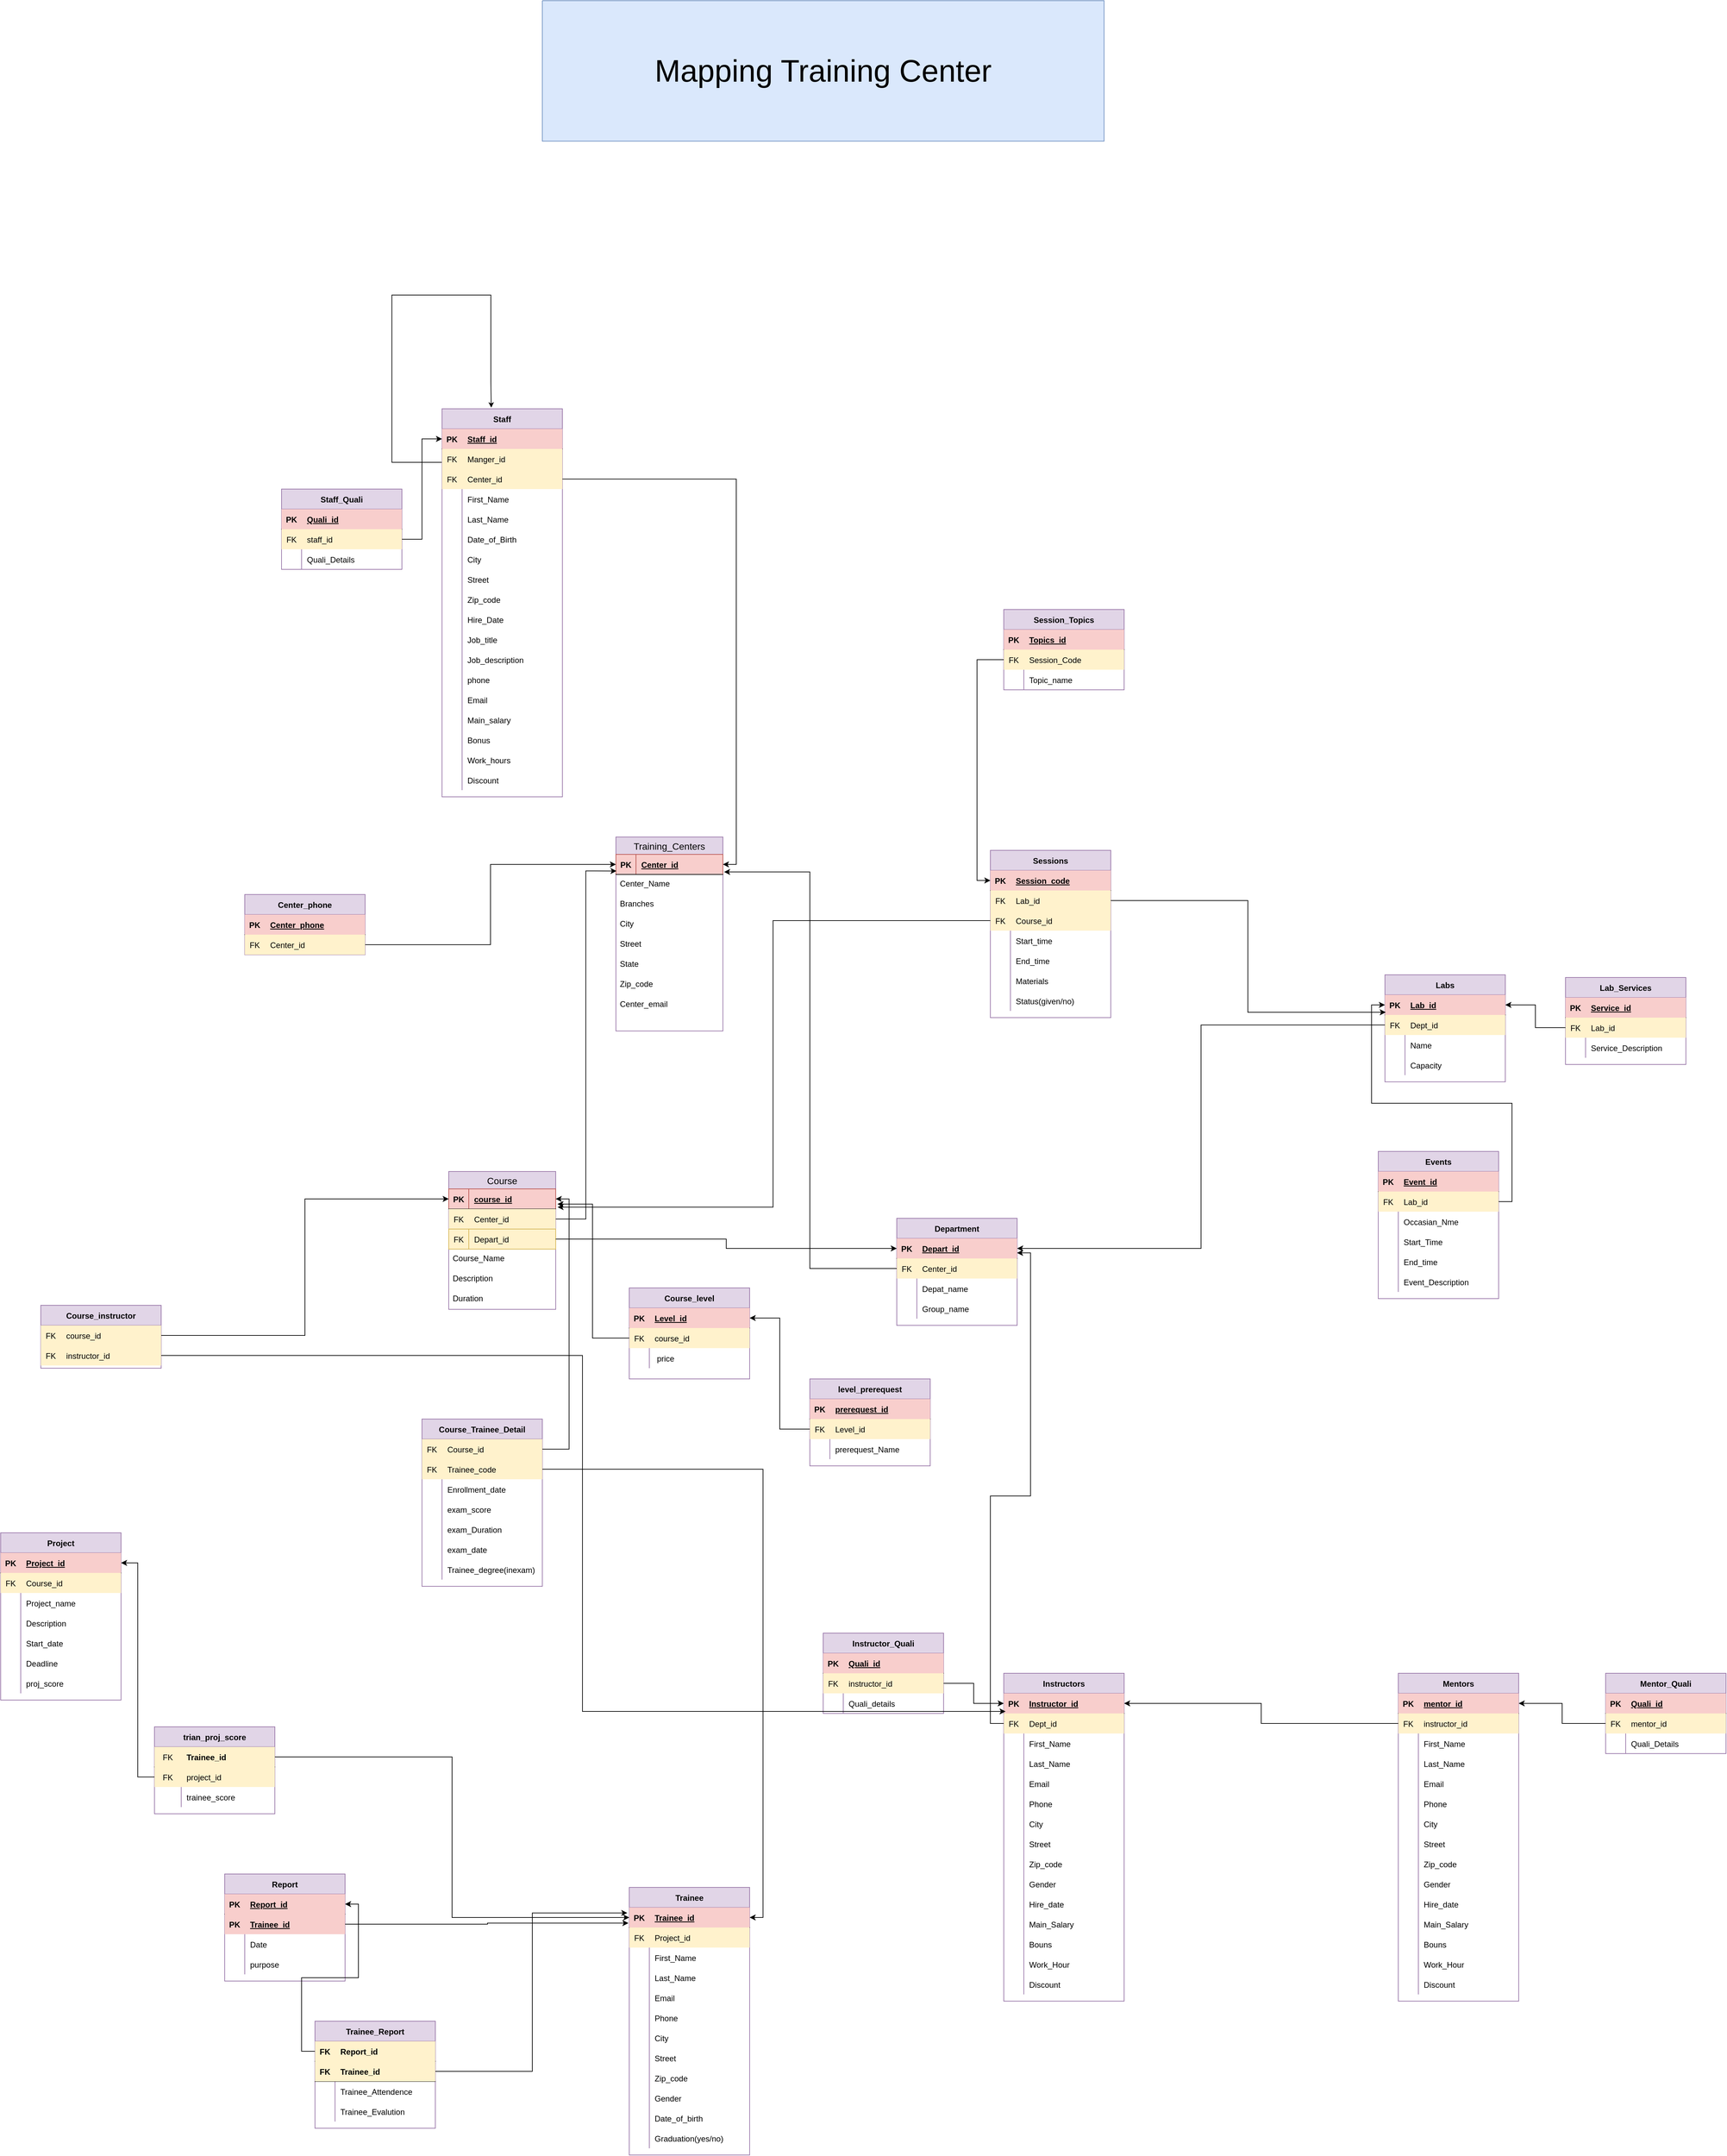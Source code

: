 <mxfile version="13.9.9" type="device"><diagram name="Page-1" id="Page-1"><mxGraphModel dx="2926" dy="1691" grid="1" gridSize="10" guides="1" tooltips="1" connect="1" arrows="1" fold="1" page="1" pageScale="1" pageWidth="850" pageHeight="1100" math="0" shadow="0"><root><mxCell id="0"/><mxCell id="1" value="Background" parent="0"/><mxCell id="112" value="&lt;font style=&quot;font-size:46px;font-family:Helvetica;color:#000000;direction:ltr;letter-spacing:0px;line-height:120%;opacity:1&quot;&gt;Mapping Training Center&lt;/font&gt;" style="verticalAlign=middle;align=center;vsdxID=82;fillColor=#dae8fc;gradientColor=none;shape=stencil(nZBRDoQgDERP03+WHsHFe5iISyOCQdT19kIaIxq//Jtp3zTpAFaTaUYNUkwx+F6v1EYD+AUpyRkdKCYFqACrzgf9C352LfuxyWRWg1/yhT/nRE5IsZWuZtCSK8CPeI0e/hF+jV7AJM4PO7KWCyr390bSiNtEtQM=);strokeColor=#6c8ebf;spacingTop=-3;spacingBottom=-3;spacingLeft=-3;spacingRight=-3;labelBackgroundColor=none;rounded=0;html=1;whiteSpace=wrap;" parent="1" vertex="1"><mxGeometry x="1500" y="330" width="840" height="210" as="geometry"/></mxCell><mxCell id="541" style="vsdxID=148;edgeStyle=none;startArrow=none;endArrow=classic;startSize=5;endSize=5;strokeColor=#000000;spacingTop=0;spacingBottom=0;spacingLeft=0;spacingRight=0;verticalAlign=middle;html=1;labelBackgroundColor=#ffffff;rounded=0;exitX=0;exitY=0.5;exitDx=0;exitDy=0;exitPerimeter=0;entryX=0.409;entryY=-0.003;entryDx=0;entryDy=0;entryPerimeter=0;" parent="1" target="_OsxI-G7_mOvoogGkbHu-602" edge="1"><mxGeometry relative="1" as="geometry"><mxPoint x="80" y="396" as="offset"/><Array as="points"><mxPoint x="1350" y="1020"/><mxPoint x="1340" y="1020"/><mxPoint x="1275" y="1020"/><mxPoint x="1275" y="770"/><mxPoint x="1423" y="770"/><mxPoint x="1423" y="900"/></Array><mxPoint x="1355" y="995" as="sourcePoint"/><mxPoint x="1422" y="918.0" as="targetPoint"/></mxGeometry></mxCell><mxCell id="543" parent="1" vertex="1"><mxGeometry x="1320" y="2365" as="geometry"/></mxCell><mxCell id="546" parent="1" vertex="1"><mxGeometry x="1770" y="1910" as="geometry"/></mxCell><mxCell id="568" parent="1" vertex="1"><mxGeometry x="2815" y="1930" as="geometry"/></mxCell><mxCell id="570" parent="1" vertex="1"><mxGeometry x="1343" y="2360" as="geometry"/></mxCell><mxCell id="_OsxI-G7_mOvoogGkbHu-580" value="Training_Centers" style="swimlane;fontStyle=0;childLayout=stackLayout;horizontal=1;startSize=26;horizontalStack=0;resizeParent=1;resizeParentMax=0;resizeLast=0;collapsible=1;marginBottom=0;align=center;fontSize=14;fillColor=#e1d5e7;strokeColor=#9673a6;" parent="1" vertex="1"><mxGeometry x="1610" y="1580" width="160" height="290" as="geometry"/></mxCell><mxCell id="_OsxI-G7_mOvoogGkbHu-584" value="" style="shape=table;startSize=0;container=1;collapsible=1;childLayout=tableLayout;fixedRows=1;rowLines=0;fontStyle=0;align=center;resizeLast=1;strokeColor=#b85450;fillColor=#f8cecc;" parent="_OsxI-G7_mOvoogGkbHu-580" vertex="1"><mxGeometry y="26" width="160" height="30" as="geometry"/></mxCell><mxCell id="_OsxI-G7_mOvoogGkbHu-585" value="" style="shape=partialRectangle;collapsible=0;dropTarget=0;pointerEvents=0;fillColor=none;top=0;left=0;bottom=1;right=0;points=[[0,0.5],[1,0.5]];portConstraint=eastwest;" parent="_OsxI-G7_mOvoogGkbHu-584" vertex="1"><mxGeometry width="160" height="30" as="geometry"/></mxCell><mxCell id="_OsxI-G7_mOvoogGkbHu-586" value="PK" style="shape=partialRectangle;connectable=0;fillColor=none;top=0;left=0;bottom=0;right=0;fontStyle=1;overflow=hidden;" parent="_OsxI-G7_mOvoogGkbHu-585" vertex="1"><mxGeometry width="30" height="30" as="geometry"/></mxCell><mxCell id="_OsxI-G7_mOvoogGkbHu-587" value="Center_id" style="shape=partialRectangle;connectable=0;fillColor=none;top=0;left=0;bottom=0;right=0;align=left;spacingLeft=6;fontStyle=5;overflow=hidden;" parent="_OsxI-G7_mOvoogGkbHu-585" vertex="1"><mxGeometry x="30" width="130" height="30" as="geometry"/></mxCell><mxCell id="_OsxI-G7_mOvoogGkbHu-581" value="Center_Name" style="text;strokeColor=none;fillColor=none;spacingLeft=4;spacingRight=4;overflow=hidden;rotatable=0;points=[[0,0.5],[1,0.5]];portConstraint=eastwest;fontSize=12;" parent="_OsxI-G7_mOvoogGkbHu-580" vertex="1"><mxGeometry y="56" width="160" height="30" as="geometry"/></mxCell><mxCell id="_OsxI-G7_mOvoogGkbHu-582" value="Branches" style="text;strokeColor=none;fillColor=none;spacingLeft=4;spacingRight=4;overflow=hidden;rotatable=0;points=[[0,0.5],[1,0.5]];portConstraint=eastwest;fontSize=12;" parent="_OsxI-G7_mOvoogGkbHu-580" vertex="1"><mxGeometry y="86" width="160" height="30" as="geometry"/></mxCell><mxCell id="_OsxI-G7_mOvoogGkbHu-588" value="City" style="text;strokeColor=none;fillColor=none;spacingLeft=4;spacingRight=4;overflow=hidden;rotatable=0;points=[[0,0.5],[1,0.5]];portConstraint=eastwest;fontSize=12;" parent="_OsxI-G7_mOvoogGkbHu-580" vertex="1"><mxGeometry y="116" width="160" height="30" as="geometry"/></mxCell><mxCell id="_OsxI-G7_mOvoogGkbHu-589" value="Street" style="text;strokeColor=none;fillColor=none;spacingLeft=4;spacingRight=4;overflow=hidden;rotatable=0;points=[[0,0.5],[1,0.5]];portConstraint=eastwest;fontSize=12;" parent="_OsxI-G7_mOvoogGkbHu-580" vertex="1"><mxGeometry y="146" width="160" height="30" as="geometry"/></mxCell><mxCell id="_OsxI-G7_mOvoogGkbHu-595" value="State" style="text;strokeColor=none;fillColor=none;spacingLeft=4;spacingRight=4;overflow=hidden;rotatable=0;points=[[0,0.5],[1,0.5]];portConstraint=eastwest;fontSize=12;" parent="_OsxI-G7_mOvoogGkbHu-580" vertex="1"><mxGeometry y="176" width="160" height="30" as="geometry"/></mxCell><mxCell id="_OsxI-G7_mOvoogGkbHu-596" value="Zip_code" style="text;strokeColor=none;fillColor=none;spacingLeft=4;spacingRight=4;overflow=hidden;rotatable=0;points=[[0,0.5],[1,0.5]];portConstraint=eastwest;fontSize=12;" parent="_OsxI-G7_mOvoogGkbHu-580" vertex="1"><mxGeometry y="206" width="160" height="30" as="geometry"/></mxCell><mxCell id="_OsxI-G7_mOvoogGkbHu-583" value="Center_email" style="text;strokeColor=none;fillColor=none;spacingLeft=4;spacingRight=4;overflow=hidden;rotatable=0;points=[[0,0.5],[1,0.5]];portConstraint=eastwest;fontSize=12;" parent="_OsxI-G7_mOvoogGkbHu-580" vertex="1"><mxGeometry y="236" width="160" height="54" as="geometry"/></mxCell><mxCell id="_OsxI-G7_mOvoogGkbHu-602" value="Staff" style="shape=table;startSize=30;container=1;collapsible=1;childLayout=tableLayout;fixedRows=1;rowLines=0;fontStyle=1;align=center;resizeLast=1;fillColor=#e1d5e7;strokeColor=#9673a6;" parent="1" vertex="1"><mxGeometry x="1350" y="940" width="180" height="580" as="geometry"/></mxCell><mxCell id="_OsxI-G7_mOvoogGkbHu-603" value="" style="shape=partialRectangle;collapsible=0;dropTarget=0;pointerEvents=0;fillColor=none;top=0;left=0;bottom=1;right=0;points=[[0,0.5],[1,0.5]];portConstraint=eastwest;" parent="_OsxI-G7_mOvoogGkbHu-602" vertex="1"><mxGeometry y="30" width="180" height="30" as="geometry"/></mxCell><mxCell id="_OsxI-G7_mOvoogGkbHu-604" value="PK" style="shape=partialRectangle;connectable=0;fillColor=#f8cecc;top=0;left=0;bottom=0;right=0;fontStyle=1;overflow=hidden;strokeColor=#b85450;" parent="_OsxI-G7_mOvoogGkbHu-603" vertex="1"><mxGeometry width="30" height="30" as="geometry"/></mxCell><mxCell id="_OsxI-G7_mOvoogGkbHu-605" value="Staff_id" style="shape=partialRectangle;connectable=0;fillColor=#f8cecc;top=0;left=0;bottom=0;right=0;align=left;spacingLeft=6;fontStyle=5;overflow=hidden;strokeColor=#b85450;" parent="_OsxI-G7_mOvoogGkbHu-603" vertex="1"><mxGeometry x="30" width="150" height="30" as="geometry"/></mxCell><mxCell id="_OsxI-G7_mOvoogGkbHu-642" value="" style="shape=partialRectangle;collapsible=0;dropTarget=0;pointerEvents=0;fillColor=none;top=0;left=0;bottom=0;right=0;points=[[0,0.5],[1,0.5]];portConstraint=eastwest;" parent="_OsxI-G7_mOvoogGkbHu-602" vertex="1"><mxGeometry y="60" width="180" height="30" as="geometry"/></mxCell><mxCell id="_OsxI-G7_mOvoogGkbHu-643" value="FK" style="shape=partialRectangle;connectable=0;fillColor=#fff2cc;top=0;left=0;bottom=0;right=0;fontStyle=0;overflow=hidden;strokeColor=#d6b656;" parent="_OsxI-G7_mOvoogGkbHu-642" vertex="1"><mxGeometry width="30" height="30" as="geometry"/></mxCell><mxCell id="_OsxI-G7_mOvoogGkbHu-644" value="Manger_id" style="shape=partialRectangle;connectable=0;fillColor=#fff2cc;top=0;left=0;bottom=0;right=0;align=left;spacingLeft=6;fontStyle=0;overflow=hidden;strokeColor=#d6b656;" parent="_OsxI-G7_mOvoogGkbHu-642" vertex="1"><mxGeometry x="30" width="150" height="30" as="geometry"/></mxCell><mxCell id="_OsxI-G7_mOvoogGkbHu-650" value="" style="shape=partialRectangle;collapsible=0;dropTarget=0;pointerEvents=0;fillColor=none;top=0;left=0;bottom=0;right=0;points=[[0,0.5],[1,0.5]];portConstraint=eastwest;" parent="_OsxI-G7_mOvoogGkbHu-602" vertex="1"><mxGeometry y="90" width="180" height="30" as="geometry"/></mxCell><mxCell id="_OsxI-G7_mOvoogGkbHu-651" value="FK" style="shape=partialRectangle;connectable=0;fillColor=#fff2cc;top=0;left=0;bottom=0;right=0;fontStyle=0;overflow=hidden;strokeColor=#d6b656;" parent="_OsxI-G7_mOvoogGkbHu-650" vertex="1"><mxGeometry width="30" height="30" as="geometry"/></mxCell><mxCell id="_OsxI-G7_mOvoogGkbHu-652" value="Center_id" style="shape=partialRectangle;connectable=0;fillColor=#fff2cc;top=0;left=0;bottom=0;right=0;align=left;spacingLeft=6;fontStyle=0;overflow=hidden;strokeColor=#d6b656;" parent="_OsxI-G7_mOvoogGkbHu-650" vertex="1"><mxGeometry x="30" width="150" height="30" as="geometry"/></mxCell><mxCell id="_OsxI-G7_mOvoogGkbHu-609" value="" style="shape=partialRectangle;collapsible=0;dropTarget=0;pointerEvents=0;fillColor=none;top=0;left=0;bottom=0;right=0;points=[[0,0.5],[1,0.5]];portConstraint=eastwest;" parent="_OsxI-G7_mOvoogGkbHu-602" vertex="1"><mxGeometry y="120" width="180" height="30" as="geometry"/></mxCell><mxCell id="_OsxI-G7_mOvoogGkbHu-610" value="" style="shape=partialRectangle;connectable=0;fillColor=none;top=0;left=0;bottom=0;right=0;editable=1;overflow=hidden;" parent="_OsxI-G7_mOvoogGkbHu-609" vertex="1"><mxGeometry width="30" height="30" as="geometry"/></mxCell><mxCell id="_OsxI-G7_mOvoogGkbHu-611" value="First_Name" style="shape=partialRectangle;connectable=0;fillColor=none;top=0;left=0;bottom=0;right=0;align=left;spacingLeft=6;overflow=hidden;" parent="_OsxI-G7_mOvoogGkbHu-609" vertex="1"><mxGeometry x="30" width="150" height="30" as="geometry"/></mxCell><mxCell id="_OsxI-G7_mOvoogGkbHu-612" value="" style="shape=partialRectangle;collapsible=0;dropTarget=0;pointerEvents=0;fillColor=none;top=0;left=0;bottom=0;right=0;points=[[0,0.5],[1,0.5]];portConstraint=eastwest;" parent="_OsxI-G7_mOvoogGkbHu-602" vertex="1"><mxGeometry y="150" width="180" height="30" as="geometry"/></mxCell><mxCell id="_OsxI-G7_mOvoogGkbHu-613" value="" style="shape=partialRectangle;connectable=0;fillColor=none;top=0;left=0;bottom=0;right=0;editable=1;overflow=hidden;" parent="_OsxI-G7_mOvoogGkbHu-612" vertex="1"><mxGeometry width="30" height="30" as="geometry"/></mxCell><mxCell id="_OsxI-G7_mOvoogGkbHu-614" value="Last_Name" style="shape=partialRectangle;connectable=0;fillColor=none;top=0;left=0;bottom=0;right=0;align=left;spacingLeft=6;overflow=hidden;" parent="_OsxI-G7_mOvoogGkbHu-612" vertex="1"><mxGeometry x="30" width="150" height="30" as="geometry"/></mxCell><mxCell id="_OsxI-G7_mOvoogGkbHu-606" value="" style="shape=partialRectangle;collapsible=0;dropTarget=0;pointerEvents=0;fillColor=none;top=0;left=0;bottom=0;right=0;points=[[0,0.5],[1,0.5]];portConstraint=eastwest;" parent="_OsxI-G7_mOvoogGkbHu-602" vertex="1"><mxGeometry y="180" width="180" height="30" as="geometry"/></mxCell><mxCell id="_OsxI-G7_mOvoogGkbHu-607" value="" style="shape=partialRectangle;connectable=0;fillColor=none;top=0;left=0;bottom=0;right=0;editable=1;overflow=hidden;" parent="_OsxI-G7_mOvoogGkbHu-606" vertex="1"><mxGeometry width="30" height="30" as="geometry"/></mxCell><mxCell id="_OsxI-G7_mOvoogGkbHu-608" value="Date_of_Birth" style="shape=partialRectangle;connectable=0;fillColor=none;top=0;left=0;bottom=0;right=0;align=left;spacingLeft=6;overflow=hidden;" parent="_OsxI-G7_mOvoogGkbHu-606" vertex="1"><mxGeometry x="30" width="150" height="30" as="geometry"/></mxCell><mxCell id="_OsxI-G7_mOvoogGkbHu-625" value="" style="shape=partialRectangle;collapsible=0;dropTarget=0;pointerEvents=0;fillColor=none;top=0;left=0;bottom=0;right=0;points=[[0,0.5],[1,0.5]];portConstraint=eastwest;" parent="_OsxI-G7_mOvoogGkbHu-602" vertex="1"><mxGeometry y="210" width="180" height="30" as="geometry"/></mxCell><mxCell id="_OsxI-G7_mOvoogGkbHu-626" value="" style="shape=partialRectangle;connectable=0;fillColor=none;top=0;left=0;bottom=0;right=0;editable=1;overflow=hidden;" parent="_OsxI-G7_mOvoogGkbHu-625" vertex="1"><mxGeometry width="30" height="30" as="geometry"/></mxCell><mxCell id="_OsxI-G7_mOvoogGkbHu-627" value="City" style="shape=partialRectangle;connectable=0;fillColor=none;top=0;left=0;bottom=0;right=0;align=left;spacingLeft=6;overflow=hidden;" parent="_OsxI-G7_mOvoogGkbHu-625" vertex="1"><mxGeometry x="30" width="150" height="30" as="geometry"/></mxCell><mxCell id="_OsxI-G7_mOvoogGkbHu-632" value="" style="shape=partialRectangle;collapsible=0;dropTarget=0;pointerEvents=0;fillColor=none;top=0;left=0;bottom=0;right=0;points=[[0,0.5],[1,0.5]];portConstraint=eastwest;" parent="_OsxI-G7_mOvoogGkbHu-602" vertex="1"><mxGeometry y="240" width="180" height="30" as="geometry"/></mxCell><mxCell id="_OsxI-G7_mOvoogGkbHu-633" value="" style="shape=partialRectangle;connectable=0;fillColor=none;top=0;left=0;bottom=0;right=0;editable=1;overflow=hidden;" parent="_OsxI-G7_mOvoogGkbHu-632" vertex="1"><mxGeometry width="30" height="30" as="geometry"/></mxCell><mxCell id="_OsxI-G7_mOvoogGkbHu-634" value="Street" style="shape=partialRectangle;connectable=0;fillColor=none;top=0;left=0;bottom=0;right=0;align=left;spacingLeft=6;overflow=hidden;" parent="_OsxI-G7_mOvoogGkbHu-632" vertex="1"><mxGeometry x="30" width="150" height="30" as="geometry"/></mxCell><mxCell id="_OsxI-G7_mOvoogGkbHu-635" value="" style="shape=partialRectangle;collapsible=0;dropTarget=0;pointerEvents=0;fillColor=none;top=0;left=0;bottom=0;right=0;points=[[0,0.5],[1,0.5]];portConstraint=eastwest;" parent="_OsxI-G7_mOvoogGkbHu-602" vertex="1"><mxGeometry y="270" width="180" height="30" as="geometry"/></mxCell><mxCell id="_OsxI-G7_mOvoogGkbHu-636" value="" style="shape=partialRectangle;connectable=0;fillColor=none;top=0;left=0;bottom=0;right=0;editable=1;overflow=hidden;" parent="_OsxI-G7_mOvoogGkbHu-635" vertex="1"><mxGeometry width="30" height="30" as="geometry"/></mxCell><mxCell id="_OsxI-G7_mOvoogGkbHu-637" value="Zip_code" style="shape=partialRectangle;connectable=0;fillColor=none;top=0;left=0;bottom=0;right=0;align=left;spacingLeft=6;overflow=hidden;" parent="_OsxI-G7_mOvoogGkbHu-635" vertex="1"><mxGeometry x="30" width="150" height="30" as="geometry"/></mxCell><mxCell id="_OsxI-G7_mOvoogGkbHu-638" value="" style="shape=partialRectangle;collapsible=0;dropTarget=0;pointerEvents=0;fillColor=none;top=0;left=0;bottom=0;right=0;points=[[0,0.5],[1,0.5]];portConstraint=eastwest;" parent="_OsxI-G7_mOvoogGkbHu-602" vertex="1"><mxGeometry y="300" width="180" height="30" as="geometry"/></mxCell><mxCell id="_OsxI-G7_mOvoogGkbHu-639" value="" style="shape=partialRectangle;connectable=0;fillColor=none;top=0;left=0;bottom=0;right=0;editable=1;overflow=hidden;" parent="_OsxI-G7_mOvoogGkbHu-638" vertex="1"><mxGeometry width="30" height="30" as="geometry"/></mxCell><mxCell id="_OsxI-G7_mOvoogGkbHu-640" value="Hire_Date" style="shape=partialRectangle;connectable=0;fillColor=none;top=0;left=0;bottom=0;right=0;align=left;spacingLeft=6;overflow=hidden;" parent="_OsxI-G7_mOvoogGkbHu-638" vertex="1"><mxGeometry x="30" width="150" height="30" as="geometry"/></mxCell><mxCell id="_OsxI-G7_mOvoogGkbHu-655" value="" style="shape=partialRectangle;collapsible=0;dropTarget=0;pointerEvents=0;fillColor=none;top=0;left=0;bottom=0;right=0;points=[[0,0.5],[1,0.5]];portConstraint=eastwest;" parent="_OsxI-G7_mOvoogGkbHu-602" vertex="1"><mxGeometry y="330" width="180" height="30" as="geometry"/></mxCell><mxCell id="_OsxI-G7_mOvoogGkbHu-656" value="" style="shape=partialRectangle;connectable=0;fillColor=none;top=0;left=0;bottom=0;right=0;editable=1;overflow=hidden;" parent="_OsxI-G7_mOvoogGkbHu-655" vertex="1"><mxGeometry width="30" height="30" as="geometry"/></mxCell><mxCell id="_OsxI-G7_mOvoogGkbHu-657" value="Job_title" style="shape=partialRectangle;connectable=0;fillColor=none;top=0;left=0;bottom=0;right=0;align=left;spacingLeft=6;overflow=hidden;" parent="_OsxI-G7_mOvoogGkbHu-655" vertex="1"><mxGeometry x="30" width="150" height="30" as="geometry"/></mxCell><mxCell id="_OsxI-G7_mOvoogGkbHu-658" value="" style="shape=partialRectangle;collapsible=0;dropTarget=0;pointerEvents=0;fillColor=none;top=0;left=0;bottom=0;right=0;points=[[0,0.5],[1,0.5]];portConstraint=eastwest;" parent="_OsxI-G7_mOvoogGkbHu-602" vertex="1"><mxGeometry y="360" width="180" height="30" as="geometry"/></mxCell><mxCell id="_OsxI-G7_mOvoogGkbHu-659" value="" style="shape=partialRectangle;connectable=0;fillColor=none;top=0;left=0;bottom=0;right=0;editable=1;overflow=hidden;" parent="_OsxI-G7_mOvoogGkbHu-658" vertex="1"><mxGeometry width="30" height="30" as="geometry"/></mxCell><mxCell id="_OsxI-G7_mOvoogGkbHu-660" value="Job_description" style="shape=partialRectangle;connectable=0;fillColor=none;top=0;left=0;bottom=0;right=0;align=left;spacingLeft=6;overflow=hidden;" parent="_OsxI-G7_mOvoogGkbHu-658" vertex="1"><mxGeometry x="30" width="150" height="30" as="geometry"/></mxCell><mxCell id="_OsxI-G7_mOvoogGkbHu-665" value="" style="shape=partialRectangle;collapsible=0;dropTarget=0;pointerEvents=0;fillColor=none;top=0;left=0;bottom=0;right=0;points=[[0,0.5],[1,0.5]];portConstraint=eastwest;" parent="_OsxI-G7_mOvoogGkbHu-602" vertex="1"><mxGeometry y="390" width="180" height="30" as="geometry"/></mxCell><mxCell id="_OsxI-G7_mOvoogGkbHu-666" value="" style="shape=partialRectangle;connectable=0;fillColor=none;top=0;left=0;bottom=0;right=0;editable=1;overflow=hidden;" parent="_OsxI-G7_mOvoogGkbHu-665" vertex="1"><mxGeometry width="30" height="30" as="geometry"/></mxCell><mxCell id="_OsxI-G7_mOvoogGkbHu-667" value="phone" style="shape=partialRectangle;connectable=0;fillColor=none;top=0;left=0;bottom=0;right=0;align=left;spacingLeft=6;overflow=hidden;" parent="_OsxI-G7_mOvoogGkbHu-665" vertex="1"><mxGeometry x="30" width="150" height="30" as="geometry"/></mxCell><mxCell id="_OsxI-G7_mOvoogGkbHu-668" value="" style="shape=partialRectangle;collapsible=0;dropTarget=0;pointerEvents=0;fillColor=none;top=0;left=0;bottom=0;right=0;points=[[0,0.5],[1,0.5]];portConstraint=eastwest;" parent="_OsxI-G7_mOvoogGkbHu-602" vertex="1"><mxGeometry y="420" width="180" height="30" as="geometry"/></mxCell><mxCell id="_OsxI-G7_mOvoogGkbHu-669" value="" style="shape=partialRectangle;connectable=0;fillColor=none;top=0;left=0;bottom=0;right=0;editable=1;overflow=hidden;" parent="_OsxI-G7_mOvoogGkbHu-668" vertex="1"><mxGeometry width="30" height="30" as="geometry"/></mxCell><mxCell id="_OsxI-G7_mOvoogGkbHu-670" value="Email" style="shape=partialRectangle;connectable=0;fillColor=none;top=0;left=0;bottom=0;right=0;align=left;spacingLeft=6;overflow=hidden;" parent="_OsxI-G7_mOvoogGkbHu-668" vertex="1"><mxGeometry x="30" width="150" height="30" as="geometry"/></mxCell><mxCell id="_OsxI-G7_mOvoogGkbHu-675" value="" style="shape=partialRectangle;collapsible=0;dropTarget=0;pointerEvents=0;fillColor=none;top=0;left=0;bottom=0;right=0;points=[[0,0.5],[1,0.5]];portConstraint=eastwest;" parent="_OsxI-G7_mOvoogGkbHu-602" vertex="1"><mxGeometry y="450" width="180" height="30" as="geometry"/></mxCell><mxCell id="_OsxI-G7_mOvoogGkbHu-676" value="" style="shape=partialRectangle;connectable=0;fillColor=none;top=0;left=0;bottom=0;right=0;editable=1;overflow=hidden;" parent="_OsxI-G7_mOvoogGkbHu-675" vertex="1"><mxGeometry width="30" height="30" as="geometry"/></mxCell><mxCell id="_OsxI-G7_mOvoogGkbHu-677" value="Main_salary" style="shape=partialRectangle;connectable=0;fillColor=none;top=0;left=0;bottom=0;right=0;align=left;spacingLeft=6;overflow=hidden;" parent="_OsxI-G7_mOvoogGkbHu-675" vertex="1"><mxGeometry x="30" width="150" height="30" as="geometry"/></mxCell><mxCell id="_OsxI-G7_mOvoogGkbHu-678" value="" style="shape=partialRectangle;collapsible=0;dropTarget=0;pointerEvents=0;fillColor=none;top=0;left=0;bottom=0;right=0;points=[[0,0.5],[1,0.5]];portConstraint=eastwest;" parent="_OsxI-G7_mOvoogGkbHu-602" vertex="1"><mxGeometry y="480" width="180" height="30" as="geometry"/></mxCell><mxCell id="_OsxI-G7_mOvoogGkbHu-679" value="" style="shape=partialRectangle;connectable=0;fillColor=none;top=0;left=0;bottom=0;right=0;editable=1;overflow=hidden;" parent="_OsxI-G7_mOvoogGkbHu-678" vertex="1"><mxGeometry width="30" height="30" as="geometry"/></mxCell><mxCell id="_OsxI-G7_mOvoogGkbHu-680" value="Bonus" style="shape=partialRectangle;connectable=0;fillColor=none;top=0;left=0;bottom=0;right=0;align=left;spacingLeft=6;overflow=hidden;" parent="_OsxI-G7_mOvoogGkbHu-678" vertex="1"><mxGeometry x="30" width="150" height="30" as="geometry"/></mxCell><mxCell id="_OsxI-G7_mOvoogGkbHu-685" value="" style="shape=partialRectangle;collapsible=0;dropTarget=0;pointerEvents=0;fillColor=none;top=0;left=0;bottom=0;right=0;points=[[0,0.5],[1,0.5]];portConstraint=eastwest;" parent="_OsxI-G7_mOvoogGkbHu-602" vertex="1"><mxGeometry y="510" width="180" height="30" as="geometry"/></mxCell><mxCell id="_OsxI-G7_mOvoogGkbHu-686" value="" style="shape=partialRectangle;connectable=0;fillColor=none;top=0;left=0;bottom=0;right=0;editable=1;overflow=hidden;" parent="_OsxI-G7_mOvoogGkbHu-685" vertex="1"><mxGeometry width="30" height="30" as="geometry"/></mxCell><mxCell id="_OsxI-G7_mOvoogGkbHu-687" value="Work_hours" style="shape=partialRectangle;connectable=0;fillColor=none;top=0;left=0;bottom=0;right=0;align=left;spacingLeft=6;overflow=hidden;" parent="_OsxI-G7_mOvoogGkbHu-685" vertex="1"><mxGeometry x="30" width="150" height="30" as="geometry"/></mxCell><mxCell id="_OsxI-G7_mOvoogGkbHu-692" value="" style="shape=partialRectangle;collapsible=0;dropTarget=0;pointerEvents=0;fillColor=none;top=0;left=0;bottom=0;right=0;points=[[0,0.5],[1,0.5]];portConstraint=eastwest;" parent="_OsxI-G7_mOvoogGkbHu-602" vertex="1"><mxGeometry y="540" width="180" height="30" as="geometry"/></mxCell><mxCell id="_OsxI-G7_mOvoogGkbHu-693" value="" style="shape=partialRectangle;connectable=0;fillColor=none;top=0;left=0;bottom=0;right=0;editable=1;overflow=hidden;" parent="_OsxI-G7_mOvoogGkbHu-692" vertex="1"><mxGeometry width="30" height="30" as="geometry"/></mxCell><mxCell id="_OsxI-G7_mOvoogGkbHu-694" value="Discount" style="shape=partialRectangle;connectable=0;fillColor=none;top=0;left=0;bottom=0;right=0;align=left;spacingLeft=6;overflow=hidden;" parent="_OsxI-G7_mOvoogGkbHu-692" vertex="1"><mxGeometry x="30" width="150" height="30" as="geometry"/></mxCell><mxCell id="_OsxI-G7_mOvoogGkbHu-654" style="edgeStyle=orthogonalEdgeStyle;rounded=0;orthogonalLoop=1;jettySize=auto;html=1;entryX=1;entryY=0.5;entryDx=0;entryDy=0;" parent="1" source="_OsxI-G7_mOvoogGkbHu-650" target="_OsxI-G7_mOvoogGkbHu-585" edge="1"><mxGeometry relative="1" as="geometry"/></mxCell><mxCell id="_OsxI-G7_mOvoogGkbHu-700" value="Sessions" style="shape=table;startSize=30;container=1;collapsible=1;childLayout=tableLayout;fixedRows=1;rowLines=0;fontStyle=1;align=center;resizeLast=1;fillColor=#e1d5e7;strokeColor=#9673a6;" parent="1" vertex="1"><mxGeometry x="2170" y="1600" width="180" height="250" as="geometry"/></mxCell><mxCell id="_OsxI-G7_mOvoogGkbHu-701" value="" style="shape=partialRectangle;collapsible=0;dropTarget=0;pointerEvents=0;fillColor=none;top=0;left=0;bottom=1;right=0;points=[[0,0.5],[1,0.5]];portConstraint=eastwest;" parent="_OsxI-G7_mOvoogGkbHu-700" vertex="1"><mxGeometry y="30" width="180" height="30" as="geometry"/></mxCell><mxCell id="_OsxI-G7_mOvoogGkbHu-702" value="PK" style="shape=partialRectangle;connectable=0;fillColor=#f8cecc;top=0;left=0;bottom=0;right=0;fontStyle=1;overflow=hidden;strokeColor=#b85450;" parent="_OsxI-G7_mOvoogGkbHu-701" vertex="1"><mxGeometry width="30" height="30" as="geometry"/></mxCell><mxCell id="_OsxI-G7_mOvoogGkbHu-703" value="Session_code" style="shape=partialRectangle;connectable=0;fillColor=#f8cecc;top=0;left=0;bottom=0;right=0;align=left;spacingLeft=6;fontStyle=5;overflow=hidden;strokeColor=#b85450;" parent="_OsxI-G7_mOvoogGkbHu-701" vertex="1"><mxGeometry x="30" width="150" height="30" as="geometry"/></mxCell><mxCell id="_OsxI-G7_mOvoogGkbHu-713" value="" style="shape=partialRectangle;collapsible=0;dropTarget=0;pointerEvents=0;fillColor=none;top=0;left=0;bottom=0;right=0;points=[[0,0.5],[1,0.5]];portConstraint=eastwest;" parent="_OsxI-G7_mOvoogGkbHu-700" vertex="1"><mxGeometry y="60" width="180" height="30" as="geometry"/></mxCell><mxCell id="_OsxI-G7_mOvoogGkbHu-714" value="FK" style="shape=partialRectangle;connectable=0;fillColor=#fff2cc;top=0;left=0;bottom=0;right=0;fontStyle=0;overflow=hidden;strokeColor=#d6b656;" parent="_OsxI-G7_mOvoogGkbHu-713" vertex="1"><mxGeometry width="30" height="30" as="geometry"/></mxCell><mxCell id="_OsxI-G7_mOvoogGkbHu-715" value="Lab_id" style="shape=partialRectangle;connectable=0;fillColor=#fff2cc;top=0;left=0;bottom=0;right=0;align=left;spacingLeft=6;fontStyle=0;overflow=hidden;strokeColor=#d6b656;" parent="_OsxI-G7_mOvoogGkbHu-713" vertex="1"><mxGeometry x="30" width="150" height="30" as="geometry"/></mxCell><mxCell id="_OsxI-G7_mOvoogGkbHu-716" value="" style="shape=partialRectangle;collapsible=0;dropTarget=0;pointerEvents=0;fillColor=none;top=0;left=0;bottom=0;right=0;points=[[0,0.5],[1,0.5]];portConstraint=eastwest;" parent="_OsxI-G7_mOvoogGkbHu-700" vertex="1"><mxGeometry y="90" width="180" height="30" as="geometry"/></mxCell><mxCell id="_OsxI-G7_mOvoogGkbHu-717" value="FK" style="shape=partialRectangle;connectable=0;fillColor=#fff2cc;top=0;left=0;bottom=0;right=0;fontStyle=0;overflow=hidden;strokeColor=#d6b656;" parent="_OsxI-G7_mOvoogGkbHu-716" vertex="1"><mxGeometry width="30" height="30" as="geometry"/></mxCell><mxCell id="_OsxI-G7_mOvoogGkbHu-718" value="Course_id" style="shape=partialRectangle;connectable=0;fillColor=#fff2cc;top=0;left=0;bottom=0;right=0;align=left;spacingLeft=6;fontStyle=0;overflow=hidden;strokeColor=#d6b656;" parent="_OsxI-G7_mOvoogGkbHu-716" vertex="1"><mxGeometry x="30" width="150" height="30" as="geometry"/></mxCell><mxCell id="_OsxI-G7_mOvoogGkbHu-704" value="" style="shape=partialRectangle;collapsible=0;dropTarget=0;pointerEvents=0;fillColor=none;top=0;left=0;bottom=0;right=0;points=[[0,0.5],[1,0.5]];portConstraint=eastwest;" parent="_OsxI-G7_mOvoogGkbHu-700" vertex="1"><mxGeometry y="120" width="180" height="30" as="geometry"/></mxCell><mxCell id="_OsxI-G7_mOvoogGkbHu-705" value="" style="shape=partialRectangle;connectable=0;fillColor=none;top=0;left=0;bottom=0;right=0;editable=1;overflow=hidden;" parent="_OsxI-G7_mOvoogGkbHu-704" vertex="1"><mxGeometry width="30" height="30" as="geometry"/></mxCell><mxCell id="_OsxI-G7_mOvoogGkbHu-706" value="Start_time" style="shape=partialRectangle;connectable=0;fillColor=none;top=0;left=0;bottom=0;right=0;align=left;spacingLeft=6;overflow=hidden;" parent="_OsxI-G7_mOvoogGkbHu-704" vertex="1"><mxGeometry x="30" width="150" height="30" as="geometry"/></mxCell><mxCell id="_OsxI-G7_mOvoogGkbHu-707" value="" style="shape=partialRectangle;collapsible=0;dropTarget=0;pointerEvents=0;fillColor=none;top=0;left=0;bottom=0;right=0;points=[[0,0.5],[1,0.5]];portConstraint=eastwest;" parent="_OsxI-G7_mOvoogGkbHu-700" vertex="1"><mxGeometry y="150" width="180" height="30" as="geometry"/></mxCell><mxCell id="_OsxI-G7_mOvoogGkbHu-708" value="" style="shape=partialRectangle;connectable=0;fillColor=none;top=0;left=0;bottom=0;right=0;editable=1;overflow=hidden;" parent="_OsxI-G7_mOvoogGkbHu-707" vertex="1"><mxGeometry width="30" height="30" as="geometry"/></mxCell><mxCell id="_OsxI-G7_mOvoogGkbHu-709" value="End_time" style="shape=partialRectangle;connectable=0;fillColor=none;top=0;left=0;bottom=0;right=0;align=left;spacingLeft=6;overflow=hidden;" parent="_OsxI-G7_mOvoogGkbHu-707" vertex="1"><mxGeometry x="30" width="150" height="30" as="geometry"/></mxCell><mxCell id="_OsxI-G7_mOvoogGkbHu-710" value="" style="shape=partialRectangle;collapsible=0;dropTarget=0;pointerEvents=0;fillColor=none;top=0;left=0;bottom=0;right=0;points=[[0,0.5],[1,0.5]];portConstraint=eastwest;" parent="_OsxI-G7_mOvoogGkbHu-700" vertex="1"><mxGeometry y="180" width="180" height="30" as="geometry"/></mxCell><mxCell id="_OsxI-G7_mOvoogGkbHu-711" value="" style="shape=partialRectangle;connectable=0;fillColor=none;top=0;left=0;bottom=0;right=0;editable=1;overflow=hidden;" parent="_OsxI-G7_mOvoogGkbHu-710" vertex="1"><mxGeometry width="30" height="30" as="geometry"/></mxCell><mxCell id="_OsxI-G7_mOvoogGkbHu-712" value="Materials" style="shape=partialRectangle;connectable=0;fillColor=none;top=0;left=0;bottom=0;right=0;align=left;spacingLeft=6;overflow=hidden;" parent="_OsxI-G7_mOvoogGkbHu-710" vertex="1"><mxGeometry x="30" width="150" height="30" as="geometry"/></mxCell><mxCell id="_OsxI-G7_mOvoogGkbHu-723" value="" style="shape=partialRectangle;collapsible=0;dropTarget=0;pointerEvents=0;fillColor=none;top=0;left=0;bottom=0;right=0;points=[[0,0.5],[1,0.5]];portConstraint=eastwest;" parent="_OsxI-G7_mOvoogGkbHu-700" vertex="1"><mxGeometry y="210" width="180" height="30" as="geometry"/></mxCell><mxCell id="_OsxI-G7_mOvoogGkbHu-724" value="" style="shape=partialRectangle;connectable=0;fillColor=none;top=0;left=0;bottom=0;right=0;editable=1;overflow=hidden;" parent="_OsxI-G7_mOvoogGkbHu-723" vertex="1"><mxGeometry width="30" height="30" as="geometry"/></mxCell><mxCell id="_OsxI-G7_mOvoogGkbHu-725" value="Status(given/no)" style="shape=partialRectangle;connectable=0;fillColor=none;top=0;left=0;bottom=0;right=0;align=left;spacingLeft=6;overflow=hidden;" parent="_OsxI-G7_mOvoogGkbHu-723" vertex="1"><mxGeometry x="30" width="150" height="30" as="geometry"/></mxCell><mxCell id="_OsxI-G7_mOvoogGkbHu-726" value="Session_Topics" style="shape=table;startSize=30;container=1;collapsible=1;childLayout=tableLayout;fixedRows=1;rowLines=0;fontStyle=1;align=center;resizeLast=1;fillColor=#e1d5e7;strokeColor=#9673a6;" parent="1" vertex="1"><mxGeometry x="2190" y="1240" width="180" height="120" as="geometry"/></mxCell><mxCell id="_OsxI-G7_mOvoogGkbHu-727" value="" style="shape=partialRectangle;collapsible=0;dropTarget=0;pointerEvents=0;fillColor=none;top=0;left=0;bottom=1;right=0;points=[[0,0.5],[1,0.5]];portConstraint=eastwest;" parent="_OsxI-G7_mOvoogGkbHu-726" vertex="1"><mxGeometry y="30" width="180" height="30" as="geometry"/></mxCell><mxCell id="_OsxI-G7_mOvoogGkbHu-728" value="PK" style="shape=partialRectangle;connectable=0;fillColor=#f8cecc;top=0;left=0;bottom=0;right=0;fontStyle=1;overflow=hidden;strokeColor=#b85450;" parent="_OsxI-G7_mOvoogGkbHu-727" vertex="1"><mxGeometry width="30" height="30" as="geometry"/></mxCell><mxCell id="_OsxI-G7_mOvoogGkbHu-729" value="Topics_id" style="shape=partialRectangle;connectable=0;fillColor=#f8cecc;top=0;left=0;bottom=0;right=0;align=left;spacingLeft=6;fontStyle=5;overflow=hidden;strokeColor=#b85450;" parent="_OsxI-G7_mOvoogGkbHu-727" vertex="1"><mxGeometry x="30" width="150" height="30" as="geometry"/></mxCell><mxCell id="_OsxI-G7_mOvoogGkbHu-739" value="" style="shape=partialRectangle;collapsible=0;dropTarget=0;pointerEvents=0;fillColor=none;top=0;left=0;bottom=0;right=0;points=[[0,0.5],[1,0.5]];portConstraint=eastwest;" parent="_OsxI-G7_mOvoogGkbHu-726" vertex="1"><mxGeometry y="60" width="180" height="30" as="geometry"/></mxCell><mxCell id="_OsxI-G7_mOvoogGkbHu-740" value="FK" style="shape=partialRectangle;connectable=0;fillColor=#fff2cc;top=0;left=0;bottom=0;right=0;fontStyle=0;overflow=hidden;strokeColor=#d6b656;" parent="_OsxI-G7_mOvoogGkbHu-739" vertex="1"><mxGeometry width="30" height="30" as="geometry"/></mxCell><mxCell id="_OsxI-G7_mOvoogGkbHu-741" value="Session_Code" style="shape=partialRectangle;connectable=0;fillColor=#fff2cc;top=0;left=0;bottom=0;right=0;align=left;spacingLeft=6;fontStyle=0;overflow=hidden;strokeColor=#d6b656;" parent="_OsxI-G7_mOvoogGkbHu-739" vertex="1"><mxGeometry x="30" width="150" height="30" as="geometry"/></mxCell><mxCell id="_OsxI-G7_mOvoogGkbHu-743" value="" style="shape=partialRectangle;collapsible=0;dropTarget=0;pointerEvents=0;fillColor=none;top=0;left=0;bottom=0;right=0;points=[[0,0.5],[1,0.5]];portConstraint=eastwest;" parent="_OsxI-G7_mOvoogGkbHu-726" vertex="1"><mxGeometry y="90" width="180" height="30" as="geometry"/></mxCell><mxCell id="_OsxI-G7_mOvoogGkbHu-744" value="" style="shape=partialRectangle;connectable=0;fillColor=none;top=0;left=0;bottom=0;right=0;editable=1;overflow=hidden;" parent="_OsxI-G7_mOvoogGkbHu-743" vertex="1"><mxGeometry width="30" height="30" as="geometry"/></mxCell><mxCell id="_OsxI-G7_mOvoogGkbHu-745" value="Topic_name" style="shape=partialRectangle;connectable=0;fillColor=none;top=0;left=0;bottom=0;right=0;align=left;spacingLeft=6;overflow=hidden;" parent="_OsxI-G7_mOvoogGkbHu-743" vertex="1"><mxGeometry x="30" width="150" height="30" as="geometry"/></mxCell><mxCell id="_OsxI-G7_mOvoogGkbHu-746" style="edgeStyle=orthogonalEdgeStyle;rounded=0;orthogonalLoop=1;jettySize=auto;html=1;entryX=0;entryY=0.5;entryDx=0;entryDy=0;" parent="1" source="_OsxI-G7_mOvoogGkbHu-739" target="_OsxI-G7_mOvoogGkbHu-701" edge="1"><mxGeometry relative="1" as="geometry"/></mxCell><mxCell id="_OsxI-G7_mOvoogGkbHu-747" value="Center_phone" style="shape=table;startSize=30;container=1;collapsible=1;childLayout=tableLayout;fixedRows=1;rowLines=0;fontStyle=1;align=center;resizeLast=1;fillColor=#e1d5e7;strokeColor=#9673a6;" parent="1" vertex="1"><mxGeometry x="1055" y="1666" width="180" height="90" as="geometry"/></mxCell><mxCell id="_OsxI-G7_mOvoogGkbHu-748" value="" style="shape=partialRectangle;collapsible=0;dropTarget=0;pointerEvents=0;fillColor=none;top=0;left=0;bottom=1;right=0;points=[[0,0.5],[1,0.5]];portConstraint=eastwest;" parent="_OsxI-G7_mOvoogGkbHu-747" vertex="1"><mxGeometry y="30" width="180" height="30" as="geometry"/></mxCell><mxCell id="_OsxI-G7_mOvoogGkbHu-749" value="PK" style="shape=partialRectangle;connectable=0;fillColor=#f8cecc;top=0;left=0;bottom=0;right=0;fontStyle=1;overflow=hidden;strokeColor=#b85450;" parent="_OsxI-G7_mOvoogGkbHu-748" vertex="1"><mxGeometry width="30" height="30" as="geometry"/></mxCell><mxCell id="_OsxI-G7_mOvoogGkbHu-750" value="Center_phone" style="shape=partialRectangle;connectable=0;fillColor=#f8cecc;top=0;left=0;bottom=0;right=0;align=left;spacingLeft=6;fontStyle=5;overflow=hidden;strokeColor=#b85450;" parent="_OsxI-G7_mOvoogGkbHu-748" vertex="1"><mxGeometry x="30" width="150" height="30" as="geometry"/></mxCell><mxCell id="_OsxI-G7_mOvoogGkbHu-760" value="" style="shape=partialRectangle;collapsible=0;dropTarget=0;pointerEvents=0;fillColor=none;top=0;left=0;bottom=0;right=0;points=[[0,0.5],[1,0.5]];portConstraint=eastwest;" parent="_OsxI-G7_mOvoogGkbHu-747" vertex="1"><mxGeometry y="60" width="180" height="30" as="geometry"/></mxCell><mxCell id="_OsxI-G7_mOvoogGkbHu-761" value="FK" style="shape=partialRectangle;connectable=0;fillColor=#fff2cc;top=0;left=0;bottom=0;right=0;fontStyle=0;overflow=hidden;strokeColor=#d6b656;" parent="_OsxI-G7_mOvoogGkbHu-760" vertex="1"><mxGeometry width="30" height="30" as="geometry"/></mxCell><mxCell id="_OsxI-G7_mOvoogGkbHu-762" value="Center_id" style="shape=partialRectangle;connectable=0;fillColor=#fff2cc;top=0;left=0;bottom=0;right=0;align=left;spacingLeft=6;fontStyle=0;overflow=hidden;strokeColor=#d6b656;" parent="_OsxI-G7_mOvoogGkbHu-760" vertex="1"><mxGeometry x="30" width="150" height="30" as="geometry"/></mxCell><mxCell id="_OsxI-G7_mOvoogGkbHu-763" style="edgeStyle=orthogonalEdgeStyle;rounded=0;orthogonalLoop=1;jettySize=auto;html=1;entryX=0;entryY=0.5;entryDx=0;entryDy=0;" parent="1" source="_OsxI-G7_mOvoogGkbHu-760" target="_OsxI-G7_mOvoogGkbHu-585" edge="1"><mxGeometry relative="1" as="geometry"/></mxCell><mxCell id="_OsxI-G7_mOvoogGkbHu-764" value="Labs" style="shape=table;startSize=30;container=1;collapsible=1;childLayout=tableLayout;fixedRows=1;rowLines=0;fontStyle=1;align=center;resizeLast=1;fillColor=#e1d5e7;strokeColor=#9673a6;" parent="1" vertex="1"><mxGeometry x="2760" y="1786" width="180" height="160" as="geometry"/></mxCell><mxCell id="_OsxI-G7_mOvoogGkbHu-765" value="" style="shape=partialRectangle;collapsible=0;dropTarget=0;pointerEvents=0;fillColor=none;top=0;left=0;bottom=1;right=0;points=[[0,0.5],[1,0.5]];portConstraint=eastwest;" parent="_OsxI-G7_mOvoogGkbHu-764" vertex="1"><mxGeometry y="30" width="180" height="30" as="geometry"/></mxCell><mxCell id="_OsxI-G7_mOvoogGkbHu-766" value="PK" style="shape=partialRectangle;connectable=0;fillColor=#f8cecc;top=0;left=0;bottom=0;right=0;fontStyle=1;overflow=hidden;strokeColor=#b85450;" parent="_OsxI-G7_mOvoogGkbHu-765" vertex="1"><mxGeometry width="30" height="30" as="geometry"/></mxCell><mxCell id="_OsxI-G7_mOvoogGkbHu-767" value="Lab_id" style="shape=partialRectangle;connectable=0;fillColor=#f8cecc;top=0;left=0;bottom=0;right=0;align=left;spacingLeft=6;fontStyle=5;overflow=hidden;strokeColor=#b85450;" parent="_OsxI-G7_mOvoogGkbHu-765" vertex="1"><mxGeometry x="30" width="150" height="30" as="geometry"/></mxCell><mxCell id="_OsxI-G7_mOvoogGkbHu-803" value="" style="shape=partialRectangle;collapsible=0;dropTarget=0;pointerEvents=0;fillColor=none;top=0;left=0;bottom=0;right=0;points=[[0,0.5],[1,0.5]];portConstraint=eastwest;" parent="_OsxI-G7_mOvoogGkbHu-764" vertex="1"><mxGeometry y="60" width="180" height="30" as="geometry"/></mxCell><mxCell id="_OsxI-G7_mOvoogGkbHu-804" value="FK" style="shape=partialRectangle;connectable=0;fillColor=#fff2cc;top=0;left=0;bottom=0;right=0;fontStyle=0;overflow=hidden;strokeColor=#d6b656;" parent="_OsxI-G7_mOvoogGkbHu-803" vertex="1"><mxGeometry width="30" height="30" as="geometry"/></mxCell><mxCell id="_OsxI-G7_mOvoogGkbHu-805" value="Dept_id" style="shape=partialRectangle;connectable=0;fillColor=#fff2cc;top=0;left=0;bottom=0;right=0;align=left;spacingLeft=6;fontStyle=0;overflow=hidden;strokeColor=#d6b656;" parent="_OsxI-G7_mOvoogGkbHu-803" vertex="1"><mxGeometry x="30" width="150" height="30" as="geometry"/></mxCell><mxCell id="_OsxI-G7_mOvoogGkbHu-768" value="" style="shape=partialRectangle;collapsible=0;dropTarget=0;pointerEvents=0;fillColor=none;top=0;left=0;bottom=0;right=0;points=[[0,0.5],[1,0.5]];portConstraint=eastwest;" parent="_OsxI-G7_mOvoogGkbHu-764" vertex="1"><mxGeometry y="90" width="180" height="30" as="geometry"/></mxCell><mxCell id="_OsxI-G7_mOvoogGkbHu-769" value="" style="shape=partialRectangle;connectable=0;fillColor=none;top=0;left=0;bottom=0;right=0;editable=1;overflow=hidden;" parent="_OsxI-G7_mOvoogGkbHu-768" vertex="1"><mxGeometry width="30" height="30" as="geometry"/></mxCell><mxCell id="_OsxI-G7_mOvoogGkbHu-770" value="Name" style="shape=partialRectangle;connectable=0;fillColor=none;top=0;left=0;bottom=0;right=0;align=left;spacingLeft=6;overflow=hidden;" parent="_OsxI-G7_mOvoogGkbHu-768" vertex="1"><mxGeometry x="30" width="150" height="30" as="geometry"/></mxCell><mxCell id="_OsxI-G7_mOvoogGkbHu-771" value="" style="shape=partialRectangle;collapsible=0;dropTarget=0;pointerEvents=0;fillColor=none;top=0;left=0;bottom=0;right=0;points=[[0,0.5],[1,0.5]];portConstraint=eastwest;" parent="_OsxI-G7_mOvoogGkbHu-764" vertex="1"><mxGeometry y="120" width="180" height="30" as="geometry"/></mxCell><mxCell id="_OsxI-G7_mOvoogGkbHu-772" value="" style="shape=partialRectangle;connectable=0;fillColor=none;top=0;left=0;bottom=0;right=0;editable=1;overflow=hidden;" parent="_OsxI-G7_mOvoogGkbHu-771" vertex="1"><mxGeometry width="30" height="30" as="geometry"/></mxCell><mxCell id="_OsxI-G7_mOvoogGkbHu-773" value="Capacity" style="shape=partialRectangle;connectable=0;fillColor=none;top=0;left=0;bottom=0;right=0;align=left;spacingLeft=6;overflow=hidden;" parent="_OsxI-G7_mOvoogGkbHu-771" vertex="1"><mxGeometry x="30" width="150" height="30" as="geometry"/></mxCell><mxCell id="_OsxI-G7_mOvoogGkbHu-777" value="Events" style="shape=table;startSize=30;container=1;collapsible=1;childLayout=tableLayout;fixedRows=1;rowLines=0;fontStyle=1;align=center;resizeLast=1;fillColor=#e1d5e7;strokeColor=#9673a6;" parent="1" vertex="1"><mxGeometry x="2750" y="2050" width="180" height="220" as="geometry"/></mxCell><mxCell id="_OsxI-G7_mOvoogGkbHu-778" value="" style="shape=partialRectangle;collapsible=0;dropTarget=0;pointerEvents=0;fillColor=none;top=0;left=0;bottom=1;right=0;points=[[0,0.5],[1,0.5]];portConstraint=eastwest;" parent="_OsxI-G7_mOvoogGkbHu-777" vertex="1"><mxGeometry y="30" width="180" height="30" as="geometry"/></mxCell><mxCell id="_OsxI-G7_mOvoogGkbHu-779" value="PK" style="shape=partialRectangle;connectable=0;fillColor=#f8cecc;top=0;left=0;bottom=0;right=0;fontStyle=1;overflow=hidden;strokeColor=#b85450;" parent="_OsxI-G7_mOvoogGkbHu-778" vertex="1"><mxGeometry width="30" height="30" as="geometry"/></mxCell><mxCell id="_OsxI-G7_mOvoogGkbHu-780" value="Event_id" style="shape=partialRectangle;connectable=0;fillColor=#f8cecc;top=0;left=0;bottom=0;right=0;align=left;spacingLeft=6;fontStyle=5;overflow=hidden;strokeColor=#b85450;" parent="_OsxI-G7_mOvoogGkbHu-778" vertex="1"><mxGeometry x="30" width="150" height="30" as="geometry"/></mxCell><mxCell id="_OsxI-G7_mOvoogGkbHu-811" value="" style="shape=partialRectangle;collapsible=0;dropTarget=0;pointerEvents=0;fillColor=none;top=0;left=0;bottom=0;right=0;points=[[0,0.5],[1,0.5]];portConstraint=eastwest;" parent="_OsxI-G7_mOvoogGkbHu-777" vertex="1"><mxGeometry y="60" width="180" height="30" as="geometry"/></mxCell><mxCell id="_OsxI-G7_mOvoogGkbHu-812" value="FK" style="shape=partialRectangle;connectable=0;fillColor=#fff2cc;top=0;left=0;bottom=0;right=0;fontStyle=0;overflow=hidden;strokeColor=#d6b656;" parent="_OsxI-G7_mOvoogGkbHu-811" vertex="1"><mxGeometry width="30" height="30" as="geometry"/></mxCell><mxCell id="_OsxI-G7_mOvoogGkbHu-813" value="Lab_id" style="shape=partialRectangle;connectable=0;fillColor=#fff2cc;top=0;left=0;bottom=0;right=0;align=left;spacingLeft=6;fontStyle=0;overflow=hidden;strokeColor=#d6b656;" parent="_OsxI-G7_mOvoogGkbHu-811" vertex="1"><mxGeometry x="30" width="150" height="30" as="geometry"/></mxCell><mxCell id="_OsxI-G7_mOvoogGkbHu-781" value="" style="shape=partialRectangle;collapsible=0;dropTarget=0;pointerEvents=0;fillColor=none;top=0;left=0;bottom=0;right=0;points=[[0,0.5],[1,0.5]];portConstraint=eastwest;" parent="_OsxI-G7_mOvoogGkbHu-777" vertex="1"><mxGeometry y="90" width="180" height="30" as="geometry"/></mxCell><mxCell id="_OsxI-G7_mOvoogGkbHu-782" value="" style="shape=partialRectangle;connectable=0;fillColor=none;top=0;left=0;bottom=0;right=0;editable=1;overflow=hidden;" parent="_OsxI-G7_mOvoogGkbHu-781" vertex="1"><mxGeometry width="30" height="30" as="geometry"/></mxCell><mxCell id="_OsxI-G7_mOvoogGkbHu-783" value="Occasian_Nme" style="shape=partialRectangle;connectable=0;fillColor=none;top=0;left=0;bottom=0;right=0;align=left;spacingLeft=6;overflow=hidden;" parent="_OsxI-G7_mOvoogGkbHu-781" vertex="1"><mxGeometry x="30" width="150" height="30" as="geometry"/></mxCell><mxCell id="_OsxI-G7_mOvoogGkbHu-784" value="" style="shape=partialRectangle;collapsible=0;dropTarget=0;pointerEvents=0;fillColor=none;top=0;left=0;bottom=0;right=0;points=[[0,0.5],[1,0.5]];portConstraint=eastwest;" parent="_OsxI-G7_mOvoogGkbHu-777" vertex="1"><mxGeometry y="120" width="180" height="30" as="geometry"/></mxCell><mxCell id="_OsxI-G7_mOvoogGkbHu-785" value="" style="shape=partialRectangle;connectable=0;fillColor=none;top=0;left=0;bottom=0;right=0;editable=1;overflow=hidden;" parent="_OsxI-G7_mOvoogGkbHu-784" vertex="1"><mxGeometry width="30" height="30" as="geometry"/></mxCell><mxCell id="_OsxI-G7_mOvoogGkbHu-786" value="Start_Time" style="shape=partialRectangle;connectable=0;fillColor=none;top=0;left=0;bottom=0;right=0;align=left;spacingLeft=6;overflow=hidden;" parent="_OsxI-G7_mOvoogGkbHu-784" vertex="1"><mxGeometry x="30" width="150" height="30" as="geometry"/></mxCell><mxCell id="_OsxI-G7_mOvoogGkbHu-787" value="" style="shape=partialRectangle;collapsible=0;dropTarget=0;pointerEvents=0;fillColor=none;top=0;left=0;bottom=0;right=0;points=[[0,0.5],[1,0.5]];portConstraint=eastwest;" parent="_OsxI-G7_mOvoogGkbHu-777" vertex="1"><mxGeometry y="150" width="180" height="30" as="geometry"/></mxCell><mxCell id="_OsxI-G7_mOvoogGkbHu-788" value="" style="shape=partialRectangle;connectable=0;fillColor=none;top=0;left=0;bottom=0;right=0;editable=1;overflow=hidden;" parent="_OsxI-G7_mOvoogGkbHu-787" vertex="1"><mxGeometry width="30" height="30" as="geometry"/></mxCell><mxCell id="_OsxI-G7_mOvoogGkbHu-789" value="End_time" style="shape=partialRectangle;connectable=0;fillColor=none;top=0;left=0;bottom=0;right=0;align=left;spacingLeft=6;overflow=hidden;" parent="_OsxI-G7_mOvoogGkbHu-787" vertex="1"><mxGeometry x="30" width="150" height="30" as="geometry"/></mxCell><mxCell id="_OsxI-G7_mOvoogGkbHu-814" value="" style="shape=partialRectangle;collapsible=0;dropTarget=0;pointerEvents=0;fillColor=none;top=0;left=0;bottom=0;right=0;points=[[0,0.5],[1,0.5]];portConstraint=eastwest;" parent="_OsxI-G7_mOvoogGkbHu-777" vertex="1"><mxGeometry y="180" width="180" height="30" as="geometry"/></mxCell><mxCell id="_OsxI-G7_mOvoogGkbHu-815" value="" style="shape=partialRectangle;connectable=0;fillColor=none;top=0;left=0;bottom=0;right=0;editable=1;overflow=hidden;" parent="_OsxI-G7_mOvoogGkbHu-814" vertex="1"><mxGeometry width="30" height="30" as="geometry"/></mxCell><mxCell id="_OsxI-G7_mOvoogGkbHu-816" value="Event_Description" style="shape=partialRectangle;connectable=0;fillColor=none;top=0;left=0;bottom=0;right=0;align=left;spacingLeft=6;overflow=hidden;" parent="_OsxI-G7_mOvoogGkbHu-814" vertex="1"><mxGeometry x="30" width="150" height="30" as="geometry"/></mxCell><mxCell id="_OsxI-G7_mOvoogGkbHu-790" value="Lab_Services" style="shape=table;startSize=30;container=1;collapsible=1;childLayout=tableLayout;fixedRows=1;rowLines=0;fontStyle=1;align=center;resizeLast=1;fillColor=#e1d5e7;strokeColor=#9673a6;" parent="1" vertex="1"><mxGeometry x="3030" y="1790" width="180" height="130" as="geometry"/></mxCell><mxCell id="_OsxI-G7_mOvoogGkbHu-791" value="" style="shape=partialRectangle;collapsible=0;dropTarget=0;pointerEvents=0;fillColor=none;top=0;left=0;bottom=1;right=0;points=[[0,0.5],[1,0.5]];portConstraint=eastwest;" parent="_OsxI-G7_mOvoogGkbHu-790" vertex="1"><mxGeometry y="30" width="180" height="30" as="geometry"/></mxCell><mxCell id="_OsxI-G7_mOvoogGkbHu-792" value="PK" style="shape=partialRectangle;connectable=0;fillColor=#f8cecc;top=0;left=0;bottom=0;right=0;fontStyle=1;overflow=hidden;strokeColor=#b85450;" parent="_OsxI-G7_mOvoogGkbHu-791" vertex="1"><mxGeometry width="30" height="30" as="geometry"/></mxCell><mxCell id="_OsxI-G7_mOvoogGkbHu-793" value="Service_id" style="shape=partialRectangle;connectable=0;fillColor=#f8cecc;top=0;left=0;bottom=0;right=0;align=left;spacingLeft=6;fontStyle=5;overflow=hidden;strokeColor=#b85450;" parent="_OsxI-G7_mOvoogGkbHu-791" vertex="1"><mxGeometry x="30" width="150" height="30" as="geometry"/></mxCell><mxCell id="_OsxI-G7_mOvoogGkbHu-806" value="" style="shape=partialRectangle;collapsible=0;dropTarget=0;pointerEvents=0;fillColor=none;top=0;left=0;bottom=0;right=0;points=[[0,0.5],[1,0.5]];portConstraint=eastwest;" parent="_OsxI-G7_mOvoogGkbHu-790" vertex="1"><mxGeometry y="60" width="180" height="30" as="geometry"/></mxCell><mxCell id="_OsxI-G7_mOvoogGkbHu-807" value="FK" style="shape=partialRectangle;connectable=0;fillColor=#fff2cc;top=0;left=0;bottom=0;right=0;fontStyle=0;overflow=hidden;strokeColor=#d6b656;" parent="_OsxI-G7_mOvoogGkbHu-806" vertex="1"><mxGeometry width="30" height="30" as="geometry"/></mxCell><mxCell id="_OsxI-G7_mOvoogGkbHu-808" value="Lab_id" style="shape=partialRectangle;connectable=0;fillColor=#fff2cc;top=0;left=0;bottom=0;right=0;align=left;spacingLeft=6;fontStyle=0;overflow=hidden;strokeColor=#d6b656;" parent="_OsxI-G7_mOvoogGkbHu-806" vertex="1"><mxGeometry x="30" width="150" height="30" as="geometry"/></mxCell><mxCell id="_OsxI-G7_mOvoogGkbHu-794" value="" style="shape=partialRectangle;collapsible=0;dropTarget=0;pointerEvents=0;fillColor=none;top=0;left=0;bottom=0;right=0;points=[[0,0.5],[1,0.5]];portConstraint=eastwest;" parent="_OsxI-G7_mOvoogGkbHu-790" vertex="1"><mxGeometry y="90" width="180" height="30" as="geometry"/></mxCell><mxCell id="_OsxI-G7_mOvoogGkbHu-795" value="" style="shape=partialRectangle;connectable=0;fillColor=none;top=0;left=0;bottom=0;right=0;editable=1;overflow=hidden;" parent="_OsxI-G7_mOvoogGkbHu-794" vertex="1"><mxGeometry width="30" height="30" as="geometry"/></mxCell><mxCell id="_OsxI-G7_mOvoogGkbHu-796" value="Service_Description" style="shape=partialRectangle;connectable=0;fillColor=none;top=0;left=0;bottom=0;right=0;align=left;spacingLeft=6;overflow=hidden;" parent="_OsxI-G7_mOvoogGkbHu-794" vertex="1"><mxGeometry x="30" width="150" height="30" as="geometry"/></mxCell><mxCell id="_OsxI-G7_mOvoogGkbHu-809" style="edgeStyle=orthogonalEdgeStyle;rounded=0;orthogonalLoop=1;jettySize=auto;html=1;entryX=1;entryY=0.5;entryDx=0;entryDy=0;" parent="1" source="_OsxI-G7_mOvoogGkbHu-806" target="_OsxI-G7_mOvoogGkbHu-765" edge="1"><mxGeometry relative="1" as="geometry"/></mxCell><mxCell id="_OsxI-G7_mOvoogGkbHu-822" value="Instructors" style="shape=table;startSize=30;container=1;collapsible=1;childLayout=tableLayout;fixedRows=1;rowLines=0;fontStyle=1;align=center;resizeLast=1;fillColor=#e1d5e7;strokeColor=#9673a6;" parent="1" vertex="1"><mxGeometry x="2190" y="2830" width="180" height="490" as="geometry"/></mxCell><mxCell id="_OsxI-G7_mOvoogGkbHu-823" value="" style="shape=partialRectangle;collapsible=0;dropTarget=0;pointerEvents=0;fillColor=none;top=0;left=0;bottom=1;right=0;points=[[0,0.5],[1,0.5]];portConstraint=eastwest;" parent="_OsxI-G7_mOvoogGkbHu-822" vertex="1"><mxGeometry y="30" width="180" height="30" as="geometry"/></mxCell><mxCell id="_OsxI-G7_mOvoogGkbHu-824" value="PK" style="shape=partialRectangle;connectable=0;fillColor=#f8cecc;top=0;left=0;bottom=0;right=0;fontStyle=1;overflow=hidden;strokeColor=#b85450;" parent="_OsxI-G7_mOvoogGkbHu-823" vertex="1"><mxGeometry width="30" height="30" as="geometry"/></mxCell><mxCell id="_OsxI-G7_mOvoogGkbHu-825" value="Instructor_id" style="shape=partialRectangle;connectable=0;fillColor=#f8cecc;top=0;left=0;bottom=0;right=0;align=left;spacingLeft=6;fontStyle=5;overflow=hidden;strokeColor=#b85450;" parent="_OsxI-G7_mOvoogGkbHu-823" vertex="1"><mxGeometry x="30" width="150" height="30" as="geometry"/></mxCell><mxCell id="_OsxI-G7_mOvoogGkbHu-835" value="" style="shape=partialRectangle;collapsible=0;dropTarget=0;pointerEvents=0;fillColor=none;top=0;left=0;bottom=0;right=0;points=[[0,0.5],[1,0.5]];portConstraint=eastwest;" parent="_OsxI-G7_mOvoogGkbHu-822" vertex="1"><mxGeometry y="60" width="180" height="30" as="geometry"/></mxCell><mxCell id="_OsxI-G7_mOvoogGkbHu-836" value="FK" style="shape=partialRectangle;connectable=0;fillColor=#fff2cc;top=0;left=0;bottom=0;right=0;fontStyle=0;overflow=hidden;strokeColor=#d6b656;" parent="_OsxI-G7_mOvoogGkbHu-835" vertex="1"><mxGeometry width="30" height="30" as="geometry"/></mxCell><mxCell id="_OsxI-G7_mOvoogGkbHu-837" value="Dept_id" style="shape=partialRectangle;connectable=0;fillColor=#fff2cc;top=0;left=0;bottom=0;right=0;align=left;spacingLeft=6;fontStyle=0;overflow=hidden;strokeColor=#d6b656;" parent="_OsxI-G7_mOvoogGkbHu-835" vertex="1"><mxGeometry x="30" width="150" height="30" as="geometry"/></mxCell><mxCell id="_OsxI-G7_mOvoogGkbHu-826" value="" style="shape=partialRectangle;collapsible=0;dropTarget=0;pointerEvents=0;fillColor=none;top=0;left=0;bottom=0;right=0;points=[[0,0.5],[1,0.5]];portConstraint=eastwest;" parent="_OsxI-G7_mOvoogGkbHu-822" vertex="1"><mxGeometry y="90" width="180" height="30" as="geometry"/></mxCell><mxCell id="_OsxI-G7_mOvoogGkbHu-827" value="" style="shape=partialRectangle;connectable=0;fillColor=none;top=0;left=0;bottom=0;right=0;editable=1;overflow=hidden;" parent="_OsxI-G7_mOvoogGkbHu-826" vertex="1"><mxGeometry width="30" height="30" as="geometry"/></mxCell><mxCell id="_OsxI-G7_mOvoogGkbHu-828" value="First_Name" style="shape=partialRectangle;connectable=0;fillColor=none;top=0;left=0;bottom=0;right=0;align=left;spacingLeft=6;overflow=hidden;" parent="_OsxI-G7_mOvoogGkbHu-826" vertex="1"><mxGeometry x="30" width="150" height="30" as="geometry"/></mxCell><mxCell id="_OsxI-G7_mOvoogGkbHu-829" value="" style="shape=partialRectangle;collapsible=0;dropTarget=0;pointerEvents=0;fillColor=none;top=0;left=0;bottom=0;right=0;points=[[0,0.5],[1,0.5]];portConstraint=eastwest;" parent="_OsxI-G7_mOvoogGkbHu-822" vertex="1"><mxGeometry y="120" width="180" height="30" as="geometry"/></mxCell><mxCell id="_OsxI-G7_mOvoogGkbHu-830" value="" style="shape=partialRectangle;connectable=0;fillColor=none;top=0;left=0;bottom=0;right=0;editable=1;overflow=hidden;" parent="_OsxI-G7_mOvoogGkbHu-829" vertex="1"><mxGeometry width="30" height="30" as="geometry"/></mxCell><mxCell id="_OsxI-G7_mOvoogGkbHu-831" value="Last_Name" style="shape=partialRectangle;connectable=0;fillColor=none;top=0;left=0;bottom=0;right=0;align=left;spacingLeft=6;overflow=hidden;" parent="_OsxI-G7_mOvoogGkbHu-829" vertex="1"><mxGeometry x="30" width="150" height="30" as="geometry"/></mxCell><mxCell id="_OsxI-G7_mOvoogGkbHu-832" value="" style="shape=partialRectangle;collapsible=0;dropTarget=0;pointerEvents=0;fillColor=none;top=0;left=0;bottom=0;right=0;points=[[0,0.5],[1,0.5]];portConstraint=eastwest;" parent="_OsxI-G7_mOvoogGkbHu-822" vertex="1"><mxGeometry y="150" width="180" height="30" as="geometry"/></mxCell><mxCell id="_OsxI-G7_mOvoogGkbHu-833" value="" style="shape=partialRectangle;connectable=0;fillColor=none;top=0;left=0;bottom=0;right=0;editable=1;overflow=hidden;" parent="_OsxI-G7_mOvoogGkbHu-832" vertex="1"><mxGeometry width="30" height="30" as="geometry"/></mxCell><mxCell id="_OsxI-G7_mOvoogGkbHu-834" value="Email" style="shape=partialRectangle;connectable=0;fillColor=none;top=0;left=0;bottom=0;right=0;align=left;spacingLeft=6;overflow=hidden;" parent="_OsxI-G7_mOvoogGkbHu-832" vertex="1"><mxGeometry x="30" width="150" height="30" as="geometry"/></mxCell><mxCell id="_OsxI-G7_mOvoogGkbHu-838" value="" style="shape=partialRectangle;collapsible=0;dropTarget=0;pointerEvents=0;fillColor=none;top=0;left=0;bottom=0;right=0;points=[[0,0.5],[1,0.5]];portConstraint=eastwest;" parent="_OsxI-G7_mOvoogGkbHu-822" vertex="1"><mxGeometry y="180" width="180" height="30" as="geometry"/></mxCell><mxCell id="_OsxI-G7_mOvoogGkbHu-839" value="" style="shape=partialRectangle;connectable=0;fillColor=none;top=0;left=0;bottom=0;right=0;editable=1;overflow=hidden;" parent="_OsxI-G7_mOvoogGkbHu-838" vertex="1"><mxGeometry width="30" height="30" as="geometry"/></mxCell><mxCell id="_OsxI-G7_mOvoogGkbHu-840" value="Phone" style="shape=partialRectangle;connectable=0;fillColor=none;top=0;left=0;bottom=0;right=0;align=left;spacingLeft=6;overflow=hidden;" parent="_OsxI-G7_mOvoogGkbHu-838" vertex="1"><mxGeometry x="30" width="150" height="30" as="geometry"/></mxCell><mxCell id="_OsxI-G7_mOvoogGkbHu-841" value="" style="shape=partialRectangle;collapsible=0;dropTarget=0;pointerEvents=0;fillColor=none;top=0;left=0;bottom=0;right=0;points=[[0,0.5],[1,0.5]];portConstraint=eastwest;" parent="_OsxI-G7_mOvoogGkbHu-822" vertex="1"><mxGeometry y="210" width="180" height="30" as="geometry"/></mxCell><mxCell id="_OsxI-G7_mOvoogGkbHu-842" value="" style="shape=partialRectangle;connectable=0;fillColor=none;top=0;left=0;bottom=0;right=0;editable=1;overflow=hidden;" parent="_OsxI-G7_mOvoogGkbHu-841" vertex="1"><mxGeometry width="30" height="30" as="geometry"/></mxCell><mxCell id="_OsxI-G7_mOvoogGkbHu-843" value="City" style="shape=partialRectangle;connectable=0;fillColor=none;top=0;left=0;bottom=0;right=0;align=left;spacingLeft=6;overflow=hidden;" parent="_OsxI-G7_mOvoogGkbHu-841" vertex="1"><mxGeometry x="30" width="150" height="30" as="geometry"/></mxCell><mxCell id="_OsxI-G7_mOvoogGkbHu-848" value="" style="shape=partialRectangle;collapsible=0;dropTarget=0;pointerEvents=0;fillColor=none;top=0;left=0;bottom=0;right=0;points=[[0,0.5],[1,0.5]];portConstraint=eastwest;" parent="_OsxI-G7_mOvoogGkbHu-822" vertex="1"><mxGeometry y="240" width="180" height="30" as="geometry"/></mxCell><mxCell id="_OsxI-G7_mOvoogGkbHu-849" value="" style="shape=partialRectangle;connectable=0;fillColor=none;top=0;left=0;bottom=0;right=0;editable=1;overflow=hidden;" parent="_OsxI-G7_mOvoogGkbHu-848" vertex="1"><mxGeometry width="30" height="30" as="geometry"/></mxCell><mxCell id="_OsxI-G7_mOvoogGkbHu-850" value="Street" style="shape=partialRectangle;connectable=0;fillColor=none;top=0;left=0;bottom=0;right=0;align=left;spacingLeft=6;overflow=hidden;" parent="_OsxI-G7_mOvoogGkbHu-848" vertex="1"><mxGeometry x="30" width="150" height="30" as="geometry"/></mxCell><mxCell id="_OsxI-G7_mOvoogGkbHu-851" value="" style="shape=partialRectangle;collapsible=0;dropTarget=0;pointerEvents=0;fillColor=none;top=0;left=0;bottom=0;right=0;points=[[0,0.5],[1,0.5]];portConstraint=eastwest;" parent="_OsxI-G7_mOvoogGkbHu-822" vertex="1"><mxGeometry y="270" width="180" height="30" as="geometry"/></mxCell><mxCell id="_OsxI-G7_mOvoogGkbHu-852" value="" style="shape=partialRectangle;connectable=0;fillColor=none;top=0;left=0;bottom=0;right=0;editable=1;overflow=hidden;" parent="_OsxI-G7_mOvoogGkbHu-851" vertex="1"><mxGeometry width="30" height="30" as="geometry"/></mxCell><mxCell id="_OsxI-G7_mOvoogGkbHu-853" value="Zip_code" style="shape=partialRectangle;connectable=0;fillColor=none;top=0;left=0;bottom=0;right=0;align=left;spacingLeft=6;overflow=hidden;" parent="_OsxI-G7_mOvoogGkbHu-851" vertex="1"><mxGeometry x="30" width="150" height="30" as="geometry"/></mxCell><mxCell id="_OsxI-G7_mOvoogGkbHu-854" value="" style="shape=partialRectangle;collapsible=0;dropTarget=0;pointerEvents=0;fillColor=none;top=0;left=0;bottom=0;right=0;points=[[0,0.5],[1,0.5]];portConstraint=eastwest;" parent="_OsxI-G7_mOvoogGkbHu-822" vertex="1"><mxGeometry y="300" width="180" height="30" as="geometry"/></mxCell><mxCell id="_OsxI-G7_mOvoogGkbHu-855" value="" style="shape=partialRectangle;connectable=0;fillColor=none;top=0;left=0;bottom=0;right=0;editable=1;overflow=hidden;" parent="_OsxI-G7_mOvoogGkbHu-854" vertex="1"><mxGeometry width="30" height="30" as="geometry"/></mxCell><mxCell id="_OsxI-G7_mOvoogGkbHu-856" value="Gender" style="shape=partialRectangle;connectable=0;fillColor=none;top=0;left=0;bottom=0;right=0;align=left;spacingLeft=6;overflow=hidden;" parent="_OsxI-G7_mOvoogGkbHu-854" vertex="1"><mxGeometry x="30" width="150" height="30" as="geometry"/></mxCell><mxCell id="_OsxI-G7_mOvoogGkbHu-861" value="" style="shape=partialRectangle;collapsible=0;dropTarget=0;pointerEvents=0;fillColor=none;top=0;left=0;bottom=0;right=0;points=[[0,0.5],[1,0.5]];portConstraint=eastwest;" parent="_OsxI-G7_mOvoogGkbHu-822" vertex="1"><mxGeometry y="330" width="180" height="30" as="geometry"/></mxCell><mxCell id="_OsxI-G7_mOvoogGkbHu-862" value="" style="shape=partialRectangle;connectable=0;fillColor=none;top=0;left=0;bottom=0;right=0;editable=1;overflow=hidden;" parent="_OsxI-G7_mOvoogGkbHu-861" vertex="1"><mxGeometry width="30" height="30" as="geometry"/></mxCell><mxCell id="_OsxI-G7_mOvoogGkbHu-863" value="Hire_date" style="shape=partialRectangle;connectable=0;fillColor=none;top=0;left=0;bottom=0;right=0;align=left;spacingLeft=6;overflow=hidden;" parent="_OsxI-G7_mOvoogGkbHu-861" vertex="1"><mxGeometry x="30" width="150" height="30" as="geometry"/></mxCell><mxCell id="_OsxI-G7_mOvoogGkbHu-864" value="" style="shape=partialRectangle;collapsible=0;dropTarget=0;pointerEvents=0;fillColor=none;top=0;left=0;bottom=0;right=0;points=[[0,0.5],[1,0.5]];portConstraint=eastwest;" parent="_OsxI-G7_mOvoogGkbHu-822" vertex="1"><mxGeometry y="360" width="180" height="30" as="geometry"/></mxCell><mxCell id="_OsxI-G7_mOvoogGkbHu-865" value="" style="shape=partialRectangle;connectable=0;fillColor=none;top=0;left=0;bottom=0;right=0;editable=1;overflow=hidden;" parent="_OsxI-G7_mOvoogGkbHu-864" vertex="1"><mxGeometry width="30" height="30" as="geometry"/></mxCell><mxCell id="_OsxI-G7_mOvoogGkbHu-866" value="Main_Salary" style="shape=partialRectangle;connectable=0;fillColor=none;top=0;left=0;bottom=0;right=0;align=left;spacingLeft=6;overflow=hidden;" parent="_OsxI-G7_mOvoogGkbHu-864" vertex="1"><mxGeometry x="30" width="150" height="30" as="geometry"/></mxCell><mxCell id="_OsxI-G7_mOvoogGkbHu-867" value="" style="shape=partialRectangle;collapsible=0;dropTarget=0;pointerEvents=0;fillColor=none;top=0;left=0;bottom=0;right=0;points=[[0,0.5],[1,0.5]];portConstraint=eastwest;" parent="_OsxI-G7_mOvoogGkbHu-822" vertex="1"><mxGeometry y="390" width="180" height="30" as="geometry"/></mxCell><mxCell id="_OsxI-G7_mOvoogGkbHu-868" value="" style="shape=partialRectangle;connectable=0;fillColor=none;top=0;left=0;bottom=0;right=0;editable=1;overflow=hidden;" parent="_OsxI-G7_mOvoogGkbHu-867" vertex="1"><mxGeometry width="30" height="30" as="geometry"/></mxCell><mxCell id="_OsxI-G7_mOvoogGkbHu-869" value="Bouns" style="shape=partialRectangle;connectable=0;fillColor=none;top=0;left=0;bottom=0;right=0;align=left;spacingLeft=6;overflow=hidden;" parent="_OsxI-G7_mOvoogGkbHu-867" vertex="1"><mxGeometry x="30" width="150" height="30" as="geometry"/></mxCell><mxCell id="_OsxI-G7_mOvoogGkbHu-870" value="" style="shape=partialRectangle;collapsible=0;dropTarget=0;pointerEvents=0;fillColor=none;top=0;left=0;bottom=0;right=0;points=[[0,0.5],[1,0.5]];portConstraint=eastwest;" parent="_OsxI-G7_mOvoogGkbHu-822" vertex="1"><mxGeometry y="420" width="180" height="30" as="geometry"/></mxCell><mxCell id="_OsxI-G7_mOvoogGkbHu-871" value="" style="shape=partialRectangle;connectable=0;fillColor=none;top=0;left=0;bottom=0;right=0;editable=1;overflow=hidden;" parent="_OsxI-G7_mOvoogGkbHu-870" vertex="1"><mxGeometry width="30" height="30" as="geometry"/></mxCell><mxCell id="_OsxI-G7_mOvoogGkbHu-872" value="Work_Hour" style="shape=partialRectangle;connectable=0;fillColor=none;top=0;left=0;bottom=0;right=0;align=left;spacingLeft=6;overflow=hidden;" parent="_OsxI-G7_mOvoogGkbHu-870" vertex="1"><mxGeometry x="30" width="150" height="30" as="geometry"/></mxCell><mxCell id="_OsxI-G7_mOvoogGkbHu-873" value="" style="shape=partialRectangle;collapsible=0;dropTarget=0;pointerEvents=0;fillColor=none;top=0;left=0;bottom=0;right=0;points=[[0,0.5],[1,0.5]];portConstraint=eastwest;" parent="_OsxI-G7_mOvoogGkbHu-822" vertex="1"><mxGeometry y="450" width="180" height="30" as="geometry"/></mxCell><mxCell id="_OsxI-G7_mOvoogGkbHu-874" value="" style="shape=partialRectangle;connectable=0;fillColor=none;top=0;left=0;bottom=0;right=0;editable=1;overflow=hidden;" parent="_OsxI-G7_mOvoogGkbHu-873" vertex="1"><mxGeometry width="30" height="30" as="geometry"/></mxCell><mxCell id="_OsxI-G7_mOvoogGkbHu-875" value="Discount" style="shape=partialRectangle;connectable=0;fillColor=none;top=0;left=0;bottom=0;right=0;align=left;spacingLeft=6;overflow=hidden;" parent="_OsxI-G7_mOvoogGkbHu-873" vertex="1"><mxGeometry x="30" width="150" height="30" as="geometry"/></mxCell><mxCell id="_OsxI-G7_mOvoogGkbHu-876" value="Mentors" style="shape=table;startSize=30;container=1;collapsible=1;childLayout=tableLayout;fixedRows=1;rowLines=0;fontStyle=1;align=center;resizeLast=1;fillColor=#e1d5e7;strokeColor=#9673a6;" parent="1" vertex="1"><mxGeometry x="2780" y="2830" width="180" height="490" as="geometry"/></mxCell><mxCell id="_OsxI-G7_mOvoogGkbHu-877" value="" style="shape=partialRectangle;collapsible=0;dropTarget=0;pointerEvents=0;fillColor=none;top=0;left=0;bottom=1;right=0;points=[[0,0.5],[1,0.5]];portConstraint=eastwest;" parent="_OsxI-G7_mOvoogGkbHu-876" vertex="1"><mxGeometry y="30" width="180" height="30" as="geometry"/></mxCell><mxCell id="_OsxI-G7_mOvoogGkbHu-878" value="PK" style="shape=partialRectangle;connectable=0;fillColor=#f8cecc;top=0;left=0;bottom=0;right=0;fontStyle=1;overflow=hidden;strokeColor=#b85450;" parent="_OsxI-G7_mOvoogGkbHu-877" vertex="1"><mxGeometry width="30" height="30" as="geometry"/></mxCell><mxCell id="_OsxI-G7_mOvoogGkbHu-879" value="mentor_id" style="shape=partialRectangle;connectable=0;fillColor=#f8cecc;top=0;left=0;bottom=0;right=0;align=left;spacingLeft=6;fontStyle=5;overflow=hidden;strokeColor=#b85450;" parent="_OsxI-G7_mOvoogGkbHu-877" vertex="1"><mxGeometry x="30" width="150" height="30" as="geometry"/></mxCell><mxCell id="_OsxI-G7_mOvoogGkbHu-880" value="" style="shape=partialRectangle;collapsible=0;dropTarget=0;pointerEvents=0;fillColor=none;top=0;left=0;bottom=0;right=0;points=[[0,0.5],[1,0.5]];portConstraint=eastwest;" parent="_OsxI-G7_mOvoogGkbHu-876" vertex="1"><mxGeometry y="60" width="180" height="30" as="geometry"/></mxCell><mxCell id="_OsxI-G7_mOvoogGkbHu-881" value="FK" style="shape=partialRectangle;connectable=0;fillColor=#fff2cc;top=0;left=0;bottom=0;right=0;fontStyle=0;overflow=hidden;strokeColor=#d6b656;" parent="_OsxI-G7_mOvoogGkbHu-880" vertex="1"><mxGeometry width="30" height="30" as="geometry"/></mxCell><mxCell id="_OsxI-G7_mOvoogGkbHu-882" value="instructor_id" style="shape=partialRectangle;connectable=0;fillColor=#fff2cc;top=0;left=0;bottom=0;right=0;align=left;spacingLeft=6;fontStyle=0;overflow=hidden;strokeColor=#d6b656;" parent="_OsxI-G7_mOvoogGkbHu-880" vertex="1"><mxGeometry x="30" width="150" height="30" as="geometry"/></mxCell><mxCell id="_OsxI-G7_mOvoogGkbHu-883" value="" style="shape=partialRectangle;collapsible=0;dropTarget=0;pointerEvents=0;fillColor=none;top=0;left=0;bottom=0;right=0;points=[[0,0.5],[1,0.5]];portConstraint=eastwest;" parent="_OsxI-G7_mOvoogGkbHu-876" vertex="1"><mxGeometry y="90" width="180" height="30" as="geometry"/></mxCell><mxCell id="_OsxI-G7_mOvoogGkbHu-884" value="" style="shape=partialRectangle;connectable=0;fillColor=none;top=0;left=0;bottom=0;right=0;editable=1;overflow=hidden;" parent="_OsxI-G7_mOvoogGkbHu-883" vertex="1"><mxGeometry width="30" height="30" as="geometry"/></mxCell><mxCell id="_OsxI-G7_mOvoogGkbHu-885" value="First_Name" style="shape=partialRectangle;connectable=0;fillColor=none;top=0;left=0;bottom=0;right=0;align=left;spacingLeft=6;overflow=hidden;" parent="_OsxI-G7_mOvoogGkbHu-883" vertex="1"><mxGeometry x="30" width="150" height="30" as="geometry"/></mxCell><mxCell id="_OsxI-G7_mOvoogGkbHu-886" value="" style="shape=partialRectangle;collapsible=0;dropTarget=0;pointerEvents=0;fillColor=none;top=0;left=0;bottom=0;right=0;points=[[0,0.5],[1,0.5]];portConstraint=eastwest;" parent="_OsxI-G7_mOvoogGkbHu-876" vertex="1"><mxGeometry y="120" width="180" height="30" as="geometry"/></mxCell><mxCell id="_OsxI-G7_mOvoogGkbHu-887" value="" style="shape=partialRectangle;connectable=0;fillColor=none;top=0;left=0;bottom=0;right=0;editable=1;overflow=hidden;" parent="_OsxI-G7_mOvoogGkbHu-886" vertex="1"><mxGeometry width="30" height="30" as="geometry"/></mxCell><mxCell id="_OsxI-G7_mOvoogGkbHu-888" value="Last_Name" style="shape=partialRectangle;connectable=0;fillColor=none;top=0;left=0;bottom=0;right=0;align=left;spacingLeft=6;overflow=hidden;" parent="_OsxI-G7_mOvoogGkbHu-886" vertex="1"><mxGeometry x="30" width="150" height="30" as="geometry"/></mxCell><mxCell id="_OsxI-G7_mOvoogGkbHu-889" value="" style="shape=partialRectangle;collapsible=0;dropTarget=0;pointerEvents=0;fillColor=none;top=0;left=0;bottom=0;right=0;points=[[0,0.5],[1,0.5]];portConstraint=eastwest;" parent="_OsxI-G7_mOvoogGkbHu-876" vertex="1"><mxGeometry y="150" width="180" height="30" as="geometry"/></mxCell><mxCell id="_OsxI-G7_mOvoogGkbHu-890" value="" style="shape=partialRectangle;connectable=0;fillColor=none;top=0;left=0;bottom=0;right=0;editable=1;overflow=hidden;" parent="_OsxI-G7_mOvoogGkbHu-889" vertex="1"><mxGeometry width="30" height="30" as="geometry"/></mxCell><mxCell id="_OsxI-G7_mOvoogGkbHu-891" value="Email" style="shape=partialRectangle;connectable=0;fillColor=none;top=0;left=0;bottom=0;right=0;align=left;spacingLeft=6;overflow=hidden;" parent="_OsxI-G7_mOvoogGkbHu-889" vertex="1"><mxGeometry x="30" width="150" height="30" as="geometry"/></mxCell><mxCell id="_OsxI-G7_mOvoogGkbHu-892" value="" style="shape=partialRectangle;collapsible=0;dropTarget=0;pointerEvents=0;fillColor=none;top=0;left=0;bottom=0;right=0;points=[[0,0.5],[1,0.5]];portConstraint=eastwest;" parent="_OsxI-G7_mOvoogGkbHu-876" vertex="1"><mxGeometry y="180" width="180" height="30" as="geometry"/></mxCell><mxCell id="_OsxI-G7_mOvoogGkbHu-893" value="" style="shape=partialRectangle;connectable=0;fillColor=none;top=0;left=0;bottom=0;right=0;editable=1;overflow=hidden;" parent="_OsxI-G7_mOvoogGkbHu-892" vertex="1"><mxGeometry width="30" height="30" as="geometry"/></mxCell><mxCell id="_OsxI-G7_mOvoogGkbHu-894" value="Phone" style="shape=partialRectangle;connectable=0;fillColor=none;top=0;left=0;bottom=0;right=0;align=left;spacingLeft=6;overflow=hidden;" parent="_OsxI-G7_mOvoogGkbHu-892" vertex="1"><mxGeometry x="30" width="150" height="30" as="geometry"/></mxCell><mxCell id="_OsxI-G7_mOvoogGkbHu-895" value="" style="shape=partialRectangle;collapsible=0;dropTarget=0;pointerEvents=0;fillColor=none;top=0;left=0;bottom=0;right=0;points=[[0,0.5],[1,0.5]];portConstraint=eastwest;" parent="_OsxI-G7_mOvoogGkbHu-876" vertex="1"><mxGeometry y="210" width="180" height="30" as="geometry"/></mxCell><mxCell id="_OsxI-G7_mOvoogGkbHu-896" value="" style="shape=partialRectangle;connectable=0;fillColor=none;top=0;left=0;bottom=0;right=0;editable=1;overflow=hidden;" parent="_OsxI-G7_mOvoogGkbHu-895" vertex="1"><mxGeometry width="30" height="30" as="geometry"/></mxCell><mxCell id="_OsxI-G7_mOvoogGkbHu-897" value="City" style="shape=partialRectangle;connectable=0;fillColor=none;top=0;left=0;bottom=0;right=0;align=left;spacingLeft=6;overflow=hidden;" parent="_OsxI-G7_mOvoogGkbHu-895" vertex="1"><mxGeometry x="30" width="150" height="30" as="geometry"/></mxCell><mxCell id="_OsxI-G7_mOvoogGkbHu-898" value="" style="shape=partialRectangle;collapsible=0;dropTarget=0;pointerEvents=0;fillColor=none;top=0;left=0;bottom=0;right=0;points=[[0,0.5],[1,0.5]];portConstraint=eastwest;" parent="_OsxI-G7_mOvoogGkbHu-876" vertex="1"><mxGeometry y="240" width="180" height="30" as="geometry"/></mxCell><mxCell id="_OsxI-G7_mOvoogGkbHu-899" value="" style="shape=partialRectangle;connectable=0;fillColor=none;top=0;left=0;bottom=0;right=0;editable=1;overflow=hidden;" parent="_OsxI-G7_mOvoogGkbHu-898" vertex="1"><mxGeometry width="30" height="30" as="geometry"/></mxCell><mxCell id="_OsxI-G7_mOvoogGkbHu-900" value="Street" style="shape=partialRectangle;connectable=0;fillColor=none;top=0;left=0;bottom=0;right=0;align=left;spacingLeft=6;overflow=hidden;" parent="_OsxI-G7_mOvoogGkbHu-898" vertex="1"><mxGeometry x="30" width="150" height="30" as="geometry"/></mxCell><mxCell id="_OsxI-G7_mOvoogGkbHu-901" value="" style="shape=partialRectangle;collapsible=0;dropTarget=0;pointerEvents=0;fillColor=none;top=0;left=0;bottom=0;right=0;points=[[0,0.5],[1,0.5]];portConstraint=eastwest;" parent="_OsxI-G7_mOvoogGkbHu-876" vertex="1"><mxGeometry y="270" width="180" height="30" as="geometry"/></mxCell><mxCell id="_OsxI-G7_mOvoogGkbHu-902" value="" style="shape=partialRectangle;connectable=0;fillColor=none;top=0;left=0;bottom=0;right=0;editable=1;overflow=hidden;" parent="_OsxI-G7_mOvoogGkbHu-901" vertex="1"><mxGeometry width="30" height="30" as="geometry"/></mxCell><mxCell id="_OsxI-G7_mOvoogGkbHu-903" value="Zip_code" style="shape=partialRectangle;connectable=0;fillColor=none;top=0;left=0;bottom=0;right=0;align=left;spacingLeft=6;overflow=hidden;" parent="_OsxI-G7_mOvoogGkbHu-901" vertex="1"><mxGeometry x="30" width="150" height="30" as="geometry"/></mxCell><mxCell id="_OsxI-G7_mOvoogGkbHu-904" value="" style="shape=partialRectangle;collapsible=0;dropTarget=0;pointerEvents=0;fillColor=none;top=0;left=0;bottom=0;right=0;points=[[0,0.5],[1,0.5]];portConstraint=eastwest;" parent="_OsxI-G7_mOvoogGkbHu-876" vertex="1"><mxGeometry y="300" width="180" height="30" as="geometry"/></mxCell><mxCell id="_OsxI-G7_mOvoogGkbHu-905" value="" style="shape=partialRectangle;connectable=0;fillColor=none;top=0;left=0;bottom=0;right=0;editable=1;overflow=hidden;" parent="_OsxI-G7_mOvoogGkbHu-904" vertex="1"><mxGeometry width="30" height="30" as="geometry"/></mxCell><mxCell id="_OsxI-G7_mOvoogGkbHu-906" value="Gender" style="shape=partialRectangle;connectable=0;fillColor=none;top=0;left=0;bottom=0;right=0;align=left;spacingLeft=6;overflow=hidden;" parent="_OsxI-G7_mOvoogGkbHu-904" vertex="1"><mxGeometry x="30" width="150" height="30" as="geometry"/></mxCell><mxCell id="_OsxI-G7_mOvoogGkbHu-907" value="" style="shape=partialRectangle;collapsible=0;dropTarget=0;pointerEvents=0;fillColor=none;top=0;left=0;bottom=0;right=0;points=[[0,0.5],[1,0.5]];portConstraint=eastwest;" parent="_OsxI-G7_mOvoogGkbHu-876" vertex="1"><mxGeometry y="330" width="180" height="30" as="geometry"/></mxCell><mxCell id="_OsxI-G7_mOvoogGkbHu-908" value="" style="shape=partialRectangle;connectable=0;fillColor=none;top=0;left=0;bottom=0;right=0;editable=1;overflow=hidden;" parent="_OsxI-G7_mOvoogGkbHu-907" vertex="1"><mxGeometry width="30" height="30" as="geometry"/></mxCell><mxCell id="_OsxI-G7_mOvoogGkbHu-909" value="Hire_date" style="shape=partialRectangle;connectable=0;fillColor=none;top=0;left=0;bottom=0;right=0;align=left;spacingLeft=6;overflow=hidden;" parent="_OsxI-G7_mOvoogGkbHu-907" vertex="1"><mxGeometry x="30" width="150" height="30" as="geometry"/></mxCell><mxCell id="_OsxI-G7_mOvoogGkbHu-910" value="" style="shape=partialRectangle;collapsible=0;dropTarget=0;pointerEvents=0;fillColor=none;top=0;left=0;bottom=0;right=0;points=[[0,0.5],[1,0.5]];portConstraint=eastwest;" parent="_OsxI-G7_mOvoogGkbHu-876" vertex="1"><mxGeometry y="360" width="180" height="30" as="geometry"/></mxCell><mxCell id="_OsxI-G7_mOvoogGkbHu-911" value="" style="shape=partialRectangle;connectable=0;fillColor=none;top=0;left=0;bottom=0;right=0;editable=1;overflow=hidden;" parent="_OsxI-G7_mOvoogGkbHu-910" vertex="1"><mxGeometry width="30" height="30" as="geometry"/></mxCell><mxCell id="_OsxI-G7_mOvoogGkbHu-912" value="Main_Salary" style="shape=partialRectangle;connectable=0;fillColor=none;top=0;left=0;bottom=0;right=0;align=left;spacingLeft=6;overflow=hidden;" parent="_OsxI-G7_mOvoogGkbHu-910" vertex="1"><mxGeometry x="30" width="150" height="30" as="geometry"/></mxCell><mxCell id="_OsxI-G7_mOvoogGkbHu-913" value="" style="shape=partialRectangle;collapsible=0;dropTarget=0;pointerEvents=0;fillColor=none;top=0;left=0;bottom=0;right=0;points=[[0,0.5],[1,0.5]];portConstraint=eastwest;" parent="_OsxI-G7_mOvoogGkbHu-876" vertex="1"><mxGeometry y="390" width="180" height="30" as="geometry"/></mxCell><mxCell id="_OsxI-G7_mOvoogGkbHu-914" value="" style="shape=partialRectangle;connectable=0;fillColor=none;top=0;left=0;bottom=0;right=0;editable=1;overflow=hidden;" parent="_OsxI-G7_mOvoogGkbHu-913" vertex="1"><mxGeometry width="30" height="30" as="geometry"/></mxCell><mxCell id="_OsxI-G7_mOvoogGkbHu-915" value="Bouns" style="shape=partialRectangle;connectable=0;fillColor=none;top=0;left=0;bottom=0;right=0;align=left;spacingLeft=6;overflow=hidden;" parent="_OsxI-G7_mOvoogGkbHu-913" vertex="1"><mxGeometry x="30" width="150" height="30" as="geometry"/></mxCell><mxCell id="_OsxI-G7_mOvoogGkbHu-916" value="" style="shape=partialRectangle;collapsible=0;dropTarget=0;pointerEvents=0;fillColor=none;top=0;left=0;bottom=0;right=0;points=[[0,0.5],[1,0.5]];portConstraint=eastwest;" parent="_OsxI-G7_mOvoogGkbHu-876" vertex="1"><mxGeometry y="420" width="180" height="30" as="geometry"/></mxCell><mxCell id="_OsxI-G7_mOvoogGkbHu-917" value="" style="shape=partialRectangle;connectable=0;fillColor=none;top=0;left=0;bottom=0;right=0;editable=1;overflow=hidden;" parent="_OsxI-G7_mOvoogGkbHu-916" vertex="1"><mxGeometry width="30" height="30" as="geometry"/></mxCell><mxCell id="_OsxI-G7_mOvoogGkbHu-918" value="Work_Hour" style="shape=partialRectangle;connectable=0;fillColor=none;top=0;left=0;bottom=0;right=0;align=left;spacingLeft=6;overflow=hidden;" parent="_OsxI-G7_mOvoogGkbHu-916" vertex="1"><mxGeometry x="30" width="150" height="30" as="geometry"/></mxCell><mxCell id="_OsxI-G7_mOvoogGkbHu-919" value="" style="shape=partialRectangle;collapsible=0;dropTarget=0;pointerEvents=0;fillColor=none;top=0;left=0;bottom=0;right=0;points=[[0,0.5],[1,0.5]];portConstraint=eastwest;" parent="_OsxI-G7_mOvoogGkbHu-876" vertex="1"><mxGeometry y="450" width="180" height="30" as="geometry"/></mxCell><mxCell id="_OsxI-G7_mOvoogGkbHu-920" value="" style="shape=partialRectangle;connectable=0;fillColor=none;top=0;left=0;bottom=0;right=0;editable=1;overflow=hidden;" parent="_OsxI-G7_mOvoogGkbHu-919" vertex="1"><mxGeometry width="30" height="30" as="geometry"/></mxCell><mxCell id="_OsxI-G7_mOvoogGkbHu-921" value="Discount" style="shape=partialRectangle;connectable=0;fillColor=none;top=0;left=0;bottom=0;right=0;align=left;spacingLeft=6;overflow=hidden;" parent="_OsxI-G7_mOvoogGkbHu-919" vertex="1"><mxGeometry x="30" width="150" height="30" as="geometry"/></mxCell><mxCell id="_OsxI-G7_mOvoogGkbHu-923" style="edgeStyle=orthogonalEdgeStyle;rounded=0;orthogonalLoop=1;jettySize=auto;html=1;entryX=1;entryY=0.5;entryDx=0;entryDy=0;" parent="1" source="_OsxI-G7_mOvoogGkbHu-880" target="_OsxI-G7_mOvoogGkbHu-823" edge="1"><mxGeometry relative="1" as="geometry"/></mxCell><mxCell id="_OsxI-G7_mOvoogGkbHu-924" value="Instructor_Quali" style="shape=table;startSize=30;container=1;collapsible=1;childLayout=tableLayout;fixedRows=1;rowLines=0;fontStyle=1;align=center;resizeLast=1;fillColor=#e1d5e7;strokeColor=#9673a6;" parent="1" vertex="1"><mxGeometry x="1920" y="2770" width="180" height="120" as="geometry"/></mxCell><mxCell id="_OsxI-G7_mOvoogGkbHu-925" value="" style="shape=partialRectangle;collapsible=0;dropTarget=0;pointerEvents=0;fillColor=none;top=0;left=0;bottom=1;right=0;points=[[0,0.5],[1,0.5]];portConstraint=eastwest;" parent="_OsxI-G7_mOvoogGkbHu-924" vertex="1"><mxGeometry y="30" width="180" height="30" as="geometry"/></mxCell><mxCell id="_OsxI-G7_mOvoogGkbHu-926" value="PK" style="shape=partialRectangle;connectable=0;fillColor=#f8cecc;top=0;left=0;bottom=0;right=0;fontStyle=1;overflow=hidden;strokeColor=#b85450;" parent="_OsxI-G7_mOvoogGkbHu-925" vertex="1"><mxGeometry width="30" height="30" as="geometry"/></mxCell><mxCell id="_OsxI-G7_mOvoogGkbHu-927" value="Quali_id" style="shape=partialRectangle;connectable=0;fillColor=#f8cecc;top=0;left=0;bottom=0;right=0;align=left;spacingLeft=6;fontStyle=5;overflow=hidden;strokeColor=#b85450;" parent="_OsxI-G7_mOvoogGkbHu-925" vertex="1"><mxGeometry x="30" width="150" height="30" as="geometry"/></mxCell><mxCell id="_OsxI-G7_mOvoogGkbHu-937" value="" style="shape=partialRectangle;collapsible=0;dropTarget=0;pointerEvents=0;fillColor=none;top=0;left=0;bottom=0;right=0;points=[[0,0.5],[1,0.5]];portConstraint=eastwest;" parent="_OsxI-G7_mOvoogGkbHu-924" vertex="1"><mxGeometry y="60" width="180" height="30" as="geometry"/></mxCell><mxCell id="_OsxI-G7_mOvoogGkbHu-938" value="FK" style="shape=partialRectangle;connectable=0;fillColor=#fff2cc;top=0;left=0;bottom=0;right=0;fontStyle=0;overflow=hidden;strokeColor=#d6b656;" parent="_OsxI-G7_mOvoogGkbHu-937" vertex="1"><mxGeometry width="30" height="30" as="geometry"/></mxCell><mxCell id="_OsxI-G7_mOvoogGkbHu-939" value="instructor_id" style="shape=partialRectangle;connectable=0;fillColor=#fff2cc;top=0;left=0;bottom=0;right=0;align=left;spacingLeft=6;fontStyle=0;overflow=hidden;strokeColor=#d6b656;" parent="_OsxI-G7_mOvoogGkbHu-937" vertex="1"><mxGeometry x="30" width="150" height="30" as="geometry"/></mxCell><mxCell id="bGgNakBjpuWeS6bRp-G--614" value="" style="shape=partialRectangle;collapsible=0;dropTarget=0;pointerEvents=0;fillColor=none;top=0;left=0;bottom=0;right=0;points=[[0,0.5],[1,0.5]];portConstraint=eastwest;" vertex="1" parent="_OsxI-G7_mOvoogGkbHu-924"><mxGeometry y="90" width="180" height="30" as="geometry"/></mxCell><mxCell id="bGgNakBjpuWeS6bRp-G--615" value="" style="shape=partialRectangle;connectable=0;fillColor=none;top=0;left=0;bottom=0;right=0;editable=1;overflow=hidden;" vertex="1" parent="bGgNakBjpuWeS6bRp-G--614"><mxGeometry width="30" height="30" as="geometry"/></mxCell><mxCell id="bGgNakBjpuWeS6bRp-G--616" value="Quali_details" style="shape=partialRectangle;connectable=0;fillColor=none;top=0;left=0;bottom=0;right=0;align=left;spacingLeft=6;overflow=hidden;" vertex="1" parent="bGgNakBjpuWeS6bRp-G--614"><mxGeometry x="30" width="150" height="30" as="geometry"/></mxCell><mxCell id="_OsxI-G7_mOvoogGkbHu-940" style="edgeStyle=orthogonalEdgeStyle;rounded=0;orthogonalLoop=1;jettySize=auto;html=1;entryX=0;entryY=0.5;entryDx=0;entryDy=0;" parent="1" source="_OsxI-G7_mOvoogGkbHu-937" target="_OsxI-G7_mOvoogGkbHu-823" edge="1"><mxGeometry relative="1" as="geometry"/></mxCell><mxCell id="_OsxI-G7_mOvoogGkbHu-941" value="Mentor_Quali" style="shape=table;startSize=30;container=1;collapsible=1;childLayout=tableLayout;fixedRows=1;rowLines=0;fontStyle=1;align=center;resizeLast=1;fillColor=#e1d5e7;strokeColor=#9673a6;" parent="1" vertex="1"><mxGeometry x="3090" y="2830" width="180" height="120" as="geometry"/></mxCell><mxCell id="_OsxI-G7_mOvoogGkbHu-942" value="" style="shape=partialRectangle;collapsible=0;dropTarget=0;pointerEvents=0;fillColor=none;top=0;left=0;bottom=1;right=0;points=[[0,0.5],[1,0.5]];portConstraint=eastwest;" parent="_OsxI-G7_mOvoogGkbHu-941" vertex="1"><mxGeometry y="30" width="180" height="30" as="geometry"/></mxCell><mxCell id="_OsxI-G7_mOvoogGkbHu-943" value="PK" style="shape=partialRectangle;connectable=0;fillColor=#f8cecc;top=0;left=0;bottom=0;right=0;fontStyle=1;overflow=hidden;strokeColor=#b85450;" parent="_OsxI-G7_mOvoogGkbHu-942" vertex="1"><mxGeometry width="30" height="30" as="geometry"/></mxCell><mxCell id="_OsxI-G7_mOvoogGkbHu-944" value="Quali_id" style="shape=partialRectangle;connectable=0;fillColor=#f8cecc;top=0;left=0;bottom=0;right=0;align=left;spacingLeft=6;fontStyle=5;overflow=hidden;strokeColor=#b85450;" parent="_OsxI-G7_mOvoogGkbHu-942" vertex="1"><mxGeometry x="30" width="150" height="30" as="geometry"/></mxCell><mxCell id="_OsxI-G7_mOvoogGkbHu-945" value="" style="shape=partialRectangle;collapsible=0;dropTarget=0;pointerEvents=0;fillColor=none;top=0;left=0;bottom=0;right=0;points=[[0,0.5],[1,0.5]];portConstraint=eastwest;" parent="_OsxI-G7_mOvoogGkbHu-941" vertex="1"><mxGeometry y="60" width="180" height="30" as="geometry"/></mxCell><mxCell id="_OsxI-G7_mOvoogGkbHu-946" value="FK" style="shape=partialRectangle;connectable=0;fillColor=#fff2cc;top=0;left=0;bottom=0;right=0;fontStyle=0;overflow=hidden;strokeColor=#d6b656;" parent="_OsxI-G7_mOvoogGkbHu-945" vertex="1"><mxGeometry width="30" height="30" as="geometry"/></mxCell><mxCell id="_OsxI-G7_mOvoogGkbHu-947" value="mentor_id" style="shape=partialRectangle;connectable=0;fillColor=#fff2cc;top=0;left=0;bottom=0;right=0;align=left;spacingLeft=6;fontStyle=0;overflow=hidden;strokeColor=#d6b656;" parent="_OsxI-G7_mOvoogGkbHu-945" vertex="1"><mxGeometry x="30" width="150" height="30" as="geometry"/></mxCell><mxCell id="bGgNakBjpuWeS6bRp-G--617" value="" style="shape=partialRectangle;collapsible=0;dropTarget=0;pointerEvents=0;fillColor=none;top=0;left=0;bottom=0;right=0;points=[[0,0.5],[1,0.5]];portConstraint=eastwest;" vertex="1" parent="_OsxI-G7_mOvoogGkbHu-941"><mxGeometry y="90" width="180" height="30" as="geometry"/></mxCell><mxCell id="bGgNakBjpuWeS6bRp-G--618" value="" style="shape=partialRectangle;connectable=0;fillColor=none;top=0;left=0;bottom=0;right=0;editable=1;overflow=hidden;" vertex="1" parent="bGgNakBjpuWeS6bRp-G--617"><mxGeometry width="30" height="30" as="geometry"/></mxCell><mxCell id="bGgNakBjpuWeS6bRp-G--619" value="Quali_Details" style="shape=partialRectangle;connectable=0;fillColor=none;top=0;left=0;bottom=0;right=0;align=left;spacingLeft=6;overflow=hidden;" vertex="1" parent="bGgNakBjpuWeS6bRp-G--617"><mxGeometry x="30" width="150" height="30" as="geometry"/></mxCell><mxCell id="_OsxI-G7_mOvoogGkbHu-949" style="edgeStyle=orthogonalEdgeStyle;rounded=0;orthogonalLoop=1;jettySize=auto;html=1;entryX=1;entryY=0.5;entryDx=0;entryDy=0;" parent="1" source="_OsxI-G7_mOvoogGkbHu-945" target="_OsxI-G7_mOvoogGkbHu-877" edge="1"><mxGeometry relative="1" as="geometry"/></mxCell><mxCell id="_OsxI-G7_mOvoogGkbHu-950" value="Trainee" style="shape=table;startSize=30;container=1;collapsible=1;childLayout=tableLayout;fixedRows=1;rowLines=0;fontStyle=1;align=center;resizeLast=1;fillColor=#e1d5e7;strokeColor=#9673a6;" parent="1" vertex="1"><mxGeometry x="1630" y="3150" width="180" height="400" as="geometry"/></mxCell><mxCell id="_OsxI-G7_mOvoogGkbHu-951" value="" style="shape=partialRectangle;collapsible=0;dropTarget=0;pointerEvents=0;fillColor=none;top=0;left=0;bottom=1;right=0;points=[[0,0.5],[1,0.5]];portConstraint=eastwest;" parent="_OsxI-G7_mOvoogGkbHu-950" vertex="1"><mxGeometry y="30" width="180" height="30" as="geometry"/></mxCell><mxCell id="_OsxI-G7_mOvoogGkbHu-952" value="PK" style="shape=partialRectangle;connectable=0;fillColor=#f8cecc;top=0;left=0;bottom=0;right=0;fontStyle=1;overflow=hidden;strokeColor=#b85450;" parent="_OsxI-G7_mOvoogGkbHu-951" vertex="1"><mxGeometry width="30" height="30" as="geometry"/></mxCell><mxCell id="_OsxI-G7_mOvoogGkbHu-953" value="Trainee_id" style="shape=partialRectangle;connectable=0;fillColor=#f8cecc;top=0;left=0;bottom=0;right=0;align=left;spacingLeft=6;fontStyle=5;overflow=hidden;strokeColor=#b85450;" parent="_OsxI-G7_mOvoogGkbHu-951" vertex="1"><mxGeometry x="30" width="150" height="30" as="geometry"/></mxCell><mxCell id="_OsxI-G7_mOvoogGkbHu-954" value="" style="shape=partialRectangle;collapsible=0;dropTarget=0;pointerEvents=0;fillColor=none;top=0;left=0;bottom=0;right=0;points=[[0,0.5],[1,0.5]];portConstraint=eastwest;" parent="_OsxI-G7_mOvoogGkbHu-950" vertex="1"><mxGeometry y="60" width="180" height="30" as="geometry"/></mxCell><mxCell id="_OsxI-G7_mOvoogGkbHu-955" value="FK" style="shape=partialRectangle;connectable=0;fillColor=#fff2cc;top=0;left=0;bottom=0;right=0;fontStyle=0;overflow=hidden;strokeColor=#d6b656;" parent="_OsxI-G7_mOvoogGkbHu-954" vertex="1"><mxGeometry width="30" height="30" as="geometry"/></mxCell><mxCell id="_OsxI-G7_mOvoogGkbHu-956" value="Project_id" style="shape=partialRectangle;connectable=0;fillColor=#fff2cc;top=0;left=0;bottom=0;right=0;align=left;spacingLeft=6;fontStyle=0;overflow=hidden;strokeColor=#d6b656;" parent="_OsxI-G7_mOvoogGkbHu-954" vertex="1"><mxGeometry x="30" width="150" height="30" as="geometry"/></mxCell><mxCell id="_OsxI-G7_mOvoogGkbHu-957" value="" style="shape=partialRectangle;collapsible=0;dropTarget=0;pointerEvents=0;fillColor=none;top=0;left=0;bottom=0;right=0;points=[[0,0.5],[1,0.5]];portConstraint=eastwest;" parent="_OsxI-G7_mOvoogGkbHu-950" vertex="1"><mxGeometry y="90" width="180" height="30" as="geometry"/></mxCell><mxCell id="_OsxI-G7_mOvoogGkbHu-958" value="" style="shape=partialRectangle;connectable=0;fillColor=none;top=0;left=0;bottom=0;right=0;editable=1;overflow=hidden;" parent="_OsxI-G7_mOvoogGkbHu-957" vertex="1"><mxGeometry width="30" height="30" as="geometry"/></mxCell><mxCell id="_OsxI-G7_mOvoogGkbHu-959" value="First_Name" style="shape=partialRectangle;connectable=0;fillColor=none;top=0;left=0;bottom=0;right=0;align=left;spacingLeft=6;overflow=hidden;" parent="_OsxI-G7_mOvoogGkbHu-957" vertex="1"><mxGeometry x="30" width="150" height="30" as="geometry"/></mxCell><mxCell id="_OsxI-G7_mOvoogGkbHu-960" value="" style="shape=partialRectangle;collapsible=0;dropTarget=0;pointerEvents=0;fillColor=none;top=0;left=0;bottom=0;right=0;points=[[0,0.5],[1,0.5]];portConstraint=eastwest;" parent="_OsxI-G7_mOvoogGkbHu-950" vertex="1"><mxGeometry y="120" width="180" height="30" as="geometry"/></mxCell><mxCell id="_OsxI-G7_mOvoogGkbHu-961" value="" style="shape=partialRectangle;connectable=0;fillColor=none;top=0;left=0;bottom=0;right=0;editable=1;overflow=hidden;" parent="_OsxI-G7_mOvoogGkbHu-960" vertex="1"><mxGeometry width="30" height="30" as="geometry"/></mxCell><mxCell id="_OsxI-G7_mOvoogGkbHu-962" value="Last_Name" style="shape=partialRectangle;connectable=0;fillColor=none;top=0;left=0;bottom=0;right=0;align=left;spacingLeft=6;overflow=hidden;" parent="_OsxI-G7_mOvoogGkbHu-960" vertex="1"><mxGeometry x="30" width="150" height="30" as="geometry"/></mxCell><mxCell id="_OsxI-G7_mOvoogGkbHu-963" value="" style="shape=partialRectangle;collapsible=0;dropTarget=0;pointerEvents=0;fillColor=none;top=0;left=0;bottom=0;right=0;points=[[0,0.5],[1,0.5]];portConstraint=eastwest;" parent="_OsxI-G7_mOvoogGkbHu-950" vertex="1"><mxGeometry y="150" width="180" height="30" as="geometry"/></mxCell><mxCell id="_OsxI-G7_mOvoogGkbHu-964" value="" style="shape=partialRectangle;connectable=0;fillColor=none;top=0;left=0;bottom=0;right=0;editable=1;overflow=hidden;" parent="_OsxI-G7_mOvoogGkbHu-963" vertex="1"><mxGeometry width="30" height="30" as="geometry"/></mxCell><mxCell id="_OsxI-G7_mOvoogGkbHu-965" value="Email" style="shape=partialRectangle;connectable=0;fillColor=none;top=0;left=0;bottom=0;right=0;align=left;spacingLeft=6;overflow=hidden;" parent="_OsxI-G7_mOvoogGkbHu-963" vertex="1"><mxGeometry x="30" width="150" height="30" as="geometry"/></mxCell><mxCell id="_OsxI-G7_mOvoogGkbHu-966" value="" style="shape=partialRectangle;collapsible=0;dropTarget=0;pointerEvents=0;fillColor=none;top=0;left=0;bottom=0;right=0;points=[[0,0.5],[1,0.5]];portConstraint=eastwest;" parent="_OsxI-G7_mOvoogGkbHu-950" vertex="1"><mxGeometry y="180" width="180" height="30" as="geometry"/></mxCell><mxCell id="_OsxI-G7_mOvoogGkbHu-967" value="" style="shape=partialRectangle;connectable=0;fillColor=none;top=0;left=0;bottom=0;right=0;editable=1;overflow=hidden;" parent="_OsxI-G7_mOvoogGkbHu-966" vertex="1"><mxGeometry width="30" height="30" as="geometry"/></mxCell><mxCell id="_OsxI-G7_mOvoogGkbHu-968" value="Phone" style="shape=partialRectangle;connectable=0;fillColor=none;top=0;left=0;bottom=0;right=0;align=left;spacingLeft=6;overflow=hidden;" parent="_OsxI-G7_mOvoogGkbHu-966" vertex="1"><mxGeometry x="30" width="150" height="30" as="geometry"/></mxCell><mxCell id="_OsxI-G7_mOvoogGkbHu-969" value="" style="shape=partialRectangle;collapsible=0;dropTarget=0;pointerEvents=0;fillColor=none;top=0;left=0;bottom=0;right=0;points=[[0,0.5],[1,0.5]];portConstraint=eastwest;" parent="_OsxI-G7_mOvoogGkbHu-950" vertex="1"><mxGeometry y="210" width="180" height="30" as="geometry"/></mxCell><mxCell id="_OsxI-G7_mOvoogGkbHu-970" value="" style="shape=partialRectangle;connectable=0;fillColor=none;top=0;left=0;bottom=0;right=0;editable=1;overflow=hidden;" parent="_OsxI-G7_mOvoogGkbHu-969" vertex="1"><mxGeometry width="30" height="30" as="geometry"/></mxCell><mxCell id="_OsxI-G7_mOvoogGkbHu-971" value="City" style="shape=partialRectangle;connectable=0;fillColor=none;top=0;left=0;bottom=0;right=0;align=left;spacingLeft=6;overflow=hidden;" parent="_OsxI-G7_mOvoogGkbHu-969" vertex="1"><mxGeometry x="30" width="150" height="30" as="geometry"/></mxCell><mxCell id="_OsxI-G7_mOvoogGkbHu-972" value="" style="shape=partialRectangle;collapsible=0;dropTarget=0;pointerEvents=0;fillColor=none;top=0;left=0;bottom=0;right=0;points=[[0,0.5],[1,0.5]];portConstraint=eastwest;" parent="_OsxI-G7_mOvoogGkbHu-950" vertex="1"><mxGeometry y="240" width="180" height="30" as="geometry"/></mxCell><mxCell id="_OsxI-G7_mOvoogGkbHu-973" value="" style="shape=partialRectangle;connectable=0;fillColor=none;top=0;left=0;bottom=0;right=0;editable=1;overflow=hidden;" parent="_OsxI-G7_mOvoogGkbHu-972" vertex="1"><mxGeometry width="30" height="30" as="geometry"/></mxCell><mxCell id="_OsxI-G7_mOvoogGkbHu-974" value="Street" style="shape=partialRectangle;connectable=0;fillColor=none;top=0;left=0;bottom=0;right=0;align=left;spacingLeft=6;overflow=hidden;" parent="_OsxI-G7_mOvoogGkbHu-972" vertex="1"><mxGeometry x="30" width="150" height="30" as="geometry"/></mxCell><mxCell id="_OsxI-G7_mOvoogGkbHu-975" value="" style="shape=partialRectangle;collapsible=0;dropTarget=0;pointerEvents=0;fillColor=none;top=0;left=0;bottom=0;right=0;points=[[0,0.5],[1,0.5]];portConstraint=eastwest;" parent="_OsxI-G7_mOvoogGkbHu-950" vertex="1"><mxGeometry y="270" width="180" height="30" as="geometry"/></mxCell><mxCell id="_OsxI-G7_mOvoogGkbHu-976" value="" style="shape=partialRectangle;connectable=0;fillColor=none;top=0;left=0;bottom=0;right=0;editable=1;overflow=hidden;" parent="_OsxI-G7_mOvoogGkbHu-975" vertex="1"><mxGeometry width="30" height="30" as="geometry"/></mxCell><mxCell id="_OsxI-G7_mOvoogGkbHu-977" value="Zip_code" style="shape=partialRectangle;connectable=0;fillColor=none;top=0;left=0;bottom=0;right=0;align=left;spacingLeft=6;overflow=hidden;" parent="_OsxI-G7_mOvoogGkbHu-975" vertex="1"><mxGeometry x="30" width="150" height="30" as="geometry"/></mxCell><mxCell id="_OsxI-G7_mOvoogGkbHu-978" value="" style="shape=partialRectangle;collapsible=0;dropTarget=0;pointerEvents=0;fillColor=none;top=0;left=0;bottom=0;right=0;points=[[0,0.5],[1,0.5]];portConstraint=eastwest;" parent="_OsxI-G7_mOvoogGkbHu-950" vertex="1"><mxGeometry y="300" width="180" height="30" as="geometry"/></mxCell><mxCell id="_OsxI-G7_mOvoogGkbHu-979" value="" style="shape=partialRectangle;connectable=0;fillColor=none;top=0;left=0;bottom=0;right=0;editable=1;overflow=hidden;" parent="_OsxI-G7_mOvoogGkbHu-978" vertex="1"><mxGeometry width="30" height="30" as="geometry"/></mxCell><mxCell id="_OsxI-G7_mOvoogGkbHu-980" value="Gender" style="shape=partialRectangle;connectable=0;fillColor=none;top=0;left=0;bottom=0;right=0;align=left;spacingLeft=6;overflow=hidden;" parent="_OsxI-G7_mOvoogGkbHu-978" vertex="1"><mxGeometry x="30" width="150" height="30" as="geometry"/></mxCell><mxCell id="_OsxI-G7_mOvoogGkbHu-981" value="" style="shape=partialRectangle;collapsible=0;dropTarget=0;pointerEvents=0;fillColor=none;top=0;left=0;bottom=0;right=0;points=[[0,0.5],[1,0.5]];portConstraint=eastwest;" parent="_OsxI-G7_mOvoogGkbHu-950" vertex="1"><mxGeometry y="330" width="180" height="30" as="geometry"/></mxCell><mxCell id="_OsxI-G7_mOvoogGkbHu-982" value="" style="shape=partialRectangle;connectable=0;fillColor=none;top=0;left=0;bottom=0;right=0;editable=1;overflow=hidden;" parent="_OsxI-G7_mOvoogGkbHu-981" vertex="1"><mxGeometry width="30" height="30" as="geometry"/></mxCell><mxCell id="_OsxI-G7_mOvoogGkbHu-983" value="Date_of_birth" style="shape=partialRectangle;connectable=0;fillColor=none;top=0;left=0;bottom=0;right=0;align=left;spacingLeft=6;overflow=hidden;" parent="_OsxI-G7_mOvoogGkbHu-981" vertex="1"><mxGeometry x="30" width="150" height="30" as="geometry"/></mxCell><mxCell id="_OsxI-G7_mOvoogGkbHu-984" value="" style="shape=partialRectangle;collapsible=0;dropTarget=0;pointerEvents=0;fillColor=none;top=0;left=0;bottom=0;right=0;points=[[0,0.5],[1,0.5]];portConstraint=eastwest;" parent="_OsxI-G7_mOvoogGkbHu-950" vertex="1"><mxGeometry y="360" width="180" height="30" as="geometry"/></mxCell><mxCell id="_OsxI-G7_mOvoogGkbHu-985" value="" style="shape=partialRectangle;connectable=0;fillColor=none;top=0;left=0;bottom=0;right=0;editable=1;overflow=hidden;" parent="_OsxI-G7_mOvoogGkbHu-984" vertex="1"><mxGeometry width="30" height="30" as="geometry"/></mxCell><mxCell id="_OsxI-G7_mOvoogGkbHu-986" value="Graduation(yes/no)" style="shape=partialRectangle;connectable=0;fillColor=none;top=0;left=0;bottom=0;right=0;align=left;spacingLeft=6;overflow=hidden;" parent="_OsxI-G7_mOvoogGkbHu-984" vertex="1"><mxGeometry x="30" width="150" height="30" as="geometry"/></mxCell><mxCell id="_OsxI-G7_mOvoogGkbHu-998" value="Report" style="shape=table;startSize=30;container=1;collapsible=1;childLayout=tableLayout;fixedRows=1;rowLines=0;fontStyle=1;align=center;resizeLast=1;fillColor=#e1d5e7;strokeColor=#9673a6;" parent="1" vertex="1"><mxGeometry x="1025" y="3130" width="180" height="160" as="geometry"/></mxCell><mxCell id="_OsxI-G7_mOvoogGkbHu-999" value="" style="shape=partialRectangle;collapsible=0;dropTarget=0;pointerEvents=0;fillColor=none;top=0;left=0;bottom=1;right=0;points=[[0,0.5],[1,0.5]];portConstraint=eastwest;" parent="_OsxI-G7_mOvoogGkbHu-998" vertex="1"><mxGeometry y="30" width="180" height="30" as="geometry"/></mxCell><mxCell id="_OsxI-G7_mOvoogGkbHu-1000" value="PK" style="shape=partialRectangle;connectable=0;fillColor=#f8cecc;top=0;left=0;bottom=0;right=0;fontStyle=1;overflow=hidden;strokeColor=#b85450;" parent="_OsxI-G7_mOvoogGkbHu-999" vertex="1"><mxGeometry width="30" height="30" as="geometry"/></mxCell><mxCell id="_OsxI-G7_mOvoogGkbHu-1001" value="Report_id" style="shape=partialRectangle;connectable=0;fillColor=#f8cecc;top=0;left=0;bottom=0;right=0;align=left;spacingLeft=6;fontStyle=5;overflow=hidden;strokeColor=#b85450;" parent="_OsxI-G7_mOvoogGkbHu-999" vertex="1"><mxGeometry x="30" width="150" height="30" as="geometry"/></mxCell><mxCell id="_OsxI-G7_mOvoogGkbHu-1002" value="" style="shape=partialRectangle;collapsible=0;dropTarget=0;pointerEvents=0;fillColor=none;top=0;left=0;bottom=0;right=0;points=[[0,0.5],[1,0.5]];portConstraint=eastwest;" parent="_OsxI-G7_mOvoogGkbHu-998" vertex="1"><mxGeometry y="60" width="180" height="30" as="geometry"/></mxCell><mxCell id="_OsxI-G7_mOvoogGkbHu-1003" value="PK" style="shape=partialRectangle;connectable=0;fillColor=#f8cecc;top=0;left=0;bottom=0;right=0;fontStyle=1;overflow=hidden;strokeColor=#b85450;" parent="_OsxI-G7_mOvoogGkbHu-1002" vertex="1"><mxGeometry width="30" height="30" as="geometry"/></mxCell><mxCell id="_OsxI-G7_mOvoogGkbHu-1004" value="Trainee_id" style="shape=partialRectangle;connectable=0;fillColor=#f8cecc;top=0;left=0;bottom=0;right=0;align=left;spacingLeft=6;fontStyle=5;overflow=hidden;strokeColor=#b85450;" parent="_OsxI-G7_mOvoogGkbHu-1002" vertex="1"><mxGeometry x="30" width="150" height="30" as="geometry"/></mxCell><mxCell id="_OsxI-G7_mOvoogGkbHu-1005" value="" style="shape=partialRectangle;collapsible=0;dropTarget=0;pointerEvents=0;fillColor=none;top=0;left=0;bottom=0;right=0;points=[[0,0.5],[1,0.5]];portConstraint=eastwest;" parent="_OsxI-G7_mOvoogGkbHu-998" vertex="1"><mxGeometry y="90" width="180" height="30" as="geometry"/></mxCell><mxCell id="_OsxI-G7_mOvoogGkbHu-1006" value="" style="shape=partialRectangle;connectable=0;fillColor=none;top=0;left=0;bottom=0;right=0;editable=1;overflow=hidden;" parent="_OsxI-G7_mOvoogGkbHu-1005" vertex="1"><mxGeometry width="30" height="30" as="geometry"/></mxCell><mxCell id="_OsxI-G7_mOvoogGkbHu-1007" value="Date" style="shape=partialRectangle;connectable=0;fillColor=none;top=0;left=0;bottom=0;right=0;align=left;spacingLeft=6;overflow=hidden;" parent="_OsxI-G7_mOvoogGkbHu-1005" vertex="1"><mxGeometry x="30" width="150" height="30" as="geometry"/></mxCell><mxCell id="_OsxI-G7_mOvoogGkbHu-1008" value="" style="shape=partialRectangle;collapsible=0;dropTarget=0;pointerEvents=0;fillColor=none;top=0;left=0;bottom=0;right=0;points=[[0,0.5],[1,0.5]];portConstraint=eastwest;" parent="_OsxI-G7_mOvoogGkbHu-998" vertex="1"><mxGeometry y="120" width="180" height="30" as="geometry"/></mxCell><mxCell id="_OsxI-G7_mOvoogGkbHu-1009" value="" style="shape=partialRectangle;connectable=0;fillColor=none;top=0;left=0;bottom=0;right=0;editable=1;overflow=hidden;" parent="_OsxI-G7_mOvoogGkbHu-1008" vertex="1"><mxGeometry width="30" height="30" as="geometry"/></mxCell><mxCell id="_OsxI-G7_mOvoogGkbHu-1010" value="purpose" style="shape=partialRectangle;connectable=0;fillColor=none;top=0;left=0;bottom=0;right=0;align=left;spacingLeft=6;overflow=hidden;" parent="_OsxI-G7_mOvoogGkbHu-1008" vertex="1"><mxGeometry x="30" width="150" height="30" as="geometry"/></mxCell><mxCell id="_OsxI-G7_mOvoogGkbHu-1036" value="Trainee_Report" style="shape=table;startSize=30;container=1;collapsible=1;childLayout=tableLayout;fixedRows=1;rowLines=0;fontStyle=1;align=center;resizeLast=1;fillColor=#e1d5e7;strokeColor=#9673a6;" parent="1" vertex="1"><mxGeometry x="1160" y="3350" width="180" height="160" as="geometry"/></mxCell><mxCell id="_OsxI-G7_mOvoogGkbHu-1037" value="" style="shape=partialRectangle;collapsible=0;dropTarget=0;pointerEvents=0;fillColor=none;top=0;left=0;bottom=1;right=0;points=[[0,0.5],[1,0.5]];portConstraint=eastwest;" parent="_OsxI-G7_mOvoogGkbHu-1036" vertex="1"><mxGeometry y="30" width="180" height="30" as="geometry"/></mxCell><mxCell id="_OsxI-G7_mOvoogGkbHu-1038" value="FK" style="shape=partialRectangle;connectable=0;fillColor=#fff2cc;top=0;left=0;bottom=0;right=0;fontStyle=1;overflow=hidden;strokeColor=#d6b656;" parent="_OsxI-G7_mOvoogGkbHu-1037" vertex="1"><mxGeometry width="30" height="30" as="geometry"/></mxCell><mxCell id="_OsxI-G7_mOvoogGkbHu-1039" value="Report_id" style="shape=partialRectangle;connectable=0;fillColor=#fff2cc;top=0;left=0;bottom=0;right=0;align=left;spacingLeft=6;fontStyle=1;overflow=hidden;strokeColor=#d6b656;" parent="_OsxI-G7_mOvoogGkbHu-1037" vertex="1"><mxGeometry x="30" width="150" height="30" as="geometry"/></mxCell><mxCell id="_OsxI-G7_mOvoogGkbHu-1049" value="" style="shape=partialRectangle;collapsible=0;dropTarget=0;pointerEvents=0;fillColor=none;top=0;left=0;bottom=1;right=0;points=[[0,0.5],[1,0.5]];portConstraint=eastwest;" parent="_OsxI-G7_mOvoogGkbHu-1036" vertex="1"><mxGeometry y="60" width="180" height="30" as="geometry"/></mxCell><mxCell id="_OsxI-G7_mOvoogGkbHu-1050" value="FK" style="shape=partialRectangle;connectable=0;fillColor=#fff2cc;top=0;left=0;bottom=0;right=0;fontStyle=1;overflow=hidden;strokeColor=#d6b656;" parent="_OsxI-G7_mOvoogGkbHu-1049" vertex="1"><mxGeometry width="30" height="30" as="geometry"/></mxCell><mxCell id="_OsxI-G7_mOvoogGkbHu-1051" value="Trainee_id" style="shape=partialRectangle;connectable=0;fillColor=#fff2cc;top=0;left=0;bottom=0;right=0;align=left;spacingLeft=6;fontStyle=1;overflow=hidden;strokeColor=#d6b656;" parent="_OsxI-G7_mOvoogGkbHu-1049" vertex="1"><mxGeometry x="30" width="150" height="30" as="geometry"/></mxCell><mxCell id="_OsxI-G7_mOvoogGkbHu-1040" value="" style="shape=partialRectangle;collapsible=0;dropTarget=0;pointerEvents=0;fillColor=none;top=0;left=0;bottom=0;right=0;points=[[0,0.5],[1,0.5]];portConstraint=eastwest;" parent="_OsxI-G7_mOvoogGkbHu-1036" vertex="1"><mxGeometry y="90" width="180" height="30" as="geometry"/></mxCell><mxCell id="_OsxI-G7_mOvoogGkbHu-1041" value="" style="shape=partialRectangle;connectable=0;fillColor=none;top=0;left=0;bottom=0;right=0;editable=1;overflow=hidden;" parent="_OsxI-G7_mOvoogGkbHu-1040" vertex="1"><mxGeometry width="30" height="30" as="geometry"/></mxCell><mxCell id="_OsxI-G7_mOvoogGkbHu-1042" value="Trainee_Attendence" style="shape=partialRectangle;connectable=0;fillColor=none;top=0;left=0;bottom=0;right=0;align=left;spacingLeft=6;overflow=hidden;" parent="_OsxI-G7_mOvoogGkbHu-1040" vertex="1"><mxGeometry x="30" width="150" height="30" as="geometry"/></mxCell><mxCell id="_OsxI-G7_mOvoogGkbHu-1043" value="" style="shape=partialRectangle;collapsible=0;dropTarget=0;pointerEvents=0;fillColor=none;top=0;left=0;bottom=0;right=0;points=[[0,0.5],[1,0.5]];portConstraint=eastwest;" parent="_OsxI-G7_mOvoogGkbHu-1036" vertex="1"><mxGeometry y="120" width="180" height="30" as="geometry"/></mxCell><mxCell id="_OsxI-G7_mOvoogGkbHu-1044" value="" style="shape=partialRectangle;connectable=0;fillColor=none;top=0;left=0;bottom=0;right=0;editable=1;overflow=hidden;" parent="_OsxI-G7_mOvoogGkbHu-1043" vertex="1"><mxGeometry width="30" height="30" as="geometry"/></mxCell><mxCell id="_OsxI-G7_mOvoogGkbHu-1045" value="Trainee_Evalution" style="shape=partialRectangle;connectable=0;fillColor=none;top=0;left=0;bottom=0;right=0;align=left;spacingLeft=6;overflow=hidden;" parent="_OsxI-G7_mOvoogGkbHu-1043" vertex="1"><mxGeometry x="30" width="150" height="30" as="geometry"/></mxCell><mxCell id="_OsxI-G7_mOvoogGkbHu-1052" style="edgeStyle=orthogonalEdgeStyle;rounded=0;orthogonalLoop=1;jettySize=auto;html=1;entryX=1;entryY=0.5;entryDx=0;entryDy=0;" parent="1" source="_OsxI-G7_mOvoogGkbHu-1037" target="_OsxI-G7_mOvoogGkbHu-999" edge="1"><mxGeometry relative="1" as="geometry"/></mxCell><mxCell id="_OsxI-G7_mOvoogGkbHu-1053" style="edgeStyle=orthogonalEdgeStyle;rounded=0;orthogonalLoop=1;jettySize=auto;html=1;entryX=-0.016;entryY=0.273;entryDx=0;entryDy=0;entryPerimeter=0;" parent="1" source="_OsxI-G7_mOvoogGkbHu-1049" target="_OsxI-G7_mOvoogGkbHu-951" edge="1"><mxGeometry relative="1" as="geometry"/></mxCell><mxCell id="_OsxI-G7_mOvoogGkbHu-1054" style="edgeStyle=orthogonalEdgeStyle;rounded=0;orthogonalLoop=1;jettySize=auto;html=1;entryX=-0.007;entryY=0.78;entryDx=0;entryDy=0;entryPerimeter=0;" parent="1" source="_OsxI-G7_mOvoogGkbHu-1002" target="_OsxI-G7_mOvoogGkbHu-951" edge="1"><mxGeometry relative="1" as="geometry"><Array as="points"><mxPoint x="1418" y="3205"/><mxPoint x="1418" y="3203"/></Array></mxGeometry></mxCell><mxCell id="_OsxI-G7_mOvoogGkbHu-1055" value="Department" style="shape=table;startSize=30;container=1;collapsible=1;childLayout=tableLayout;fixedRows=1;rowLines=0;fontStyle=1;align=center;resizeLast=1;fillColor=#e1d5e7;strokeColor=#9673a6;" parent="1" vertex="1"><mxGeometry x="2030" y="2150" width="180" height="160" as="geometry"/></mxCell><mxCell id="_OsxI-G7_mOvoogGkbHu-1056" value="" style="shape=partialRectangle;collapsible=0;dropTarget=0;pointerEvents=0;fillColor=none;top=0;left=0;bottom=1;right=0;points=[[0,0.5],[1,0.5]];portConstraint=eastwest;" parent="_OsxI-G7_mOvoogGkbHu-1055" vertex="1"><mxGeometry y="30" width="180" height="30" as="geometry"/></mxCell><mxCell id="_OsxI-G7_mOvoogGkbHu-1057" value="PK" style="shape=partialRectangle;connectable=0;fillColor=#f8cecc;top=0;left=0;bottom=0;right=0;fontStyle=1;overflow=hidden;strokeColor=#b85450;" parent="_OsxI-G7_mOvoogGkbHu-1056" vertex="1"><mxGeometry width="30" height="30" as="geometry"/></mxCell><mxCell id="_OsxI-G7_mOvoogGkbHu-1058" value="Depart_id" style="shape=partialRectangle;connectable=0;fillColor=#f8cecc;top=0;left=0;bottom=0;right=0;align=left;spacingLeft=6;fontStyle=5;overflow=hidden;strokeColor=#b85450;" parent="_OsxI-G7_mOvoogGkbHu-1056" vertex="1"><mxGeometry x="30" width="150" height="30" as="geometry"/></mxCell><mxCell id="_OsxI-G7_mOvoogGkbHu-1068" value="" style="shape=partialRectangle;collapsible=0;dropTarget=0;pointerEvents=0;fillColor=none;top=0;left=0;bottom=0;right=0;points=[[0,0.5],[1,0.5]];portConstraint=eastwest;" parent="_OsxI-G7_mOvoogGkbHu-1055" vertex="1"><mxGeometry y="60" width="180" height="30" as="geometry"/></mxCell><mxCell id="_OsxI-G7_mOvoogGkbHu-1069" value="FK" style="shape=partialRectangle;connectable=0;fillColor=#fff2cc;top=0;left=0;bottom=0;right=0;fontStyle=0;overflow=hidden;strokeColor=#d6b656;" parent="_OsxI-G7_mOvoogGkbHu-1068" vertex="1"><mxGeometry width="30" height="30" as="geometry"/></mxCell><mxCell id="_OsxI-G7_mOvoogGkbHu-1070" value="Center_id" style="shape=partialRectangle;connectable=0;fillColor=#fff2cc;top=0;left=0;bottom=0;right=0;align=left;spacingLeft=6;fontStyle=0;overflow=hidden;strokeColor=#d6b656;" parent="_OsxI-G7_mOvoogGkbHu-1068" vertex="1"><mxGeometry x="30" width="150" height="30" as="geometry"/></mxCell><mxCell id="_OsxI-G7_mOvoogGkbHu-1059" value="" style="shape=partialRectangle;collapsible=0;dropTarget=0;pointerEvents=0;fillColor=none;top=0;left=0;bottom=0;right=0;points=[[0,0.5],[1,0.5]];portConstraint=eastwest;" parent="_OsxI-G7_mOvoogGkbHu-1055" vertex="1"><mxGeometry y="90" width="180" height="30" as="geometry"/></mxCell><mxCell id="_OsxI-G7_mOvoogGkbHu-1060" value="" style="shape=partialRectangle;connectable=0;fillColor=none;top=0;left=0;bottom=0;right=0;editable=1;overflow=hidden;" parent="_OsxI-G7_mOvoogGkbHu-1059" vertex="1"><mxGeometry width="30" height="30" as="geometry"/></mxCell><mxCell id="_OsxI-G7_mOvoogGkbHu-1061" value="Depat_name" style="shape=partialRectangle;connectable=0;fillColor=none;top=0;left=0;bottom=0;right=0;align=left;spacingLeft=6;overflow=hidden;" parent="_OsxI-G7_mOvoogGkbHu-1059" vertex="1"><mxGeometry x="30" width="150" height="30" as="geometry"/></mxCell><mxCell id="_OsxI-G7_mOvoogGkbHu-1062" value="" style="shape=partialRectangle;collapsible=0;dropTarget=0;pointerEvents=0;fillColor=none;top=0;left=0;bottom=0;right=0;points=[[0,0.5],[1,0.5]];portConstraint=eastwest;" parent="_OsxI-G7_mOvoogGkbHu-1055" vertex="1"><mxGeometry y="120" width="180" height="30" as="geometry"/></mxCell><mxCell id="_OsxI-G7_mOvoogGkbHu-1063" value="" style="shape=partialRectangle;connectable=0;fillColor=none;top=0;left=0;bottom=0;right=0;editable=1;overflow=hidden;" parent="_OsxI-G7_mOvoogGkbHu-1062" vertex="1"><mxGeometry width="30" height="30" as="geometry"/></mxCell><mxCell id="_OsxI-G7_mOvoogGkbHu-1064" value="Group_name" style="shape=partialRectangle;connectable=0;fillColor=none;top=0;left=0;bottom=0;right=0;align=left;spacingLeft=6;overflow=hidden;" parent="_OsxI-G7_mOvoogGkbHu-1062" vertex="1"><mxGeometry x="30" width="150" height="30" as="geometry"/></mxCell><mxCell id="_OsxI-G7_mOvoogGkbHu-1071" style="edgeStyle=orthogonalEdgeStyle;rounded=0;orthogonalLoop=1;jettySize=auto;html=1;entryX=0.999;entryY=-0.28;entryDx=0;entryDy=0;entryPerimeter=0;" parent="1" source="_OsxI-G7_mOvoogGkbHu-835" target="_OsxI-G7_mOvoogGkbHu-1068" edge="1"><mxGeometry relative="1" as="geometry"/></mxCell><mxCell id="_OsxI-G7_mOvoogGkbHu-1072" style="edgeStyle=orthogonalEdgeStyle;rounded=0;orthogonalLoop=1;jettySize=auto;html=1;entryX=1.011;entryY=0.876;entryDx=0;entryDy=0;entryPerimeter=0;" parent="1" source="_OsxI-G7_mOvoogGkbHu-1068" target="_OsxI-G7_mOvoogGkbHu-585" edge="1"><mxGeometry relative="1" as="geometry"/></mxCell><mxCell id="_OsxI-G7_mOvoogGkbHu-1089" style="edgeStyle=orthogonalEdgeStyle;rounded=0;orthogonalLoop=1;jettySize=auto;html=1;entryX=1;entryY=0.5;entryDx=0;entryDy=0;" parent="1" source="_OsxI-G7_mOvoogGkbHu-803" target="_OsxI-G7_mOvoogGkbHu-1056" edge="1"><mxGeometry relative="1" as="geometry"/></mxCell><mxCell id="_OsxI-G7_mOvoogGkbHu-1090" style="edgeStyle=orthogonalEdgeStyle;rounded=0;orthogonalLoop=1;jettySize=auto;html=1;" parent="1" source="_OsxI-G7_mOvoogGkbHu-811" target="_OsxI-G7_mOvoogGkbHu-765" edge="1"><mxGeometry relative="1" as="geometry"/></mxCell><mxCell id="_OsxI-G7_mOvoogGkbHu-1091" style="edgeStyle=orthogonalEdgeStyle;rounded=0;orthogonalLoop=1;jettySize=auto;html=1;entryX=0.007;entryY=0.867;entryDx=0;entryDy=0;entryPerimeter=0;" parent="1" source="_OsxI-G7_mOvoogGkbHu-713" target="_OsxI-G7_mOvoogGkbHu-765" edge="1"><mxGeometry relative="1" as="geometry"/></mxCell><mxCell id="_OsxI-G7_mOvoogGkbHu-1092" value="Project" style="shape=table;startSize=30;container=1;collapsible=1;childLayout=tableLayout;fixedRows=1;rowLines=0;fontStyle=1;align=center;resizeLast=1;fillColor=#e1d5e7;strokeColor=#9673a6;" parent="1" vertex="1"><mxGeometry x="690" y="2620" width="180" height="250" as="geometry"/></mxCell><mxCell id="_OsxI-G7_mOvoogGkbHu-1093" value="" style="shape=partialRectangle;collapsible=0;dropTarget=0;pointerEvents=0;fillColor=none;top=0;left=0;bottom=1;right=0;points=[[0,0.5],[1,0.5]];portConstraint=eastwest;" parent="_OsxI-G7_mOvoogGkbHu-1092" vertex="1"><mxGeometry y="30" width="180" height="30" as="geometry"/></mxCell><mxCell id="_OsxI-G7_mOvoogGkbHu-1094" value="PK" style="shape=partialRectangle;connectable=0;fillColor=#f8cecc;top=0;left=0;bottom=0;right=0;fontStyle=1;overflow=hidden;strokeColor=#b85450;" parent="_OsxI-G7_mOvoogGkbHu-1093" vertex="1"><mxGeometry width="30" height="30" as="geometry"/></mxCell><mxCell id="_OsxI-G7_mOvoogGkbHu-1095" value="Project_id" style="shape=partialRectangle;connectable=0;fillColor=#f8cecc;top=0;left=0;bottom=0;right=0;align=left;spacingLeft=6;fontStyle=5;overflow=hidden;strokeColor=#b85450;" parent="_OsxI-G7_mOvoogGkbHu-1093" vertex="1"><mxGeometry x="30" width="150" height="30" as="geometry"/></mxCell><mxCell id="_OsxI-G7_mOvoogGkbHu-1105" value="" style="shape=partialRectangle;collapsible=0;dropTarget=0;pointerEvents=0;fillColor=none;top=0;left=0;bottom=0;right=0;points=[[0,0.5],[1,0.5]];portConstraint=eastwest;" parent="_OsxI-G7_mOvoogGkbHu-1092" vertex="1"><mxGeometry y="60" width="180" height="30" as="geometry"/></mxCell><mxCell id="_OsxI-G7_mOvoogGkbHu-1106" value="FK" style="shape=partialRectangle;connectable=0;fillColor=#fff2cc;top=0;left=0;bottom=0;right=0;fontStyle=0;overflow=hidden;strokeColor=#d6b656;" parent="_OsxI-G7_mOvoogGkbHu-1105" vertex="1"><mxGeometry width="30" height="30" as="geometry"/></mxCell><mxCell id="_OsxI-G7_mOvoogGkbHu-1107" value="Course_id" style="shape=partialRectangle;connectable=0;fillColor=#fff2cc;top=0;left=0;bottom=0;right=0;align=left;spacingLeft=6;fontStyle=0;overflow=hidden;strokeColor=#d6b656;" parent="_OsxI-G7_mOvoogGkbHu-1105" vertex="1"><mxGeometry x="30" width="150" height="30" as="geometry"/></mxCell><mxCell id="_OsxI-G7_mOvoogGkbHu-1096" value="" style="shape=partialRectangle;collapsible=0;dropTarget=0;pointerEvents=0;fillColor=none;top=0;left=0;bottom=0;right=0;points=[[0,0.5],[1,0.5]];portConstraint=eastwest;" parent="_OsxI-G7_mOvoogGkbHu-1092" vertex="1"><mxGeometry y="90" width="180" height="30" as="geometry"/></mxCell><mxCell id="_OsxI-G7_mOvoogGkbHu-1097" value="" style="shape=partialRectangle;connectable=0;fillColor=none;top=0;left=0;bottom=0;right=0;editable=1;overflow=hidden;" parent="_OsxI-G7_mOvoogGkbHu-1096" vertex="1"><mxGeometry width="30" height="30" as="geometry"/></mxCell><mxCell id="_OsxI-G7_mOvoogGkbHu-1098" value="Project_name" style="shape=partialRectangle;connectable=0;fillColor=none;top=0;left=0;bottom=0;right=0;align=left;spacingLeft=6;overflow=hidden;" parent="_OsxI-G7_mOvoogGkbHu-1096" vertex="1"><mxGeometry x="30" width="150" height="30" as="geometry"/></mxCell><mxCell id="_OsxI-G7_mOvoogGkbHu-1099" value="" style="shape=partialRectangle;collapsible=0;dropTarget=0;pointerEvents=0;fillColor=none;top=0;left=0;bottom=0;right=0;points=[[0,0.5],[1,0.5]];portConstraint=eastwest;" parent="_OsxI-G7_mOvoogGkbHu-1092" vertex="1"><mxGeometry y="120" width="180" height="30" as="geometry"/></mxCell><mxCell id="_OsxI-G7_mOvoogGkbHu-1100" value="" style="shape=partialRectangle;connectable=0;fillColor=none;top=0;left=0;bottom=0;right=0;editable=1;overflow=hidden;" parent="_OsxI-G7_mOvoogGkbHu-1099" vertex="1"><mxGeometry width="30" height="30" as="geometry"/></mxCell><mxCell id="_OsxI-G7_mOvoogGkbHu-1101" value="Description" style="shape=partialRectangle;connectable=0;fillColor=none;top=0;left=0;bottom=0;right=0;align=left;spacingLeft=6;overflow=hidden;" parent="_OsxI-G7_mOvoogGkbHu-1099" vertex="1"><mxGeometry x="30" width="150" height="30" as="geometry"/></mxCell><mxCell id="_OsxI-G7_mOvoogGkbHu-1102" value="" style="shape=partialRectangle;collapsible=0;dropTarget=0;pointerEvents=0;fillColor=none;top=0;left=0;bottom=0;right=0;points=[[0,0.5],[1,0.5]];portConstraint=eastwest;" parent="_OsxI-G7_mOvoogGkbHu-1092" vertex="1"><mxGeometry y="150" width="180" height="30" as="geometry"/></mxCell><mxCell id="_OsxI-G7_mOvoogGkbHu-1103" value="" style="shape=partialRectangle;connectable=0;fillColor=none;top=0;left=0;bottom=0;right=0;editable=1;overflow=hidden;" parent="_OsxI-G7_mOvoogGkbHu-1102" vertex="1"><mxGeometry width="30" height="30" as="geometry"/></mxCell><mxCell id="_OsxI-G7_mOvoogGkbHu-1104" value="Start_date" style="shape=partialRectangle;connectable=0;fillColor=none;top=0;left=0;bottom=0;right=0;align=left;spacingLeft=6;overflow=hidden;" parent="_OsxI-G7_mOvoogGkbHu-1102" vertex="1"><mxGeometry x="30" width="150" height="30" as="geometry"/></mxCell><mxCell id="_OsxI-G7_mOvoogGkbHu-1108" value="" style="shape=partialRectangle;collapsible=0;dropTarget=0;pointerEvents=0;fillColor=none;top=0;left=0;bottom=0;right=0;points=[[0,0.5],[1,0.5]];portConstraint=eastwest;" parent="_OsxI-G7_mOvoogGkbHu-1092" vertex="1"><mxGeometry y="180" width="180" height="30" as="geometry"/></mxCell><mxCell id="_OsxI-G7_mOvoogGkbHu-1109" value="" style="shape=partialRectangle;connectable=0;fillColor=none;top=0;left=0;bottom=0;right=0;editable=1;overflow=hidden;" parent="_OsxI-G7_mOvoogGkbHu-1108" vertex="1"><mxGeometry width="30" height="30" as="geometry"/></mxCell><mxCell id="_OsxI-G7_mOvoogGkbHu-1110" value="Deadline" style="shape=partialRectangle;connectable=0;fillColor=none;top=0;left=0;bottom=0;right=0;align=left;spacingLeft=6;overflow=hidden;" parent="_OsxI-G7_mOvoogGkbHu-1108" vertex="1"><mxGeometry x="30" width="150" height="30" as="geometry"/></mxCell><mxCell id="_OsxI-G7_mOvoogGkbHu-1111" value="" style="shape=partialRectangle;collapsible=0;dropTarget=0;pointerEvents=0;fillColor=none;top=0;left=0;bottom=0;right=0;points=[[0,0.5],[1,0.5]];portConstraint=eastwest;" parent="_OsxI-G7_mOvoogGkbHu-1092" vertex="1"><mxGeometry y="210" width="180" height="30" as="geometry"/></mxCell><mxCell id="_OsxI-G7_mOvoogGkbHu-1112" value="" style="shape=partialRectangle;connectable=0;fillColor=none;top=0;left=0;bottom=0;right=0;editable=1;overflow=hidden;" parent="_OsxI-G7_mOvoogGkbHu-1111" vertex="1"><mxGeometry width="30" height="30" as="geometry"/></mxCell><mxCell id="_OsxI-G7_mOvoogGkbHu-1113" value="proj_score" style="shape=partialRectangle;connectable=0;fillColor=none;top=0;left=0;bottom=0;right=0;align=left;spacingLeft=6;overflow=hidden;" parent="_OsxI-G7_mOvoogGkbHu-1111" vertex="1"><mxGeometry x="30" width="150" height="30" as="geometry"/></mxCell><mxCell id="_OsxI-G7_mOvoogGkbHu-1129" value="trian_proj_score" style="shape=table;startSize=30;container=1;collapsible=1;childLayout=tableLayout;fixedRows=1;rowLines=0;fontStyle=1;align=center;resizeLast=1;fillColor=#e1d5e7;strokeColor=#9673a6;" parent="1" vertex="1"><mxGeometry x="920" y="2910" width="180" height="130" as="geometry"/></mxCell><mxCell id="_OsxI-G7_mOvoogGkbHu-1130" value="" style="shape=partialRectangle;collapsible=0;dropTarget=0;pointerEvents=0;fillColor=none;top=0;left=0;bottom=1;right=0;points=[[0,0.5],[1,0.5]];portConstraint=eastwest;" parent="_OsxI-G7_mOvoogGkbHu-1129" vertex="1"><mxGeometry y="30" width="180" height="30" as="geometry"/></mxCell><mxCell id="_OsxI-G7_mOvoogGkbHu-1131" value="FK" style="shape=partialRectangle;connectable=0;fillColor=#fff2cc;top=0;left=0;bottom=0;right=0;fontStyle=0;overflow=hidden;strokeColor=#d6b656;" parent="_OsxI-G7_mOvoogGkbHu-1130" vertex="1"><mxGeometry width="40" height="30" as="geometry"/></mxCell><mxCell id="_OsxI-G7_mOvoogGkbHu-1132" value="Trainee_id" style="shape=partialRectangle;connectable=0;fillColor=#fff2cc;top=0;left=0;bottom=0;right=0;align=left;spacingLeft=6;fontStyle=1;overflow=hidden;strokeColor=#d6b656;" parent="_OsxI-G7_mOvoogGkbHu-1130" vertex="1"><mxGeometry x="40" width="140" height="30" as="geometry"/></mxCell><mxCell id="_OsxI-G7_mOvoogGkbHu-1142" value="" style="shape=partialRectangle;collapsible=0;dropTarget=0;pointerEvents=0;fillColor=none;top=0;left=0;bottom=0;right=0;points=[[0,0.5],[1,0.5]];portConstraint=eastwest;" parent="_OsxI-G7_mOvoogGkbHu-1129" vertex="1"><mxGeometry y="60" width="180" height="30" as="geometry"/></mxCell><mxCell id="_OsxI-G7_mOvoogGkbHu-1143" value="FK" style="shape=partialRectangle;connectable=0;fillColor=#fff2cc;top=0;left=0;bottom=0;right=0;fontStyle=0;overflow=hidden;strokeColor=#d6b656;" parent="_OsxI-G7_mOvoogGkbHu-1142" vertex="1"><mxGeometry width="40" height="30" as="geometry"/></mxCell><mxCell id="_OsxI-G7_mOvoogGkbHu-1144" value="project_id" style="shape=partialRectangle;connectable=0;fillColor=#fff2cc;top=0;left=0;bottom=0;right=0;align=left;spacingLeft=6;fontStyle=0;overflow=hidden;strokeColor=#d6b656;" parent="_OsxI-G7_mOvoogGkbHu-1142" vertex="1"><mxGeometry x="40" width="140" height="30" as="geometry"/></mxCell><mxCell id="_OsxI-G7_mOvoogGkbHu-1133" value="" style="shape=partialRectangle;collapsible=0;dropTarget=0;pointerEvents=0;fillColor=none;top=0;left=0;bottom=0;right=0;points=[[0,0.5],[1,0.5]];portConstraint=eastwest;" parent="_OsxI-G7_mOvoogGkbHu-1129" vertex="1"><mxGeometry y="90" width="180" height="30" as="geometry"/></mxCell><mxCell id="_OsxI-G7_mOvoogGkbHu-1134" value="" style="shape=partialRectangle;connectable=0;fillColor=none;top=0;left=0;bottom=0;right=0;editable=1;overflow=hidden;" parent="_OsxI-G7_mOvoogGkbHu-1133" vertex="1"><mxGeometry width="40" height="30" as="geometry"/></mxCell><mxCell id="_OsxI-G7_mOvoogGkbHu-1135" value="trainee_score" style="shape=partialRectangle;connectable=0;fillColor=none;top=0;left=0;bottom=0;right=0;align=left;spacingLeft=6;overflow=hidden;" parent="_OsxI-G7_mOvoogGkbHu-1133" vertex="1"><mxGeometry x="40" width="140" height="30" as="geometry"/></mxCell><mxCell id="_OsxI-G7_mOvoogGkbHu-1145" style="edgeStyle=orthogonalEdgeStyle;rounded=0;orthogonalLoop=1;jettySize=auto;html=1;entryX=1;entryY=0.5;entryDx=0;entryDy=0;" parent="1" source="_OsxI-G7_mOvoogGkbHu-1142" target="_OsxI-G7_mOvoogGkbHu-1093" edge="1"><mxGeometry relative="1" as="geometry"/></mxCell><mxCell id="_OsxI-G7_mOvoogGkbHu-1147" style="edgeStyle=orthogonalEdgeStyle;rounded=0;orthogonalLoop=1;jettySize=auto;html=1;entryX=0;entryY=0.5;entryDx=0;entryDy=0;" parent="1" source="_OsxI-G7_mOvoogGkbHu-1130" target="_OsxI-G7_mOvoogGkbHu-951" edge="1"><mxGeometry relative="1" as="geometry"/></mxCell><mxCell id="_OsxI-G7_mOvoogGkbHu-1196" value="Course" style="swimlane;fontStyle=0;childLayout=stackLayout;horizontal=1;startSize=26;horizontalStack=0;resizeParent=1;resizeParentMax=0;resizeLast=0;collapsible=1;marginBottom=0;align=center;fontSize=14;fillColor=#e1d5e7;strokeColor=#9673a6;" parent="1" vertex="1"><mxGeometry x="1360" y="2080" width="160" height="206" as="geometry"/></mxCell><mxCell id="_OsxI-G7_mOvoogGkbHu-1197" value="" style="shape=table;startSize=0;container=1;collapsible=1;childLayout=tableLayout;fixedRows=1;rowLines=0;fontStyle=0;align=center;resizeLast=1;strokeColor=#b85450;fillColor=#f8cecc;" parent="_OsxI-G7_mOvoogGkbHu-1196" vertex="1"><mxGeometry y="26" width="160" height="30" as="geometry"/></mxCell><mxCell id="_OsxI-G7_mOvoogGkbHu-1198" value="" style="shape=partialRectangle;collapsible=0;dropTarget=0;pointerEvents=0;fillColor=none;top=0;left=0;bottom=1;right=0;points=[[0,0.5],[1,0.5]];portConstraint=eastwest;" parent="_OsxI-G7_mOvoogGkbHu-1197" vertex="1"><mxGeometry width="160" height="30" as="geometry"/></mxCell><mxCell id="_OsxI-G7_mOvoogGkbHu-1199" value="PK" style="shape=partialRectangle;connectable=0;fillColor=none;top=0;left=0;bottom=0;right=0;fontStyle=1;overflow=hidden;" parent="_OsxI-G7_mOvoogGkbHu-1198" vertex="1"><mxGeometry width="30" height="30" as="geometry"/></mxCell><mxCell id="_OsxI-G7_mOvoogGkbHu-1200" value="course_id" style="shape=partialRectangle;connectable=0;fillColor=none;top=0;left=0;bottom=0;right=0;align=left;spacingLeft=6;fontStyle=5;overflow=hidden;" parent="_OsxI-G7_mOvoogGkbHu-1198" vertex="1"><mxGeometry x="30" width="130" height="30" as="geometry"/></mxCell><mxCell id="_OsxI-G7_mOvoogGkbHu-1208" value="" style="shape=table;startSize=0;container=1;collapsible=1;childLayout=tableLayout;fixedRows=1;rowLines=0;fontStyle=0;align=center;resizeLast=1;strokeColor=none;fillColor=none;" parent="_OsxI-G7_mOvoogGkbHu-1196" vertex="1"><mxGeometry y="56" width="160" height="30" as="geometry"/></mxCell><mxCell id="_OsxI-G7_mOvoogGkbHu-1209" value="" style="shape=partialRectangle;collapsible=0;dropTarget=0;pointerEvents=0;fillColor=none;top=0;left=0;bottom=0;right=0;points=[[0,0.5],[1,0.5]];portConstraint=eastwest;" parent="_OsxI-G7_mOvoogGkbHu-1208" vertex="1"><mxGeometry width="160" height="30" as="geometry"/></mxCell><mxCell id="_OsxI-G7_mOvoogGkbHu-1210" value="FK" style="shape=partialRectangle;connectable=0;fillColor=#fff2cc;top=0;left=0;bottom=0;right=0;fontStyle=0;overflow=hidden;strokeColor=#d6b656;" parent="_OsxI-G7_mOvoogGkbHu-1209" vertex="1"><mxGeometry width="30" height="30" as="geometry"/></mxCell><mxCell id="_OsxI-G7_mOvoogGkbHu-1211" value="Center_id" style="shape=partialRectangle;connectable=0;fillColor=#fff2cc;top=0;left=0;bottom=0;right=0;align=left;spacingLeft=6;fontStyle=0;overflow=hidden;strokeColor=#d6b656;" parent="_OsxI-G7_mOvoogGkbHu-1209" vertex="1"><mxGeometry x="30" width="130" height="30" as="geometry"/></mxCell><mxCell id="_OsxI-G7_mOvoogGkbHu-1212" value="" style="shape=table;startSize=0;container=1;collapsible=1;childLayout=tableLayout;fixedRows=1;rowLines=0;fontStyle=0;align=center;resizeLast=1;strokeColor=#d6b656;fillColor=#fff2cc;" parent="_OsxI-G7_mOvoogGkbHu-1196" vertex="1"><mxGeometry y="86" width="160" height="30" as="geometry"/></mxCell><mxCell id="_OsxI-G7_mOvoogGkbHu-1213" value="" style="shape=partialRectangle;collapsible=0;dropTarget=0;pointerEvents=0;fillColor=none;top=0;left=0;bottom=0;right=0;points=[[0,0.5],[1,0.5]];portConstraint=eastwest;" parent="_OsxI-G7_mOvoogGkbHu-1212" vertex="1"><mxGeometry width="160" height="30" as="geometry"/></mxCell><mxCell id="_OsxI-G7_mOvoogGkbHu-1214" value="FK" style="shape=partialRectangle;connectable=0;fillColor=none;top=0;left=0;bottom=0;right=0;fontStyle=0;overflow=hidden;" parent="_OsxI-G7_mOvoogGkbHu-1213" vertex="1"><mxGeometry width="30" height="30" as="geometry"/></mxCell><mxCell id="_OsxI-G7_mOvoogGkbHu-1215" value="Depart_id" style="shape=partialRectangle;connectable=0;fillColor=none;top=0;left=0;bottom=0;right=0;align=left;spacingLeft=6;fontStyle=0;overflow=hidden;" parent="_OsxI-G7_mOvoogGkbHu-1213" vertex="1"><mxGeometry x="30" width="130" height="30" as="geometry"/></mxCell><mxCell id="_OsxI-G7_mOvoogGkbHu-1201" value="Course_Name" style="text;strokeColor=none;fillColor=none;spacingLeft=4;spacingRight=4;overflow=hidden;rotatable=0;points=[[0,0.5],[1,0.5]];portConstraint=eastwest;fontSize=12;" parent="_OsxI-G7_mOvoogGkbHu-1196" vertex="1"><mxGeometry y="116" width="160" height="30" as="geometry"/></mxCell><mxCell id="_OsxI-G7_mOvoogGkbHu-1202" value="Description" style="text;strokeColor=none;fillColor=none;spacingLeft=4;spacingRight=4;overflow=hidden;rotatable=0;points=[[0,0.5],[1,0.5]];portConstraint=eastwest;fontSize=12;" parent="_OsxI-G7_mOvoogGkbHu-1196" vertex="1"><mxGeometry y="146" width="160" height="30" as="geometry"/></mxCell><mxCell id="_OsxI-G7_mOvoogGkbHu-1204" value="Duration" style="text;strokeColor=none;fillColor=none;spacingLeft=4;spacingRight=4;overflow=hidden;rotatable=0;points=[[0,0.5],[1,0.5]];portConstraint=eastwest;fontSize=12;" parent="_OsxI-G7_mOvoogGkbHu-1196" vertex="1"><mxGeometry y="176" width="160" height="30" as="geometry"/></mxCell><mxCell id="_OsxI-G7_mOvoogGkbHu-1216" style="edgeStyle=orthogonalEdgeStyle;rounded=0;orthogonalLoop=1;jettySize=auto;html=1;entryX=0.006;entryY=0.828;entryDx=0;entryDy=0;entryPerimeter=0;" parent="1" source="_OsxI-G7_mOvoogGkbHu-1209" target="_OsxI-G7_mOvoogGkbHu-585" edge="1"><mxGeometry relative="1" as="geometry"/></mxCell><mxCell id="_OsxI-G7_mOvoogGkbHu-1217" style="edgeStyle=orthogonalEdgeStyle;rounded=0;orthogonalLoop=1;jettySize=auto;html=1;entryX=0;entryY=0.5;entryDx=0;entryDy=0;" parent="1" source="_OsxI-G7_mOvoogGkbHu-1213" target="_OsxI-G7_mOvoogGkbHu-1056" edge="1"><mxGeometry relative="1" as="geometry"/></mxCell><mxCell id="_OsxI-G7_mOvoogGkbHu-1218" value="Course_instructor" style="shape=table;startSize=30;container=1;collapsible=1;childLayout=tableLayout;fixedRows=1;rowLines=0;fontStyle=1;align=center;resizeLast=1;fillColor=#e1d5e7;strokeColor=#9673a6;" parent="1" vertex="1"><mxGeometry x="750" y="2280" width="180" height="94" as="geometry"/></mxCell><mxCell id="_OsxI-G7_mOvoogGkbHu-1231" value="" style="shape=partialRectangle;collapsible=0;dropTarget=0;pointerEvents=0;fillColor=none;top=0;left=0;bottom=0;right=0;points=[[0,0.5],[1,0.5]];portConstraint=eastwest;" parent="_OsxI-G7_mOvoogGkbHu-1218" vertex="1"><mxGeometry y="30" width="180" height="30" as="geometry"/></mxCell><mxCell id="_OsxI-G7_mOvoogGkbHu-1232" value="FK" style="shape=partialRectangle;connectable=0;fillColor=#fff2cc;top=0;left=0;bottom=0;right=0;fontStyle=0;overflow=hidden;strokeColor=#d6b656;" parent="_OsxI-G7_mOvoogGkbHu-1231" vertex="1"><mxGeometry width="30" height="30" as="geometry"/></mxCell><mxCell id="_OsxI-G7_mOvoogGkbHu-1233" value="course_id" style="shape=partialRectangle;connectable=0;fillColor=#fff2cc;top=0;left=0;bottom=0;right=0;align=left;spacingLeft=6;fontStyle=0;overflow=hidden;strokeColor=#d6b656;" parent="_OsxI-G7_mOvoogGkbHu-1231" vertex="1"><mxGeometry x="30" width="150" height="30" as="geometry"/></mxCell><mxCell id="_OsxI-G7_mOvoogGkbHu-1234" value="" style="shape=partialRectangle;collapsible=0;dropTarget=0;pointerEvents=0;fillColor=none;top=0;left=0;bottom=0;right=0;points=[[0,0.5],[1,0.5]];portConstraint=eastwest;" parent="_OsxI-G7_mOvoogGkbHu-1218" vertex="1"><mxGeometry y="60" width="180" height="30" as="geometry"/></mxCell><mxCell id="_OsxI-G7_mOvoogGkbHu-1235" value="FK" style="shape=partialRectangle;connectable=0;fillColor=#fff2cc;top=0;left=0;bottom=0;right=0;fontStyle=0;overflow=hidden;strokeColor=#d6b656;" parent="_OsxI-G7_mOvoogGkbHu-1234" vertex="1"><mxGeometry width="30" height="30" as="geometry"/></mxCell><mxCell id="_OsxI-G7_mOvoogGkbHu-1236" value="instructor_id" style="shape=partialRectangle;connectable=0;fillColor=#fff2cc;top=0;left=0;bottom=0;right=0;align=left;spacingLeft=6;fontStyle=0;overflow=hidden;strokeColor=#d6b656;" parent="_OsxI-G7_mOvoogGkbHu-1234" vertex="1"><mxGeometry x="30" width="150" height="30" as="geometry"/></mxCell><mxCell id="_OsxI-G7_mOvoogGkbHu-1237" style="edgeStyle=orthogonalEdgeStyle;rounded=0;orthogonalLoop=1;jettySize=auto;html=1;entryX=0;entryY=0.5;entryDx=0;entryDy=0;" parent="1" source="_OsxI-G7_mOvoogGkbHu-1231" target="_OsxI-G7_mOvoogGkbHu-1198" edge="1"><mxGeometry relative="1" as="geometry"/></mxCell><mxCell id="_OsxI-G7_mOvoogGkbHu-1238" style="edgeStyle=orthogonalEdgeStyle;rounded=0;orthogonalLoop=1;jettySize=auto;html=1;entryX=0.015;entryY=0.9;entryDx=0;entryDy=0;entryPerimeter=0;" parent="1" source="_OsxI-G7_mOvoogGkbHu-1234" target="_OsxI-G7_mOvoogGkbHu-823" edge="1"><mxGeometry relative="1" as="geometry"/></mxCell><mxCell id="_OsxI-G7_mOvoogGkbHu-1240" value="Course_Trainee_Detail" style="shape=table;startSize=30;container=1;collapsible=1;childLayout=tableLayout;fixedRows=1;rowLines=0;fontStyle=1;align=center;resizeLast=1;fillColor=#e1d5e7;strokeColor=#9673a6;" parent="1" vertex="1"><mxGeometry x="1320" y="2450" width="180" height="250" as="geometry"/></mxCell><mxCell id="_OsxI-G7_mOvoogGkbHu-1253" value="" style="shape=partialRectangle;collapsible=0;dropTarget=0;pointerEvents=0;fillColor=none;top=0;left=0;bottom=0;right=0;points=[[0,0.5],[1,0.5]];portConstraint=eastwest;" parent="_OsxI-G7_mOvoogGkbHu-1240" vertex="1"><mxGeometry y="30" width="180" height="30" as="geometry"/></mxCell><mxCell id="_OsxI-G7_mOvoogGkbHu-1254" value="FK" style="shape=partialRectangle;connectable=0;fillColor=#fff2cc;top=0;left=0;bottom=0;right=0;fontStyle=0;overflow=hidden;strokeColor=#d6b656;" parent="_OsxI-G7_mOvoogGkbHu-1253" vertex="1"><mxGeometry width="30" height="30" as="geometry"/></mxCell><mxCell id="_OsxI-G7_mOvoogGkbHu-1255" value="Course_id" style="shape=partialRectangle;connectable=0;fillColor=#fff2cc;top=0;left=0;bottom=0;right=0;align=left;spacingLeft=6;fontStyle=0;overflow=hidden;strokeColor=#d6b656;" parent="_OsxI-G7_mOvoogGkbHu-1253" vertex="1"><mxGeometry x="30" width="150" height="30" as="geometry"/></mxCell><mxCell id="_OsxI-G7_mOvoogGkbHu-1256" value="" style="shape=partialRectangle;collapsible=0;dropTarget=0;pointerEvents=0;fillColor=none;top=0;left=0;bottom=0;right=0;points=[[0,0.5],[1,0.5]];portConstraint=eastwest;" parent="_OsxI-G7_mOvoogGkbHu-1240" vertex="1"><mxGeometry y="60" width="180" height="30" as="geometry"/></mxCell><mxCell id="_OsxI-G7_mOvoogGkbHu-1257" value="FK" style="shape=partialRectangle;connectable=0;fillColor=#fff2cc;top=0;left=0;bottom=0;right=0;fontStyle=0;overflow=hidden;strokeColor=#d6b656;" parent="_OsxI-G7_mOvoogGkbHu-1256" vertex="1"><mxGeometry width="30" height="30" as="geometry"/></mxCell><mxCell id="_OsxI-G7_mOvoogGkbHu-1258" value="Trainee_code" style="shape=partialRectangle;connectable=0;fillColor=#fff2cc;top=0;left=0;bottom=0;right=0;align=left;spacingLeft=6;fontStyle=0;overflow=hidden;strokeColor=#d6b656;" parent="_OsxI-G7_mOvoogGkbHu-1256" vertex="1"><mxGeometry x="30" width="150" height="30" as="geometry"/></mxCell><mxCell id="_OsxI-G7_mOvoogGkbHu-1244" value="" style="shape=partialRectangle;collapsible=0;dropTarget=0;pointerEvents=0;fillColor=none;top=0;left=0;bottom=0;right=0;points=[[0,0.5],[1,0.5]];portConstraint=eastwest;" parent="_OsxI-G7_mOvoogGkbHu-1240" vertex="1"><mxGeometry y="90" width="180" height="30" as="geometry"/></mxCell><mxCell id="_OsxI-G7_mOvoogGkbHu-1245" value="" style="shape=partialRectangle;connectable=0;fillColor=none;top=0;left=0;bottom=0;right=0;editable=1;overflow=hidden;" parent="_OsxI-G7_mOvoogGkbHu-1244" vertex="1"><mxGeometry width="30" height="30" as="geometry"/></mxCell><mxCell id="_OsxI-G7_mOvoogGkbHu-1246" value="Enrollment_date" style="shape=partialRectangle;connectable=0;fillColor=none;top=0;left=0;bottom=0;right=0;align=left;spacingLeft=6;overflow=hidden;" parent="_OsxI-G7_mOvoogGkbHu-1244" vertex="1"><mxGeometry x="30" width="150" height="30" as="geometry"/></mxCell><mxCell id="_OsxI-G7_mOvoogGkbHu-1269" value="" style="shape=partialRectangle;collapsible=0;dropTarget=0;pointerEvents=0;fillColor=none;top=0;left=0;bottom=0;right=0;points=[[0,0.5],[1,0.5]];portConstraint=eastwest;" parent="_OsxI-G7_mOvoogGkbHu-1240" vertex="1"><mxGeometry y="120" width="180" height="30" as="geometry"/></mxCell><mxCell id="_OsxI-G7_mOvoogGkbHu-1270" value="" style="shape=partialRectangle;connectable=0;fillColor=none;top=0;left=0;bottom=0;right=0;editable=1;overflow=hidden;" parent="_OsxI-G7_mOvoogGkbHu-1269" vertex="1"><mxGeometry width="30" height="30" as="geometry"/></mxCell><mxCell id="_OsxI-G7_mOvoogGkbHu-1271" value="exam_score" style="shape=partialRectangle;connectable=0;fillColor=none;top=0;left=0;bottom=0;right=0;align=left;spacingLeft=6;overflow=hidden;" parent="_OsxI-G7_mOvoogGkbHu-1269" vertex="1"><mxGeometry x="30" width="150" height="30" as="geometry"/></mxCell><mxCell id="_OsxI-G7_mOvoogGkbHu-1279" value="" style="shape=partialRectangle;collapsible=0;dropTarget=0;pointerEvents=0;fillColor=none;top=0;left=0;bottom=0;right=0;points=[[0,0.5],[1,0.5]];portConstraint=eastwest;" parent="_OsxI-G7_mOvoogGkbHu-1240" vertex="1"><mxGeometry y="150" width="180" height="30" as="geometry"/></mxCell><mxCell id="_OsxI-G7_mOvoogGkbHu-1280" value="" style="shape=partialRectangle;connectable=0;fillColor=none;top=0;left=0;bottom=0;right=0;editable=1;overflow=hidden;" parent="_OsxI-G7_mOvoogGkbHu-1279" vertex="1"><mxGeometry width="30" height="30" as="geometry"/></mxCell><mxCell id="_OsxI-G7_mOvoogGkbHu-1281" value="exam_Duration" style="shape=partialRectangle;connectable=0;fillColor=none;top=0;left=0;bottom=0;right=0;align=left;spacingLeft=6;overflow=hidden;" parent="_OsxI-G7_mOvoogGkbHu-1279" vertex="1"><mxGeometry x="30" width="150" height="30" as="geometry"/></mxCell><mxCell id="_OsxI-G7_mOvoogGkbHu-1282" value="" style="shape=partialRectangle;collapsible=0;dropTarget=0;pointerEvents=0;fillColor=none;top=0;left=0;bottom=0;right=0;points=[[0,0.5],[1,0.5]];portConstraint=eastwest;" parent="_OsxI-G7_mOvoogGkbHu-1240" vertex="1"><mxGeometry y="180" width="180" height="30" as="geometry"/></mxCell><mxCell id="_OsxI-G7_mOvoogGkbHu-1283" value="" style="shape=partialRectangle;connectable=0;fillColor=none;top=0;left=0;bottom=0;right=0;editable=1;overflow=hidden;" parent="_OsxI-G7_mOvoogGkbHu-1282" vertex="1"><mxGeometry width="30" height="30" as="geometry"/></mxCell><mxCell id="_OsxI-G7_mOvoogGkbHu-1284" value="exam_date" style="shape=partialRectangle;connectable=0;fillColor=none;top=0;left=0;bottom=0;right=0;align=left;spacingLeft=6;overflow=hidden;" parent="_OsxI-G7_mOvoogGkbHu-1282" vertex="1"><mxGeometry x="30" width="150" height="30" as="geometry"/></mxCell><mxCell id="_OsxI-G7_mOvoogGkbHu-1285" value="" style="shape=partialRectangle;collapsible=0;dropTarget=0;pointerEvents=0;fillColor=none;top=0;left=0;bottom=0;right=0;points=[[0,0.5],[1,0.5]];portConstraint=eastwest;" parent="_OsxI-G7_mOvoogGkbHu-1240" vertex="1"><mxGeometry y="210" width="180" height="30" as="geometry"/></mxCell><mxCell id="_OsxI-G7_mOvoogGkbHu-1286" value="" style="shape=partialRectangle;connectable=0;fillColor=none;top=0;left=0;bottom=0;right=0;editable=1;overflow=hidden;" parent="_OsxI-G7_mOvoogGkbHu-1285" vertex="1"><mxGeometry width="30" height="30" as="geometry"/></mxCell><mxCell id="_OsxI-G7_mOvoogGkbHu-1287" value="Trainee_degree(inexam)" style="shape=partialRectangle;connectable=0;fillColor=none;top=0;left=0;bottom=0;right=0;align=left;spacingLeft=6;overflow=hidden;" parent="_OsxI-G7_mOvoogGkbHu-1285" vertex="1"><mxGeometry x="30" width="150" height="30" as="geometry"/></mxCell><mxCell id="_OsxI-G7_mOvoogGkbHu-1261" style="edgeStyle=orthogonalEdgeStyle;rounded=0;orthogonalLoop=1;jettySize=auto;html=1;entryX=1;entryY=0.5;entryDx=0;entryDy=0;" parent="1" source="_OsxI-G7_mOvoogGkbHu-1256" target="_OsxI-G7_mOvoogGkbHu-951" edge="1"><mxGeometry relative="1" as="geometry"/></mxCell><mxCell id="_OsxI-G7_mOvoogGkbHu-1262" style="edgeStyle=orthogonalEdgeStyle;rounded=0;orthogonalLoop=1;jettySize=auto;html=1;entryX=1;entryY=0.5;entryDx=0;entryDy=0;" parent="1" source="_OsxI-G7_mOvoogGkbHu-1253" target="_OsxI-G7_mOvoogGkbHu-1198" edge="1"><mxGeometry relative="1" as="geometry"/></mxCell><mxCell id="_OsxI-G7_mOvoogGkbHu-1268" style="edgeStyle=orthogonalEdgeStyle;rounded=0;orthogonalLoop=1;jettySize=auto;html=1;entryX=1.017;entryY=0.91;entryDx=0;entryDy=0;entryPerimeter=0;" parent="1" source="_OsxI-G7_mOvoogGkbHu-716" target="_OsxI-G7_mOvoogGkbHu-1198" edge="1"><mxGeometry relative="1" as="geometry"/></mxCell><mxCell id="bGgNakBjpuWeS6bRp-G--570" value="Course_level" style="shape=table;startSize=30;container=1;collapsible=1;childLayout=tableLayout;fixedRows=1;rowLines=0;fontStyle=1;align=center;resizeLast=1;fillColor=#e1d5e7;strokeColor=#9673a6;" vertex="1" parent="1"><mxGeometry x="1630" y="2254" width="180" height="136" as="geometry"/></mxCell><mxCell id="bGgNakBjpuWeS6bRp-G--571" value="" style="shape=partialRectangle;collapsible=0;dropTarget=0;pointerEvents=0;fillColor=none;top=0;left=0;bottom=1;right=0;points=[[0,0.5],[1,0.5]];portConstraint=eastwest;" vertex="1" parent="bGgNakBjpuWeS6bRp-G--570"><mxGeometry y="30" width="180" height="30" as="geometry"/></mxCell><mxCell id="bGgNakBjpuWeS6bRp-G--572" value="PK" style="shape=partialRectangle;connectable=0;fillColor=#f8cecc;top=0;left=0;bottom=0;right=0;fontStyle=1;overflow=hidden;strokeColor=#b85450;" vertex="1" parent="bGgNakBjpuWeS6bRp-G--571"><mxGeometry width="30" height="30" as="geometry"/></mxCell><mxCell id="bGgNakBjpuWeS6bRp-G--573" value="Level_id" style="shape=partialRectangle;connectable=0;fillColor=#f8cecc;top=0;left=0;bottom=0;right=0;align=left;spacingLeft=6;fontStyle=5;overflow=hidden;strokeColor=#b85450;" vertex="1" parent="bGgNakBjpuWeS6bRp-G--571"><mxGeometry x="30" width="150" height="30" as="geometry"/></mxCell><mxCell id="bGgNakBjpuWeS6bRp-G--592" value="" style="shape=partialRectangle;collapsible=0;dropTarget=0;pointerEvents=0;fillColor=none;top=0;left=0;bottom=0;right=0;points=[[0,0.5],[1,0.5]];portConstraint=eastwest;" vertex="1" parent="bGgNakBjpuWeS6bRp-G--570"><mxGeometry y="60" width="180" height="30" as="geometry"/></mxCell><mxCell id="bGgNakBjpuWeS6bRp-G--593" value="FK" style="shape=partialRectangle;connectable=0;fillColor=#fff2cc;top=0;left=0;bottom=0;right=0;fontStyle=0;overflow=hidden;strokeColor=#d6b656;" vertex="1" parent="bGgNakBjpuWeS6bRp-G--592"><mxGeometry width="30" height="30" as="geometry"/></mxCell><mxCell id="bGgNakBjpuWeS6bRp-G--594" value="course_id" style="shape=partialRectangle;connectable=0;fillColor=#fff2cc;top=0;left=0;bottom=0;right=0;align=left;spacingLeft=6;fontStyle=0;overflow=hidden;strokeColor=#d6b656;" vertex="1" parent="bGgNakBjpuWeS6bRp-G--592"><mxGeometry x="30" width="150" height="30" as="geometry"/></mxCell><mxCell id="bGgNakBjpuWeS6bRp-G--577" value="" style="shape=partialRectangle;collapsible=0;dropTarget=0;pointerEvents=0;fillColor=none;top=0;left=0;bottom=0;right=0;points=[[0,0.5],[1,0.5]];portConstraint=eastwest;" vertex="1" parent="bGgNakBjpuWeS6bRp-G--570"><mxGeometry y="90" width="180" height="30" as="geometry"/></mxCell><mxCell id="bGgNakBjpuWeS6bRp-G--578" value="" style="shape=partialRectangle;connectable=0;fillColor=none;top=0;left=0;bottom=0;right=0;editable=1;overflow=hidden;" vertex="1" parent="bGgNakBjpuWeS6bRp-G--577"><mxGeometry width="30" height="30" as="geometry"/></mxCell><mxCell id="bGgNakBjpuWeS6bRp-G--579" value=" price" style="shape=partialRectangle;connectable=0;fillColor=none;top=0;left=0;bottom=0;right=0;align=left;spacingLeft=6;overflow=hidden;" vertex="1" parent="bGgNakBjpuWeS6bRp-G--577"><mxGeometry x="30" width="150" height="30" as="geometry"/></mxCell><mxCell id="bGgNakBjpuWeS6bRp-G--596" style="edgeStyle=orthogonalEdgeStyle;rounded=0;orthogonalLoop=1;jettySize=auto;html=1;entryX=1.016;entryY=0.757;entryDx=0;entryDy=0;entryPerimeter=0;" edge="1" parent="1" source="bGgNakBjpuWeS6bRp-G--592" target="_OsxI-G7_mOvoogGkbHu-1198"><mxGeometry relative="1" as="geometry"/></mxCell><mxCell id="bGgNakBjpuWeS6bRp-G--597" value="level_prerequest" style="shape=table;startSize=30;container=1;collapsible=1;childLayout=tableLayout;fixedRows=1;rowLines=0;fontStyle=1;align=center;resizeLast=1;fillColor=#e1d5e7;strokeColor=#9673a6;" vertex="1" parent="1"><mxGeometry x="1900" y="2390" width="180" height="130" as="geometry"/></mxCell><mxCell id="bGgNakBjpuWeS6bRp-G--598" value="" style="shape=partialRectangle;collapsible=0;dropTarget=0;pointerEvents=0;fillColor=none;top=0;left=0;bottom=1;right=0;points=[[0,0.5],[1,0.5]];portConstraint=eastwest;" vertex="1" parent="bGgNakBjpuWeS6bRp-G--597"><mxGeometry y="30" width="180" height="30" as="geometry"/></mxCell><mxCell id="bGgNakBjpuWeS6bRp-G--599" value="PK" style="shape=partialRectangle;connectable=0;fillColor=#f8cecc;top=0;left=0;bottom=0;right=0;fontStyle=1;overflow=hidden;strokeColor=#b85450;" vertex="1" parent="bGgNakBjpuWeS6bRp-G--598"><mxGeometry width="30" height="30" as="geometry"/></mxCell><mxCell id="bGgNakBjpuWeS6bRp-G--600" value="prerequest_id" style="shape=partialRectangle;connectable=0;fillColor=#f8cecc;top=0;left=0;bottom=0;right=0;align=left;spacingLeft=6;fontStyle=5;overflow=hidden;strokeColor=#b85450;" vertex="1" parent="bGgNakBjpuWeS6bRp-G--598"><mxGeometry x="30" width="150" height="30" as="geometry"/></mxCell><mxCell id="bGgNakBjpuWeS6bRp-G--610" value="" style="shape=partialRectangle;collapsible=0;dropTarget=0;pointerEvents=0;fillColor=none;top=0;left=0;bottom=0;right=0;points=[[0,0.5],[1,0.5]];portConstraint=eastwest;" vertex="1" parent="bGgNakBjpuWeS6bRp-G--597"><mxGeometry y="60" width="180" height="30" as="geometry"/></mxCell><mxCell id="bGgNakBjpuWeS6bRp-G--611" value="FK" style="shape=partialRectangle;connectable=0;fillColor=#fff2cc;top=0;left=0;bottom=0;right=0;fontStyle=0;overflow=hidden;strokeColor=#d6b656;" vertex="1" parent="bGgNakBjpuWeS6bRp-G--610"><mxGeometry width="30" height="30" as="geometry"/></mxCell><mxCell id="bGgNakBjpuWeS6bRp-G--612" value="Level_id" style="shape=partialRectangle;connectable=0;fillColor=#fff2cc;top=0;left=0;bottom=0;right=0;align=left;spacingLeft=6;fontStyle=0;overflow=hidden;strokeColor=#d6b656;" vertex="1" parent="bGgNakBjpuWeS6bRp-G--610"><mxGeometry x="30" width="150" height="30" as="geometry"/></mxCell><mxCell id="bGgNakBjpuWeS6bRp-G--601" value="" style="shape=partialRectangle;collapsible=0;dropTarget=0;pointerEvents=0;fillColor=none;top=0;left=0;bottom=0;right=0;points=[[0,0.5],[1,0.5]];portConstraint=eastwest;" vertex="1" parent="bGgNakBjpuWeS6bRp-G--597"><mxGeometry y="90" width="180" height="30" as="geometry"/></mxCell><mxCell id="bGgNakBjpuWeS6bRp-G--602" value="" style="shape=partialRectangle;connectable=0;fillColor=none;top=0;left=0;bottom=0;right=0;editable=1;overflow=hidden;" vertex="1" parent="bGgNakBjpuWeS6bRp-G--601"><mxGeometry width="30" height="30" as="geometry"/></mxCell><mxCell id="bGgNakBjpuWeS6bRp-G--603" value="prerequest_Name" style="shape=partialRectangle;connectable=0;fillColor=none;top=0;left=0;bottom=0;right=0;align=left;spacingLeft=6;overflow=hidden;" vertex="1" parent="bGgNakBjpuWeS6bRp-G--601"><mxGeometry x="30" width="150" height="30" as="geometry"/></mxCell><mxCell id="bGgNakBjpuWeS6bRp-G--613" style="edgeStyle=orthogonalEdgeStyle;rounded=0;orthogonalLoop=1;jettySize=auto;html=1;entryX=1;entryY=0.5;entryDx=0;entryDy=0;" edge="1" parent="1" source="bGgNakBjpuWeS6bRp-G--610" target="bGgNakBjpuWeS6bRp-G--571"><mxGeometry relative="1" as="geometry"/></mxCell><mxCell id="bGgNakBjpuWeS6bRp-G--620" value="Staff_Quali" style="shape=table;startSize=30;container=1;collapsible=1;childLayout=tableLayout;fixedRows=1;rowLines=0;fontStyle=1;align=center;resizeLast=1;fillColor=#e1d5e7;strokeColor=#9673a6;" vertex="1" parent="1"><mxGeometry x="1110" y="1060" width="180" height="120" as="geometry"/></mxCell><mxCell id="bGgNakBjpuWeS6bRp-G--621" value="" style="shape=partialRectangle;collapsible=0;dropTarget=0;pointerEvents=0;fillColor=none;top=0;left=0;bottom=1;right=0;points=[[0,0.5],[1,0.5]];portConstraint=eastwest;" vertex="1" parent="bGgNakBjpuWeS6bRp-G--620"><mxGeometry y="30" width="180" height="30" as="geometry"/></mxCell><mxCell id="bGgNakBjpuWeS6bRp-G--622" value="PK" style="shape=partialRectangle;connectable=0;fillColor=#f8cecc;top=0;left=0;bottom=0;right=0;fontStyle=1;overflow=hidden;strokeColor=#b85450;" vertex="1" parent="bGgNakBjpuWeS6bRp-G--621"><mxGeometry width="30" height="30" as="geometry"/></mxCell><mxCell id="bGgNakBjpuWeS6bRp-G--623" value="Quali_id" style="shape=partialRectangle;connectable=0;fillColor=#f8cecc;top=0;left=0;bottom=0;right=0;align=left;spacingLeft=6;fontStyle=5;overflow=hidden;strokeColor=#b85450;" vertex="1" parent="bGgNakBjpuWeS6bRp-G--621"><mxGeometry x="30" width="150" height="30" as="geometry"/></mxCell><mxCell id="bGgNakBjpuWeS6bRp-G--624" value="" style="shape=partialRectangle;collapsible=0;dropTarget=0;pointerEvents=0;fillColor=none;top=0;left=0;bottom=0;right=0;points=[[0,0.5],[1,0.5]];portConstraint=eastwest;" vertex="1" parent="bGgNakBjpuWeS6bRp-G--620"><mxGeometry y="60" width="180" height="30" as="geometry"/></mxCell><mxCell id="bGgNakBjpuWeS6bRp-G--625" value="FK" style="shape=partialRectangle;connectable=0;fillColor=#fff2cc;top=0;left=0;bottom=0;right=0;fontStyle=0;overflow=hidden;strokeColor=#d6b656;" vertex="1" parent="bGgNakBjpuWeS6bRp-G--624"><mxGeometry width="30" height="30" as="geometry"/></mxCell><mxCell id="bGgNakBjpuWeS6bRp-G--626" value="staff_id" style="shape=partialRectangle;connectable=0;fillColor=#fff2cc;top=0;left=0;bottom=0;right=0;align=left;spacingLeft=6;fontStyle=0;overflow=hidden;strokeColor=#d6b656;" vertex="1" parent="bGgNakBjpuWeS6bRp-G--624"><mxGeometry x="30" width="150" height="30" as="geometry"/></mxCell><mxCell id="bGgNakBjpuWeS6bRp-G--627" value="" style="shape=partialRectangle;collapsible=0;dropTarget=0;pointerEvents=0;fillColor=none;top=0;left=0;bottom=0;right=0;points=[[0,0.5],[1,0.5]];portConstraint=eastwest;" vertex="1" parent="bGgNakBjpuWeS6bRp-G--620"><mxGeometry y="90" width="180" height="30" as="geometry"/></mxCell><mxCell id="bGgNakBjpuWeS6bRp-G--628" value="" style="shape=partialRectangle;connectable=0;fillColor=none;top=0;left=0;bottom=0;right=0;editable=1;overflow=hidden;" vertex="1" parent="bGgNakBjpuWeS6bRp-G--627"><mxGeometry width="30" height="30" as="geometry"/></mxCell><mxCell id="bGgNakBjpuWeS6bRp-G--629" value="Quali_Details" style="shape=partialRectangle;connectable=0;fillColor=none;top=0;left=0;bottom=0;right=0;align=left;spacingLeft=6;overflow=hidden;" vertex="1" parent="bGgNakBjpuWeS6bRp-G--627"><mxGeometry x="30" width="150" height="30" as="geometry"/></mxCell><mxCell id="bGgNakBjpuWeS6bRp-G--630" style="edgeStyle=orthogonalEdgeStyle;rounded=0;orthogonalLoop=1;jettySize=auto;html=1;entryX=0;entryY=0.5;entryDx=0;entryDy=0;" edge="1" parent="1" source="bGgNakBjpuWeS6bRp-G--624" target="_OsxI-G7_mOvoogGkbHu-603"><mxGeometry relative="1" as="geometry"/></mxCell></root></mxGraphModel></diagram></mxfile>